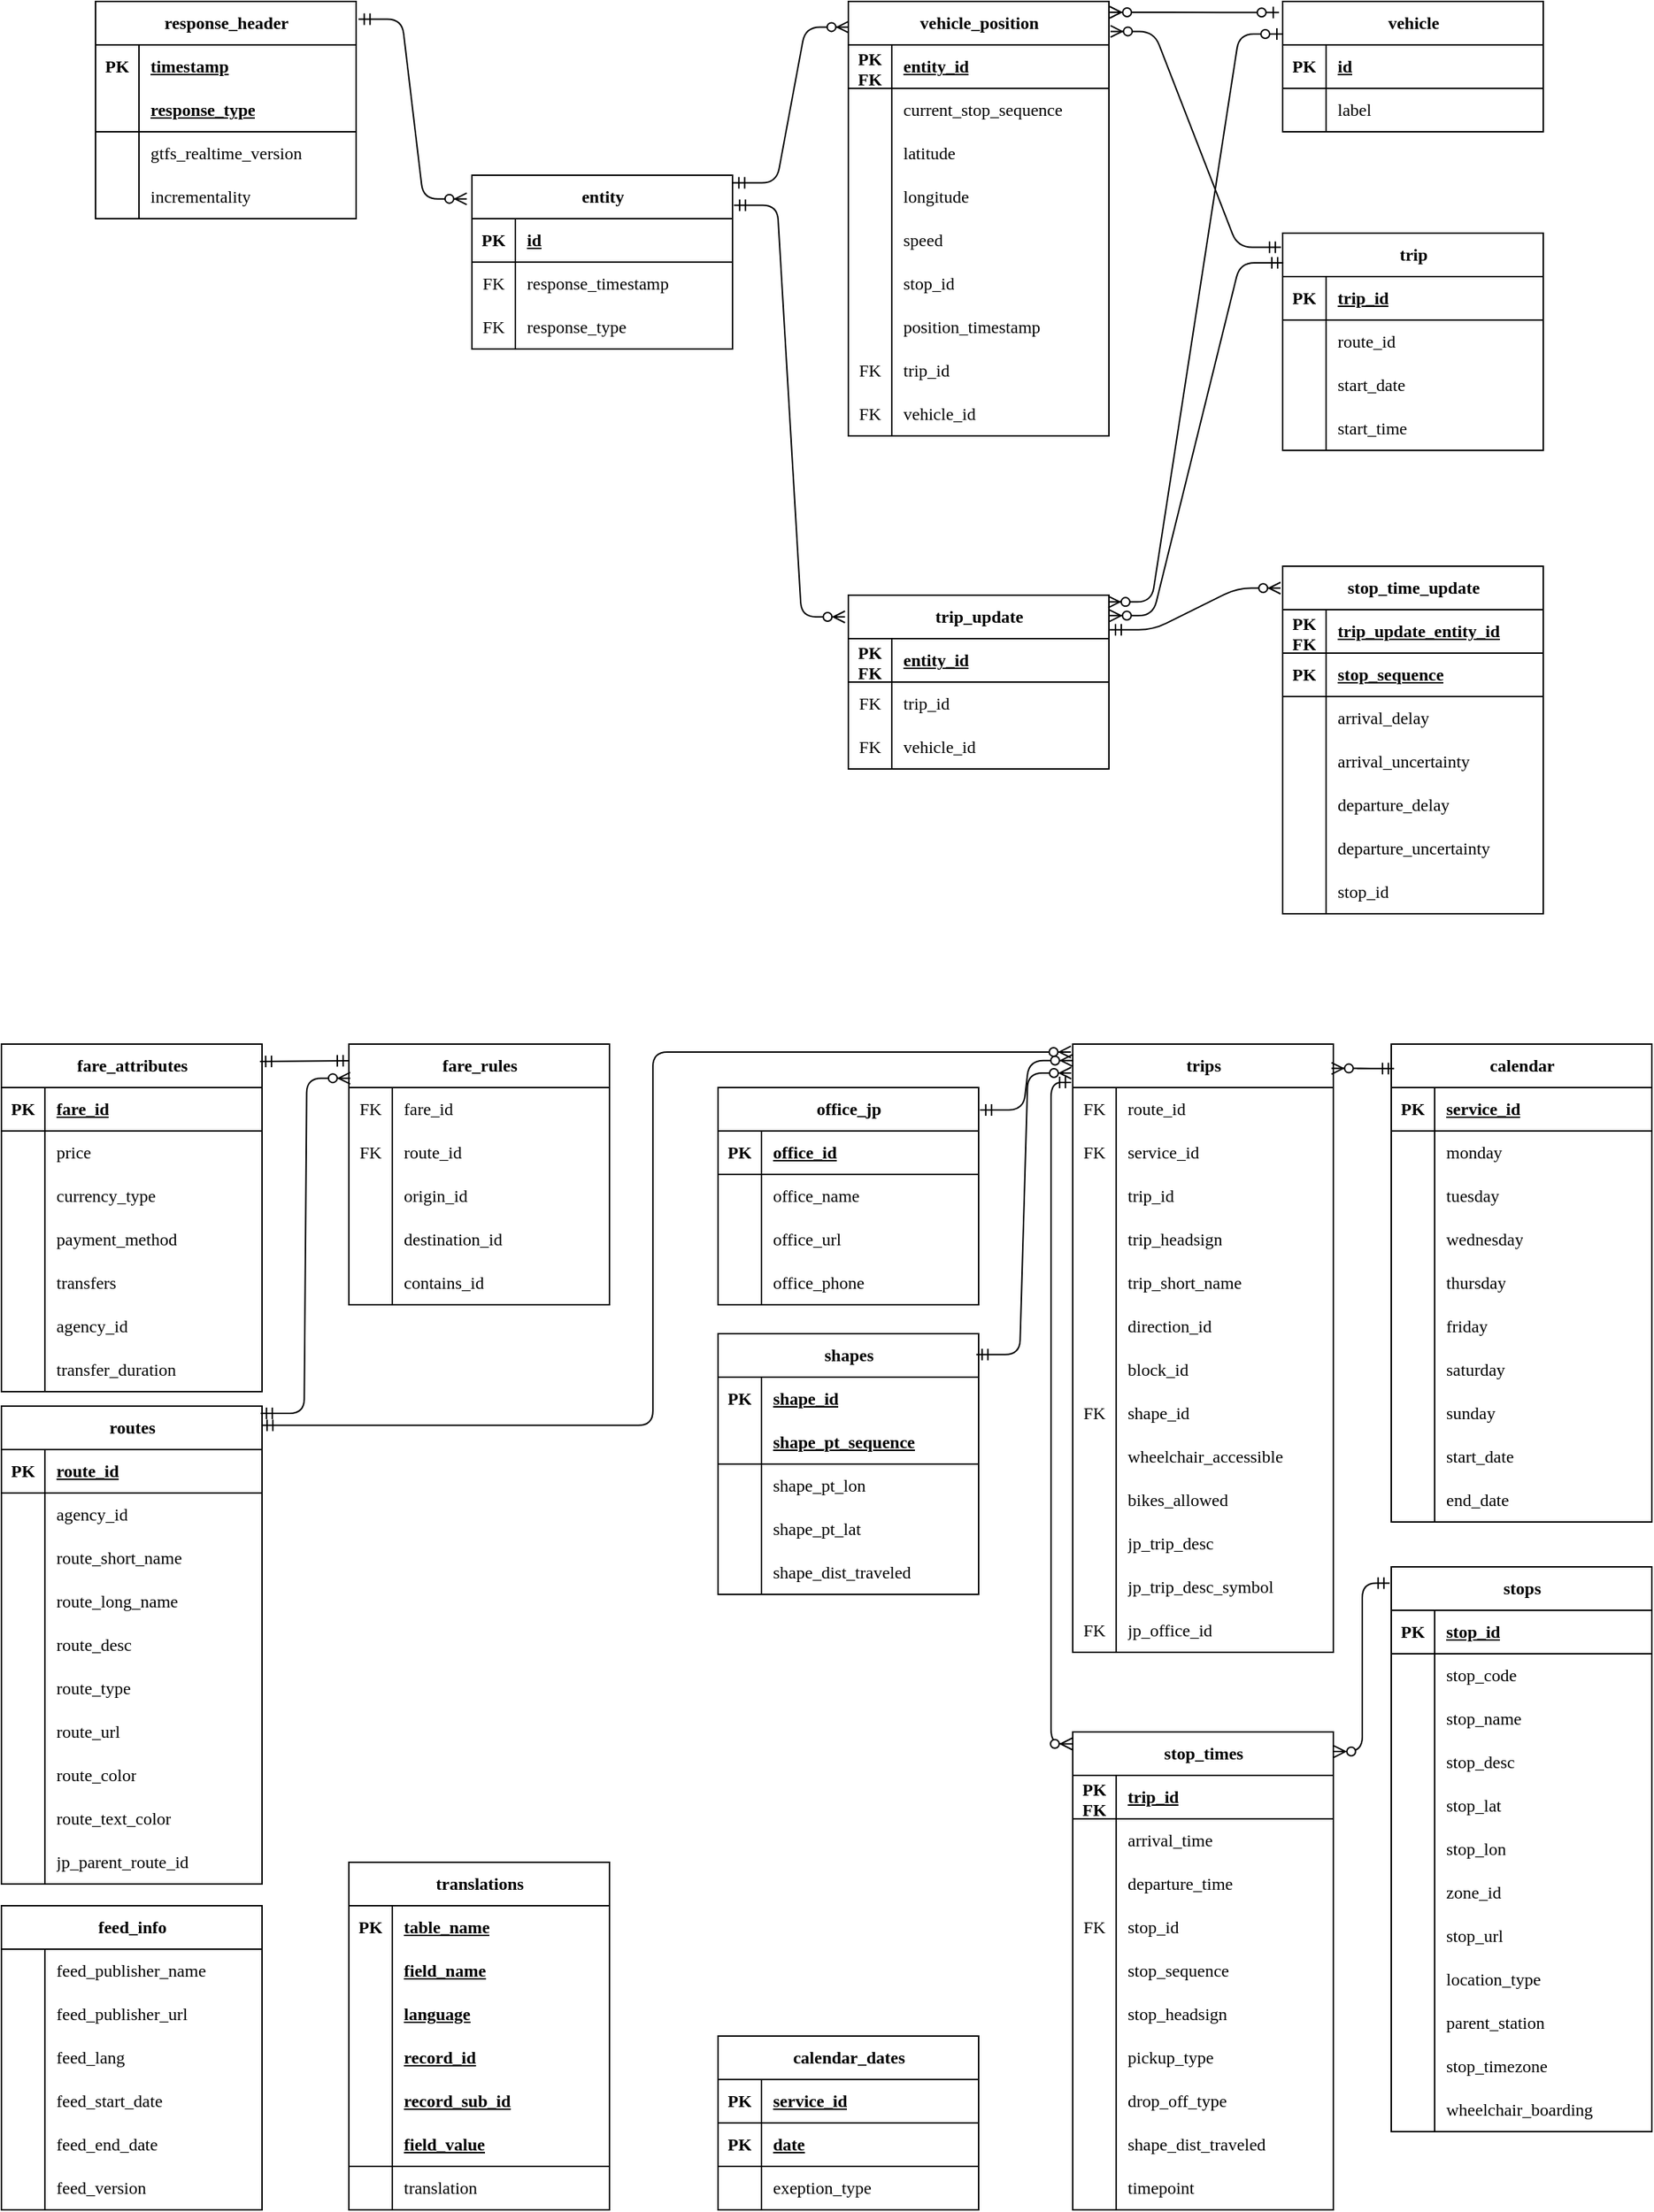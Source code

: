 <mxfile>
    <diagram id="U0n3KGPyK6yYSlhZJJSj" name="Page-1">
        <mxGraphModel dx="2465" dy="878" grid="1" gridSize="10" guides="1" tooltips="1" connect="1" arrows="1" fold="1" page="1" pageScale="1" pageWidth="1169" pageHeight="827" background="#ffffff" math="0" shadow="0">
            <root>
                <mxCell id="0"/>
                <mxCell id="1" parent="0"/>
                <mxCell id="73" value="response_header" style="shape=table;startSize=30;container=1;collapsible=1;childLayout=tableLayout;fixedRows=1;rowLines=0;fontStyle=1;align=center;resizeLast=1;html=1;fontFamily=IBM Plex Sans JP;fontSource=https%3A%2F%2Ffonts.googleapis.com%2Fcss%3Ffamily%3DIBM%2BPlex%2BSans%2BJP;" parent="1" vertex="1">
                    <mxGeometry x="80" y="120" width="180" height="150" as="geometry"/>
                </mxCell>
                <mxCell id="74" value="" style="shape=tableRow;horizontal=0;startSize=0;swimlaneHead=0;swimlaneBody=0;fillColor=none;collapsible=0;dropTarget=0;points=[[0,0.5],[1,0.5]];portConstraint=eastwest;top=0;left=0;right=0;bottom=0;fontFamily=IBM Plex Sans JP;fontSource=https%3A%2F%2Ffonts.googleapis.com%2Fcss%3Ffamily%3DIBM%2BPlex%2BSans%2BJP;" parent="73" vertex="1">
                    <mxGeometry y="30" width="180" height="30" as="geometry"/>
                </mxCell>
                <mxCell id="75" value="PK" style="shape=partialRectangle;connectable=0;fillColor=none;top=0;left=0;bottom=0;right=0;fontStyle=1;overflow=hidden;whiteSpace=wrap;html=1;fontFamily=IBM Plex Sans JP;fontSource=https%3A%2F%2Ffonts.googleapis.com%2Fcss%3Ffamily%3DIBM%2BPlex%2BSans%2BJP;" parent="74" vertex="1">
                    <mxGeometry width="30" height="30" as="geometry">
                        <mxRectangle width="30" height="30" as="alternateBounds"/>
                    </mxGeometry>
                </mxCell>
                <mxCell id="76" value="timestamp" style="shape=partialRectangle;connectable=0;fillColor=none;top=0;left=0;bottom=0;right=0;align=left;spacingLeft=6;fontStyle=5;overflow=hidden;whiteSpace=wrap;html=1;fontFamily=IBM Plex Sans JP;fontSource=https%3A%2F%2Ffonts.googleapis.com%2Fcss%3Ffamily%3DIBM%2BPlex%2BSans%2BJP;" parent="74" vertex="1">
                    <mxGeometry x="30" width="150" height="30" as="geometry">
                        <mxRectangle width="150" height="30" as="alternateBounds"/>
                    </mxGeometry>
                </mxCell>
                <mxCell id="77" value="" style="shape=tableRow;horizontal=0;startSize=0;swimlaneHead=0;swimlaneBody=0;fillColor=none;collapsible=0;dropTarget=0;points=[[0,0.5],[1,0.5]];portConstraint=eastwest;top=0;left=0;right=0;bottom=1;fontFamily=IBM Plex Sans JP;fontSource=https%3A%2F%2Ffonts.googleapis.com%2Fcss%3Ffamily%3DIBM%2BPlex%2BSans%2BJP;" parent="73" vertex="1">
                    <mxGeometry y="60" width="180" height="30" as="geometry"/>
                </mxCell>
                <mxCell id="78" value="" style="shape=partialRectangle;connectable=0;fillColor=none;top=0;left=0;bottom=0;right=0;editable=1;overflow=hidden;whiteSpace=wrap;html=1;fontFamily=IBM Plex Sans JP;fontSource=https%3A%2F%2Ffonts.googleapis.com%2Fcss%3Ffamily%3DIBM%2BPlex%2BSans%2BJP;" parent="77" vertex="1">
                    <mxGeometry width="30" height="30" as="geometry">
                        <mxRectangle width="30" height="30" as="alternateBounds"/>
                    </mxGeometry>
                </mxCell>
                <mxCell id="79" value="&lt;b&gt;&lt;u&gt;response_type&lt;/u&gt;&lt;/b&gt;" style="shape=partialRectangle;connectable=0;fillColor=none;top=0;left=0;bottom=0;right=0;align=left;spacingLeft=6;overflow=hidden;whiteSpace=wrap;html=1;fontFamily=IBM Plex Sans JP;fontSource=https%3A%2F%2Ffonts.googleapis.com%2Fcss%3Ffamily%3DIBM%2BPlex%2BSans%2BJP;" parent="77" vertex="1">
                    <mxGeometry x="30" width="150" height="30" as="geometry">
                        <mxRectangle width="150" height="30" as="alternateBounds"/>
                    </mxGeometry>
                </mxCell>
                <mxCell id="80" value="" style="shape=tableRow;horizontal=0;startSize=0;swimlaneHead=0;swimlaneBody=0;fillColor=none;collapsible=0;dropTarget=0;points=[[0,0.5],[1,0.5]];portConstraint=eastwest;top=0;left=0;right=0;bottom=0;fontFamily=IBM Plex Sans JP;fontSource=https%3A%2F%2Ffonts.googleapis.com%2Fcss%3Ffamily%3DIBM%2BPlex%2BSans%2BJP;" parent="73" vertex="1">
                    <mxGeometry y="90" width="180" height="30" as="geometry"/>
                </mxCell>
                <mxCell id="81" value="" style="shape=partialRectangle;connectable=0;fillColor=none;top=0;left=0;bottom=0;right=0;editable=1;overflow=hidden;whiteSpace=wrap;html=1;fontFamily=IBM Plex Sans JP;fontSource=https%3A%2F%2Ffonts.googleapis.com%2Fcss%3Ffamily%3DIBM%2BPlex%2BSans%2BJP;" parent="80" vertex="1">
                    <mxGeometry width="30" height="30" as="geometry">
                        <mxRectangle width="30" height="30" as="alternateBounds"/>
                    </mxGeometry>
                </mxCell>
                <mxCell id="82" value="&lt;span style=&quot;color: rgb(0, 0, 0);&quot;&gt;gtfs_realtime_version&lt;/span&gt;" style="shape=partialRectangle;connectable=0;fillColor=none;top=0;left=0;bottom=0;right=0;align=left;spacingLeft=6;overflow=hidden;whiteSpace=wrap;html=1;fontFamily=IBM Plex Sans JP;fontSource=https%3A%2F%2Ffonts.googleapis.com%2Fcss%3Ffamily%3DIBM%2BPlex%2BSans%2BJP;" parent="80" vertex="1">
                    <mxGeometry x="30" width="150" height="30" as="geometry">
                        <mxRectangle width="150" height="30" as="alternateBounds"/>
                    </mxGeometry>
                </mxCell>
                <mxCell id="204" value="" style="shape=tableRow;horizontal=0;startSize=0;swimlaneHead=0;swimlaneBody=0;fillColor=none;collapsible=0;dropTarget=0;points=[[0,0.5],[1,0.5]];portConstraint=eastwest;top=0;left=0;right=0;bottom=0;fontFamily=IBM Plex Sans JP;fontSource=https%3A%2F%2Ffonts.googleapis.com%2Fcss%3Ffamily%3DIBM%2BPlex%2BSans%2BJP;" parent="73" vertex="1">
                    <mxGeometry y="120" width="180" height="30" as="geometry"/>
                </mxCell>
                <mxCell id="205" value="" style="shape=partialRectangle;connectable=0;fillColor=none;top=0;left=0;bottom=0;right=0;editable=1;overflow=hidden;whiteSpace=wrap;html=1;fontFamily=IBM Plex Sans JP;fontSource=https%3A%2F%2Ffonts.googleapis.com%2Fcss%3Ffamily%3DIBM%2BPlex%2BSans%2BJP;" parent="204" vertex="1">
                    <mxGeometry width="30" height="30" as="geometry">
                        <mxRectangle width="30" height="30" as="alternateBounds"/>
                    </mxGeometry>
                </mxCell>
                <mxCell id="206" value="incrementality " style="shape=partialRectangle;connectable=0;fillColor=none;top=0;left=0;bottom=0;right=0;align=left;spacingLeft=6;overflow=hidden;whiteSpace=wrap;html=1;fontFamily=IBM Plex Sans JP;fontSource=https%3A%2F%2Ffonts.googleapis.com%2Fcss%3Ffamily%3DIBM%2BPlex%2BSans%2BJP;" parent="204" vertex="1">
                    <mxGeometry x="30" width="150" height="30" as="geometry">
                        <mxRectangle width="150" height="30" as="alternateBounds"/>
                    </mxGeometry>
                </mxCell>
                <mxCell id="86" value="entity" style="shape=table;startSize=30;container=1;collapsible=1;childLayout=tableLayout;fixedRows=1;rowLines=0;fontStyle=1;align=center;resizeLast=1;html=1;fontFamily=IBM Plex Sans JP;fontSource=https%3A%2F%2Ffonts.googleapis.com%2Fcss%3Ffamily%3DIBM%2BPlex%2BSans%2BJP;" parent="1" vertex="1">
                    <mxGeometry x="340" y="240" width="180" height="120" as="geometry"/>
                </mxCell>
                <mxCell id="87" value="" style="shape=tableRow;horizontal=0;startSize=0;swimlaneHead=0;swimlaneBody=0;fillColor=none;collapsible=0;dropTarget=0;points=[[0,0.5],[1,0.5]];portConstraint=eastwest;top=0;left=0;right=0;bottom=1;fontFamily=IBM Plex Sans JP;fontSource=https%3A%2F%2Ffonts.googleapis.com%2Fcss%3Ffamily%3DIBM%2BPlex%2BSans%2BJP;" parent="86" vertex="1">
                    <mxGeometry y="30" width="180" height="30" as="geometry"/>
                </mxCell>
                <mxCell id="88" value="PK" style="shape=partialRectangle;connectable=0;fillColor=none;top=0;left=0;bottom=0;right=0;fontStyle=1;overflow=hidden;whiteSpace=wrap;html=1;fontFamily=IBM Plex Sans JP;fontSource=https%3A%2F%2Ffonts.googleapis.com%2Fcss%3Ffamily%3DIBM%2BPlex%2BSans%2BJP;" parent="87" vertex="1">
                    <mxGeometry width="30" height="30" as="geometry">
                        <mxRectangle width="30" height="30" as="alternateBounds"/>
                    </mxGeometry>
                </mxCell>
                <mxCell id="89" value="id" style="shape=partialRectangle;connectable=0;fillColor=none;top=0;left=0;bottom=0;right=0;align=left;spacingLeft=6;fontStyle=5;overflow=hidden;whiteSpace=wrap;html=1;fontFamily=IBM Plex Sans JP;fontSource=https%3A%2F%2Ffonts.googleapis.com%2Fcss%3Ffamily%3DIBM%2BPlex%2BSans%2BJP;" parent="87" vertex="1">
                    <mxGeometry x="30" width="150" height="30" as="geometry">
                        <mxRectangle width="150" height="30" as="alternateBounds"/>
                    </mxGeometry>
                </mxCell>
                <mxCell id="90" value="" style="shape=tableRow;horizontal=0;startSize=0;swimlaneHead=0;swimlaneBody=0;fillColor=none;collapsible=0;dropTarget=0;points=[[0,0.5],[1,0.5]];portConstraint=eastwest;top=0;left=0;right=0;bottom=0;fontFamily=IBM Plex Sans JP;fontSource=https%3A%2F%2Ffonts.googleapis.com%2Fcss%3Ffamily%3DIBM%2BPlex%2BSans%2BJP;" parent="86" vertex="1">
                    <mxGeometry y="60" width="180" height="30" as="geometry"/>
                </mxCell>
                <mxCell id="91" value="FK" style="shape=partialRectangle;connectable=0;fillColor=none;top=0;left=0;bottom=0;right=0;editable=1;overflow=hidden;whiteSpace=wrap;html=1;fontFamily=IBM Plex Sans JP;fontSource=https%3A%2F%2Ffonts.googleapis.com%2Fcss%3Ffamily%3DIBM%2BPlex%2BSans%2BJP;" parent="90" vertex="1">
                    <mxGeometry width="30" height="30" as="geometry">
                        <mxRectangle width="30" height="30" as="alternateBounds"/>
                    </mxGeometry>
                </mxCell>
                <mxCell id="92" value="response_timestamp" style="shape=partialRectangle;connectable=0;fillColor=none;top=0;left=0;bottom=0;right=0;align=left;spacingLeft=6;overflow=hidden;whiteSpace=wrap;html=1;fontFamily=IBM Plex Sans JP;fontSource=https%3A%2F%2Ffonts.googleapis.com%2Fcss%3Ffamily%3DIBM%2BPlex%2BSans%2BJP;" parent="90" vertex="1">
                    <mxGeometry x="30" width="150" height="30" as="geometry">
                        <mxRectangle width="150" height="30" as="alternateBounds"/>
                    </mxGeometry>
                </mxCell>
                <mxCell id="93" value="" style="shape=tableRow;horizontal=0;startSize=0;swimlaneHead=0;swimlaneBody=0;fillColor=none;collapsible=0;dropTarget=0;points=[[0,0.5],[1,0.5]];portConstraint=eastwest;top=0;left=0;right=0;bottom=0;fontFamily=IBM Plex Sans JP;fontSource=https%3A%2F%2Ffonts.googleapis.com%2Fcss%3Ffamily%3DIBM%2BPlex%2BSans%2BJP;" parent="86" vertex="1">
                    <mxGeometry y="90" width="180" height="30" as="geometry"/>
                </mxCell>
                <mxCell id="94" value="FK" style="shape=partialRectangle;connectable=0;fillColor=none;top=0;left=0;bottom=0;right=0;editable=1;overflow=hidden;whiteSpace=wrap;html=1;fontFamily=IBM Plex Sans JP;fontSource=https%3A%2F%2Ffonts.googleapis.com%2Fcss%3Ffamily%3DIBM%2BPlex%2BSans%2BJP;" parent="93" vertex="1">
                    <mxGeometry width="30" height="30" as="geometry">
                        <mxRectangle width="30" height="30" as="alternateBounds"/>
                    </mxGeometry>
                </mxCell>
                <mxCell id="95" value="response_type" style="shape=partialRectangle;connectable=0;fillColor=none;top=0;left=0;bottom=0;right=0;align=left;spacingLeft=6;overflow=hidden;whiteSpace=wrap;html=1;fontFamily=IBM Plex Sans JP;fontSource=https%3A%2F%2Ffonts.googleapis.com%2Fcss%3Ffamily%3DIBM%2BPlex%2BSans%2BJP;" parent="93" vertex="1">
                    <mxGeometry x="30" width="150" height="30" as="geometry">
                        <mxRectangle width="150" height="30" as="alternateBounds"/>
                    </mxGeometry>
                </mxCell>
                <mxCell id="99" value="trip" style="shape=table;startSize=30;container=1;collapsible=1;childLayout=tableLayout;fixedRows=1;rowLines=0;fontStyle=1;align=center;resizeLast=1;html=1;fontFamily=IBM Plex Sans JP;fontSource=https%3A%2F%2Ffonts.googleapis.com%2Fcss%3Ffamily%3DIBM%2BPlex%2BSans%2BJP;" parent="1" vertex="1">
                    <mxGeometry x="900" y="280" width="180" height="150" as="geometry"/>
                </mxCell>
                <mxCell id="100" value="" style="shape=tableRow;horizontal=0;startSize=0;swimlaneHead=0;swimlaneBody=0;fillColor=none;collapsible=0;dropTarget=0;points=[[0,0.5],[1,0.5]];portConstraint=eastwest;top=0;left=0;right=0;bottom=1;fontFamily=IBM Plex Sans JP;fontSource=https%3A%2F%2Ffonts.googleapis.com%2Fcss%3Ffamily%3DIBM%2BPlex%2BSans%2BJP;" parent="99" vertex="1">
                    <mxGeometry y="30" width="180" height="30" as="geometry"/>
                </mxCell>
                <mxCell id="101" value="PK" style="shape=partialRectangle;connectable=0;fillColor=none;top=0;left=0;bottom=0;right=0;fontStyle=1;overflow=hidden;whiteSpace=wrap;html=1;fontFamily=IBM Plex Sans JP;fontSource=https%3A%2F%2Ffonts.googleapis.com%2Fcss%3Ffamily%3DIBM%2BPlex%2BSans%2BJP;" parent="100" vertex="1">
                    <mxGeometry width="30" height="30" as="geometry">
                        <mxRectangle width="30" height="30" as="alternateBounds"/>
                    </mxGeometry>
                </mxCell>
                <mxCell id="102" value="trip_id" style="shape=partialRectangle;connectable=0;fillColor=none;top=0;left=0;bottom=0;right=0;align=left;spacingLeft=6;fontStyle=5;overflow=hidden;whiteSpace=wrap;html=1;fontFamily=IBM Plex Sans JP;fontSource=https%3A%2F%2Ffonts.googleapis.com%2Fcss%3Ffamily%3DIBM%2BPlex%2BSans%2BJP;" parent="100" vertex="1">
                    <mxGeometry x="30" width="150" height="30" as="geometry">
                        <mxRectangle width="150" height="30" as="alternateBounds"/>
                    </mxGeometry>
                </mxCell>
                <mxCell id="103" value="" style="shape=tableRow;horizontal=0;startSize=0;swimlaneHead=0;swimlaneBody=0;fillColor=none;collapsible=0;dropTarget=0;points=[[0,0.5],[1,0.5]];portConstraint=eastwest;top=0;left=0;right=0;bottom=0;fontFamily=IBM Plex Sans JP;fontSource=https%3A%2F%2Ffonts.googleapis.com%2Fcss%3Ffamily%3DIBM%2BPlex%2BSans%2BJP;" parent="99" vertex="1">
                    <mxGeometry y="60" width="180" height="30" as="geometry"/>
                </mxCell>
                <mxCell id="104" value="" style="shape=partialRectangle;connectable=0;fillColor=none;top=0;left=0;bottom=0;right=0;editable=1;overflow=hidden;whiteSpace=wrap;html=1;fontFamily=IBM Plex Sans JP;fontSource=https%3A%2F%2Ffonts.googleapis.com%2Fcss%3Ffamily%3DIBM%2BPlex%2BSans%2BJP;" parent="103" vertex="1">
                    <mxGeometry width="30" height="30" as="geometry">
                        <mxRectangle width="30" height="30" as="alternateBounds"/>
                    </mxGeometry>
                </mxCell>
                <mxCell id="105" value="route_id" style="shape=partialRectangle;connectable=0;fillColor=none;top=0;left=0;bottom=0;right=0;align=left;spacingLeft=6;overflow=hidden;whiteSpace=wrap;html=1;fontFamily=IBM Plex Sans JP;fontSource=https%3A%2F%2Ffonts.googleapis.com%2Fcss%3Ffamily%3DIBM%2BPlex%2BSans%2BJP;" parent="103" vertex="1">
                    <mxGeometry x="30" width="150" height="30" as="geometry">
                        <mxRectangle width="150" height="30" as="alternateBounds"/>
                    </mxGeometry>
                </mxCell>
                <mxCell id="106" value="" style="shape=tableRow;horizontal=0;startSize=0;swimlaneHead=0;swimlaneBody=0;fillColor=none;collapsible=0;dropTarget=0;points=[[0,0.5],[1,0.5]];portConstraint=eastwest;top=0;left=0;right=0;bottom=0;fontFamily=IBM Plex Sans JP;fontSource=https%3A%2F%2Ffonts.googleapis.com%2Fcss%3Ffamily%3DIBM%2BPlex%2BSans%2BJP;" parent="99" vertex="1">
                    <mxGeometry y="90" width="180" height="30" as="geometry"/>
                </mxCell>
                <mxCell id="107" value="" style="shape=partialRectangle;connectable=0;fillColor=none;top=0;left=0;bottom=0;right=0;editable=1;overflow=hidden;whiteSpace=wrap;html=1;fontFamily=IBM Plex Sans JP;fontSource=https%3A%2F%2Ffonts.googleapis.com%2Fcss%3Ffamily%3DIBM%2BPlex%2BSans%2BJP;" parent="106" vertex="1">
                    <mxGeometry width="30" height="30" as="geometry">
                        <mxRectangle width="30" height="30" as="alternateBounds"/>
                    </mxGeometry>
                </mxCell>
                <mxCell id="108" value="start_date" style="shape=partialRectangle;connectable=0;fillColor=none;top=0;left=0;bottom=0;right=0;align=left;spacingLeft=6;overflow=hidden;whiteSpace=wrap;html=1;fontFamily=IBM Plex Sans JP;fontSource=https%3A%2F%2Ffonts.googleapis.com%2Fcss%3Ffamily%3DIBM%2BPlex%2BSans%2BJP;" parent="106" vertex="1">
                    <mxGeometry x="30" width="150" height="30" as="geometry">
                        <mxRectangle width="150" height="30" as="alternateBounds"/>
                    </mxGeometry>
                </mxCell>
                <mxCell id="109" value="" style="shape=tableRow;horizontal=0;startSize=0;swimlaneHead=0;swimlaneBody=0;fillColor=none;collapsible=0;dropTarget=0;points=[[0,0.5],[1,0.5]];portConstraint=eastwest;top=0;left=0;right=0;bottom=0;fontFamily=IBM Plex Sans JP;fontSource=https%3A%2F%2Ffonts.googleapis.com%2Fcss%3Ffamily%3DIBM%2BPlex%2BSans%2BJP;" parent="99" vertex="1">
                    <mxGeometry y="120" width="180" height="30" as="geometry"/>
                </mxCell>
                <mxCell id="110" value="" style="shape=partialRectangle;connectable=0;fillColor=none;top=0;left=0;bottom=0;right=0;editable=1;overflow=hidden;whiteSpace=wrap;html=1;fontFamily=IBM Plex Sans JP;fontSource=https%3A%2F%2Ffonts.googleapis.com%2Fcss%3Ffamily%3DIBM%2BPlex%2BSans%2BJP;" parent="109" vertex="1">
                    <mxGeometry width="30" height="30" as="geometry">
                        <mxRectangle width="30" height="30" as="alternateBounds"/>
                    </mxGeometry>
                </mxCell>
                <mxCell id="111" value="start_time" style="shape=partialRectangle;connectable=0;fillColor=none;top=0;left=0;bottom=0;right=0;align=left;spacingLeft=6;overflow=hidden;whiteSpace=wrap;html=1;fontFamily=IBM Plex Sans JP;fontSource=https%3A%2F%2Ffonts.googleapis.com%2Fcss%3Ffamily%3DIBM%2BPlex%2BSans%2BJP;" parent="109" vertex="1">
                    <mxGeometry x="30" width="150" height="30" as="geometry">
                        <mxRectangle width="150" height="30" as="alternateBounds"/>
                    </mxGeometry>
                </mxCell>
                <mxCell id="112" value="vehicle" style="shape=table;startSize=30;container=1;collapsible=1;childLayout=tableLayout;fixedRows=1;rowLines=0;fontStyle=1;align=center;resizeLast=1;html=1;fontFamily=IBM Plex Sans JP;fontSource=https%3A%2F%2Ffonts.googleapis.com%2Fcss%3Ffamily%3DIBM%2BPlex%2BSans%2BJP;" parent="1" vertex="1">
                    <mxGeometry x="900" y="120" width="180" height="90" as="geometry"/>
                </mxCell>
                <mxCell id="113" value="" style="shape=tableRow;horizontal=0;startSize=0;swimlaneHead=0;swimlaneBody=0;fillColor=none;collapsible=0;dropTarget=0;points=[[0,0.5],[1,0.5]];portConstraint=eastwest;top=0;left=0;right=0;bottom=1;fontFamily=IBM Plex Sans JP;fontSource=https%3A%2F%2Ffonts.googleapis.com%2Fcss%3Ffamily%3DIBM%2BPlex%2BSans%2BJP;" parent="112" vertex="1">
                    <mxGeometry y="30" width="180" height="30" as="geometry"/>
                </mxCell>
                <mxCell id="114" value="PK" style="shape=partialRectangle;connectable=0;fillColor=none;top=0;left=0;bottom=0;right=0;fontStyle=1;overflow=hidden;whiteSpace=wrap;html=1;fontFamily=IBM Plex Sans JP;fontSource=https%3A%2F%2Ffonts.googleapis.com%2Fcss%3Ffamily%3DIBM%2BPlex%2BSans%2BJP;" parent="113" vertex="1">
                    <mxGeometry width="30" height="30" as="geometry">
                        <mxRectangle width="30" height="30" as="alternateBounds"/>
                    </mxGeometry>
                </mxCell>
                <mxCell id="115" value="id" style="shape=partialRectangle;connectable=0;fillColor=none;top=0;left=0;bottom=0;right=0;align=left;spacingLeft=6;fontStyle=5;overflow=hidden;whiteSpace=wrap;html=1;fontFamily=IBM Plex Sans JP;fontSource=https%3A%2F%2Ffonts.googleapis.com%2Fcss%3Ffamily%3DIBM%2BPlex%2BSans%2BJP;" parent="113" vertex="1">
                    <mxGeometry x="30" width="150" height="30" as="geometry">
                        <mxRectangle width="150" height="30" as="alternateBounds"/>
                    </mxGeometry>
                </mxCell>
                <mxCell id="116" value="" style="shape=tableRow;horizontal=0;startSize=0;swimlaneHead=0;swimlaneBody=0;fillColor=none;collapsible=0;dropTarget=0;points=[[0,0.5],[1,0.5]];portConstraint=eastwest;top=0;left=0;right=0;bottom=0;fontFamily=IBM Plex Sans JP;fontSource=https%3A%2F%2Ffonts.googleapis.com%2Fcss%3Ffamily%3DIBM%2BPlex%2BSans%2BJP;" parent="112" vertex="1">
                    <mxGeometry y="60" width="180" height="30" as="geometry"/>
                </mxCell>
                <mxCell id="117" value="" style="shape=partialRectangle;connectable=0;fillColor=none;top=0;left=0;bottom=0;right=0;editable=1;overflow=hidden;whiteSpace=wrap;html=1;fontFamily=IBM Plex Sans JP;fontSource=https%3A%2F%2Ffonts.googleapis.com%2Fcss%3Ffamily%3DIBM%2BPlex%2BSans%2BJP;" parent="116" vertex="1">
                    <mxGeometry width="30" height="30" as="geometry">
                        <mxRectangle width="30" height="30" as="alternateBounds"/>
                    </mxGeometry>
                </mxCell>
                <mxCell id="118" value="label" style="shape=partialRectangle;connectable=0;fillColor=none;top=0;left=0;bottom=0;right=0;align=left;spacingLeft=6;overflow=hidden;whiteSpace=wrap;html=1;fontFamily=IBM Plex Sans JP;fontSource=https%3A%2F%2Ffonts.googleapis.com%2Fcss%3Ffamily%3DIBM%2BPlex%2BSans%2BJP;" parent="116" vertex="1">
                    <mxGeometry x="30" width="150" height="30" as="geometry">
                        <mxRectangle width="150" height="30" as="alternateBounds"/>
                    </mxGeometry>
                </mxCell>
                <mxCell id="125" value="trip_update" style="shape=table;startSize=30;container=1;collapsible=1;childLayout=tableLayout;fixedRows=1;rowLines=0;fontStyle=1;align=center;resizeLast=1;html=1;fontFamily=IBM Plex Sans JP;fontSource=https%3A%2F%2Ffonts.googleapis.com%2Fcss%3Ffamily%3DIBM%2BPlex%2BSans%2BJP;" parent="1" vertex="1">
                    <mxGeometry x="600" y="530" width="180" height="120" as="geometry"/>
                </mxCell>
                <mxCell id="126" value="" style="shape=tableRow;horizontal=0;startSize=0;swimlaneHead=0;swimlaneBody=0;fillColor=none;collapsible=0;dropTarget=0;points=[[0,0.5],[1,0.5]];portConstraint=eastwest;top=0;left=0;right=0;bottom=1;fontFamily=IBM Plex Sans JP;fontSource=https%3A%2F%2Ffonts.googleapis.com%2Fcss%3Ffamily%3DIBM%2BPlex%2BSans%2BJP;" parent="125" vertex="1">
                    <mxGeometry y="30" width="180" height="30" as="geometry"/>
                </mxCell>
                <mxCell id="127" value="PK&lt;br&gt;FK" style="shape=partialRectangle;connectable=0;fillColor=none;top=0;left=0;bottom=0;right=0;fontStyle=1;overflow=hidden;whiteSpace=wrap;html=1;fontFamily=IBM Plex Sans JP;fontSource=https%3A%2F%2Ffonts.googleapis.com%2Fcss%3Ffamily%3DIBM%2BPlex%2BSans%2BJP;" parent="126" vertex="1">
                    <mxGeometry width="30" height="30" as="geometry">
                        <mxRectangle width="30" height="30" as="alternateBounds"/>
                    </mxGeometry>
                </mxCell>
                <mxCell id="128" value="entity_id" style="shape=partialRectangle;connectable=0;fillColor=none;top=0;left=0;bottom=0;right=0;align=left;spacingLeft=6;fontStyle=5;overflow=hidden;whiteSpace=wrap;html=1;fontFamily=IBM Plex Sans JP;fontSource=https%3A%2F%2Ffonts.googleapis.com%2Fcss%3Ffamily%3DIBM%2BPlex%2BSans%2BJP;" parent="126" vertex="1">
                    <mxGeometry x="30" width="150" height="30" as="geometry">
                        <mxRectangle width="150" height="30" as="alternateBounds"/>
                    </mxGeometry>
                </mxCell>
                <mxCell id="129" value="" style="shape=tableRow;horizontal=0;startSize=0;swimlaneHead=0;swimlaneBody=0;fillColor=none;collapsible=0;dropTarget=0;points=[[0,0.5],[1,0.5]];portConstraint=eastwest;top=0;left=0;right=0;bottom=0;fontFamily=IBM Plex Sans JP;fontSource=https%3A%2F%2Ffonts.googleapis.com%2Fcss%3Ffamily%3DIBM%2BPlex%2BSans%2BJP;" parent="125" vertex="1">
                    <mxGeometry y="60" width="180" height="30" as="geometry"/>
                </mxCell>
                <mxCell id="130" value="FK" style="shape=partialRectangle;connectable=0;fillColor=none;top=0;left=0;bottom=0;right=0;editable=1;overflow=hidden;whiteSpace=wrap;html=1;fontFamily=IBM Plex Sans JP;fontSource=https%3A%2F%2Ffonts.googleapis.com%2Fcss%3Ffamily%3DIBM%2BPlex%2BSans%2BJP;" parent="129" vertex="1">
                    <mxGeometry width="30" height="30" as="geometry">
                        <mxRectangle width="30" height="30" as="alternateBounds"/>
                    </mxGeometry>
                </mxCell>
                <mxCell id="131" value="trip_id" style="shape=partialRectangle;connectable=0;fillColor=none;top=0;left=0;bottom=0;right=0;align=left;spacingLeft=6;overflow=hidden;whiteSpace=wrap;html=1;fontFamily=IBM Plex Sans JP;fontSource=https%3A%2F%2Ffonts.googleapis.com%2Fcss%3Ffamily%3DIBM%2BPlex%2BSans%2BJP;" parent="129" vertex="1">
                    <mxGeometry x="30" width="150" height="30" as="geometry">
                        <mxRectangle width="150" height="30" as="alternateBounds"/>
                    </mxGeometry>
                </mxCell>
                <mxCell id="132" value="" style="shape=tableRow;horizontal=0;startSize=0;swimlaneHead=0;swimlaneBody=0;fillColor=none;collapsible=0;dropTarget=0;points=[[0,0.5],[1,0.5]];portConstraint=eastwest;top=0;left=0;right=0;bottom=0;fontFamily=IBM Plex Sans JP;fontSource=https%3A%2F%2Ffonts.googleapis.com%2Fcss%3Ffamily%3DIBM%2BPlex%2BSans%2BJP;" parent="125" vertex="1">
                    <mxGeometry y="90" width="180" height="30" as="geometry"/>
                </mxCell>
                <mxCell id="133" value="FK" style="shape=partialRectangle;connectable=0;fillColor=none;top=0;left=0;bottom=0;right=0;editable=1;overflow=hidden;whiteSpace=wrap;html=1;fontFamily=IBM Plex Sans JP;fontSource=https%3A%2F%2Ffonts.googleapis.com%2Fcss%3Ffamily%3DIBM%2BPlex%2BSans%2BJP;" parent="132" vertex="1">
                    <mxGeometry width="30" height="30" as="geometry">
                        <mxRectangle width="30" height="30" as="alternateBounds"/>
                    </mxGeometry>
                </mxCell>
                <mxCell id="134" value="vehicle_id" style="shape=partialRectangle;connectable=0;fillColor=none;top=0;left=0;bottom=0;right=0;align=left;spacingLeft=6;overflow=hidden;whiteSpace=wrap;html=1;fontFamily=IBM Plex Sans JP;fontSource=https%3A%2F%2Ffonts.googleapis.com%2Fcss%3Ffamily%3DIBM%2BPlex%2BSans%2BJP;" parent="132" vertex="1">
                    <mxGeometry x="30" width="150" height="30" as="geometry">
                        <mxRectangle width="150" height="30" as="alternateBounds"/>
                    </mxGeometry>
                </mxCell>
                <mxCell id="138" value="stop_time_update" style="shape=table;startSize=30;container=1;collapsible=1;childLayout=tableLayout;fixedRows=1;rowLines=0;fontStyle=1;align=center;resizeLast=1;html=1;fontFamily=IBM Plex Sans JP;fontSource=https%3A%2F%2Ffonts.googleapis.com%2Fcss%3Ffamily%3DIBM%2BPlex%2BSans%2BJP;" parent="1" vertex="1">
                    <mxGeometry x="900" y="510" width="180" height="240" as="geometry"/>
                </mxCell>
                <mxCell id="139" value="" style="shape=tableRow;horizontal=0;startSize=0;swimlaneHead=0;swimlaneBody=0;fillColor=none;collapsible=0;dropTarget=0;points=[[0,0.5],[1,0.5]];portConstraint=eastwest;top=0;left=0;right=0;bottom=1;fontFamily=IBM Plex Sans JP;fontSource=https%3A%2F%2Ffonts.googleapis.com%2Fcss%3Ffamily%3DIBM%2BPlex%2BSans%2BJP;" parent="138" vertex="1">
                    <mxGeometry y="30" width="180" height="30" as="geometry"/>
                </mxCell>
                <mxCell id="140" value="PK&lt;br&gt;FK" style="shape=partialRectangle;connectable=0;fillColor=none;top=0;left=0;bottom=0;right=0;fontStyle=1;overflow=hidden;whiteSpace=wrap;html=1;fontFamily=IBM Plex Sans JP;fontSource=https%3A%2F%2Ffonts.googleapis.com%2Fcss%3Ffamily%3DIBM%2BPlex%2BSans%2BJP;" parent="139" vertex="1">
                    <mxGeometry width="30" height="30" as="geometry">
                        <mxRectangle width="30" height="30" as="alternateBounds"/>
                    </mxGeometry>
                </mxCell>
                <mxCell id="141" value="trip_update_entity_id" style="shape=partialRectangle;connectable=0;fillColor=none;top=0;left=0;bottom=0;right=0;align=left;spacingLeft=6;fontStyle=5;overflow=hidden;whiteSpace=wrap;html=1;fontFamily=IBM Plex Sans JP;fontSource=https%3A%2F%2Ffonts.googleapis.com%2Fcss%3Ffamily%3DIBM%2BPlex%2BSans%2BJP;" parent="139" vertex="1">
                    <mxGeometry x="30" width="150" height="30" as="geometry">
                        <mxRectangle width="150" height="30" as="alternateBounds"/>
                    </mxGeometry>
                </mxCell>
                <mxCell id="142" value="" style="shape=tableRow;horizontal=0;startSize=0;swimlaneHead=0;swimlaneBody=0;fillColor=none;collapsible=0;dropTarget=0;points=[[0,0.5],[1,0.5]];portConstraint=eastwest;top=0;left=0;right=0;bottom=1;fontFamily=IBM Plex Sans JP;fontSource=https%3A%2F%2Ffonts.googleapis.com%2Fcss%3Ffamily%3DIBM%2BPlex%2BSans%2BJP;" parent="138" vertex="1">
                    <mxGeometry y="60" width="180" height="30" as="geometry"/>
                </mxCell>
                <mxCell id="143" value="&lt;b&gt;PK&lt;/b&gt;" style="shape=partialRectangle;connectable=0;fillColor=none;top=0;left=0;bottom=0;right=0;editable=1;overflow=hidden;whiteSpace=wrap;html=1;fontFamily=IBM Plex Sans JP;fontSource=https%3A%2F%2Ffonts.googleapis.com%2Fcss%3Ffamily%3DIBM%2BPlex%2BSans%2BJP;" parent="142" vertex="1">
                    <mxGeometry width="30" height="30" as="geometry">
                        <mxRectangle width="30" height="30" as="alternateBounds"/>
                    </mxGeometry>
                </mxCell>
                <mxCell id="144" value="&lt;b&gt;&lt;u&gt;stop_sequence&lt;/u&gt;&lt;/b&gt;" style="shape=partialRectangle;connectable=0;fillColor=none;top=0;left=0;bottom=0;right=0;align=left;spacingLeft=6;overflow=hidden;whiteSpace=wrap;html=1;fontFamily=IBM Plex Sans JP;fontSource=https%3A%2F%2Ffonts.googleapis.com%2Fcss%3Ffamily%3DIBM%2BPlex%2BSans%2BJP;" parent="142" vertex="1">
                    <mxGeometry x="30" width="150" height="30" as="geometry">
                        <mxRectangle width="150" height="30" as="alternateBounds"/>
                    </mxGeometry>
                </mxCell>
                <mxCell id="145" value="" style="shape=tableRow;horizontal=0;startSize=0;swimlaneHead=0;swimlaneBody=0;fillColor=none;collapsible=0;dropTarget=0;points=[[0,0.5],[1,0.5]];portConstraint=eastwest;top=0;left=0;right=0;bottom=0;fontFamily=IBM Plex Sans JP;fontSource=https%3A%2F%2Ffonts.googleapis.com%2Fcss%3Ffamily%3DIBM%2BPlex%2BSans%2BJP;" parent="138" vertex="1">
                    <mxGeometry y="90" width="180" height="30" as="geometry"/>
                </mxCell>
                <mxCell id="146" value="" style="shape=partialRectangle;connectable=0;fillColor=none;top=0;left=0;bottom=0;right=0;editable=1;overflow=hidden;whiteSpace=wrap;html=1;fontFamily=IBM Plex Sans JP;fontSource=https%3A%2F%2Ffonts.googleapis.com%2Fcss%3Ffamily%3DIBM%2BPlex%2BSans%2BJP;" parent="145" vertex="1">
                    <mxGeometry width="30" height="30" as="geometry">
                        <mxRectangle width="30" height="30" as="alternateBounds"/>
                    </mxGeometry>
                </mxCell>
                <mxCell id="147" value="arrival_delay" style="shape=partialRectangle;connectable=0;fillColor=none;top=0;left=0;bottom=0;right=0;align=left;spacingLeft=6;overflow=hidden;whiteSpace=wrap;html=1;fontFamily=IBM Plex Sans JP;fontSource=https%3A%2F%2Ffonts.googleapis.com%2Fcss%3Ffamily%3DIBM%2BPlex%2BSans%2BJP;" parent="145" vertex="1">
                    <mxGeometry x="30" width="150" height="30" as="geometry">
                        <mxRectangle width="150" height="30" as="alternateBounds"/>
                    </mxGeometry>
                </mxCell>
                <mxCell id="148" value="" style="shape=tableRow;horizontal=0;startSize=0;swimlaneHead=0;swimlaneBody=0;fillColor=none;collapsible=0;dropTarget=0;points=[[0,0.5],[1,0.5]];portConstraint=eastwest;top=0;left=0;right=0;bottom=0;fontFamily=IBM Plex Sans JP;fontSource=https%3A%2F%2Ffonts.googleapis.com%2Fcss%3Ffamily%3DIBM%2BPlex%2BSans%2BJP;" parent="138" vertex="1">
                    <mxGeometry y="120" width="180" height="30" as="geometry"/>
                </mxCell>
                <mxCell id="149" value="" style="shape=partialRectangle;connectable=0;fillColor=none;top=0;left=0;bottom=0;right=0;editable=1;overflow=hidden;whiteSpace=wrap;html=1;fontFamily=IBM Plex Sans JP;fontSource=https%3A%2F%2Ffonts.googleapis.com%2Fcss%3Ffamily%3DIBM%2BPlex%2BSans%2BJP;" parent="148" vertex="1">
                    <mxGeometry width="30" height="30" as="geometry">
                        <mxRectangle width="30" height="30" as="alternateBounds"/>
                    </mxGeometry>
                </mxCell>
                <mxCell id="150" value="arrival_uncertainty&amp;nbsp;" style="shape=partialRectangle;connectable=0;fillColor=none;top=0;left=0;bottom=0;right=0;align=left;spacingLeft=6;overflow=hidden;whiteSpace=wrap;html=1;fontFamily=IBM Plex Sans JP;fontSource=https%3A%2F%2Ffonts.googleapis.com%2Fcss%3Ffamily%3DIBM%2BPlex%2BSans%2BJP;" parent="148" vertex="1">
                    <mxGeometry x="30" width="150" height="30" as="geometry">
                        <mxRectangle width="150" height="30" as="alternateBounds"/>
                    </mxGeometry>
                </mxCell>
                <mxCell id="154" value="" style="shape=tableRow;horizontal=0;startSize=0;swimlaneHead=0;swimlaneBody=0;fillColor=none;collapsible=0;dropTarget=0;points=[[0,0.5],[1,0.5]];portConstraint=eastwest;top=0;left=0;right=0;bottom=0;fontFamily=IBM Plex Sans JP;fontSource=https%3A%2F%2Ffonts.googleapis.com%2Fcss%3Ffamily%3DIBM%2BPlex%2BSans%2BJP;" parent="138" vertex="1">
                    <mxGeometry y="150" width="180" height="30" as="geometry"/>
                </mxCell>
                <mxCell id="155" value="" style="shape=partialRectangle;connectable=0;fillColor=none;top=0;left=0;bottom=0;right=0;editable=1;overflow=hidden;whiteSpace=wrap;html=1;fontFamily=IBM Plex Sans JP;fontSource=https%3A%2F%2Ffonts.googleapis.com%2Fcss%3Ffamily%3DIBM%2BPlex%2BSans%2BJP;" parent="154" vertex="1">
                    <mxGeometry width="30" height="30" as="geometry">
                        <mxRectangle width="30" height="30" as="alternateBounds"/>
                    </mxGeometry>
                </mxCell>
                <mxCell id="156" value="departure_delay" style="shape=partialRectangle;connectable=0;fillColor=none;top=0;left=0;bottom=0;right=0;align=left;spacingLeft=6;overflow=hidden;whiteSpace=wrap;html=1;fontFamily=IBM Plex Sans JP;fontSource=https%3A%2F%2Ffonts.googleapis.com%2Fcss%3Ffamily%3DIBM%2BPlex%2BSans%2BJP;" parent="154" vertex="1">
                    <mxGeometry x="30" width="150" height="30" as="geometry">
                        <mxRectangle width="150" height="30" as="alternateBounds"/>
                    </mxGeometry>
                </mxCell>
                <mxCell id="157" value="" style="shape=tableRow;horizontal=0;startSize=0;swimlaneHead=0;swimlaneBody=0;fillColor=none;collapsible=0;dropTarget=0;points=[[0,0.5],[1,0.5]];portConstraint=eastwest;top=0;left=0;right=0;bottom=0;fontFamily=IBM Plex Sans JP;fontSource=https%3A%2F%2Ffonts.googleapis.com%2Fcss%3Ffamily%3DIBM%2BPlex%2BSans%2BJP;" parent="138" vertex="1">
                    <mxGeometry y="180" width="180" height="30" as="geometry"/>
                </mxCell>
                <mxCell id="158" value="" style="shape=partialRectangle;connectable=0;fillColor=none;top=0;left=0;bottom=0;right=0;editable=1;overflow=hidden;whiteSpace=wrap;html=1;fontFamily=IBM Plex Sans JP;fontSource=https%3A%2F%2Ffonts.googleapis.com%2Fcss%3Ffamily%3DIBM%2BPlex%2BSans%2BJP;" parent="157" vertex="1">
                    <mxGeometry width="30" height="30" as="geometry">
                        <mxRectangle width="30" height="30" as="alternateBounds"/>
                    </mxGeometry>
                </mxCell>
                <mxCell id="159" value="departure_uncertainty&amp;nbsp;" style="shape=partialRectangle;connectable=0;fillColor=none;top=0;left=0;bottom=0;right=0;align=left;spacingLeft=6;overflow=hidden;whiteSpace=wrap;html=1;fontFamily=IBM Plex Sans JP;fontSource=https%3A%2F%2Ffonts.googleapis.com%2Fcss%3Ffamily%3DIBM%2BPlex%2BSans%2BJP;" parent="157" vertex="1">
                    <mxGeometry x="30" width="150" height="30" as="geometry">
                        <mxRectangle width="150" height="30" as="alternateBounds"/>
                    </mxGeometry>
                </mxCell>
                <mxCell id="160" value="" style="shape=tableRow;horizontal=0;startSize=0;swimlaneHead=0;swimlaneBody=0;fillColor=none;collapsible=0;dropTarget=0;points=[[0,0.5],[1,0.5]];portConstraint=eastwest;top=0;left=0;right=0;bottom=0;fontFamily=IBM Plex Sans JP;fontSource=https%3A%2F%2Ffonts.googleapis.com%2Fcss%3Ffamily%3DIBM%2BPlex%2BSans%2BJP;" parent="138" vertex="1">
                    <mxGeometry y="210" width="180" height="30" as="geometry"/>
                </mxCell>
                <mxCell id="161" value="" style="shape=partialRectangle;connectable=0;fillColor=none;top=0;left=0;bottom=0;right=0;editable=1;overflow=hidden;whiteSpace=wrap;html=1;fontFamily=IBM Plex Sans JP;fontSource=https%3A%2F%2Ffonts.googleapis.com%2Fcss%3Ffamily%3DIBM%2BPlex%2BSans%2BJP;" parent="160" vertex="1">
                    <mxGeometry width="30" height="30" as="geometry">
                        <mxRectangle width="30" height="30" as="alternateBounds"/>
                    </mxGeometry>
                </mxCell>
                <mxCell id="162" value="stop_id" style="shape=partialRectangle;connectable=0;fillColor=none;top=0;left=0;bottom=0;right=0;align=left;spacingLeft=6;overflow=hidden;whiteSpace=wrap;html=1;fontFamily=IBM Plex Sans JP;fontSource=https%3A%2F%2Ffonts.googleapis.com%2Fcss%3Ffamily%3DIBM%2BPlex%2BSans%2BJP;" parent="160" vertex="1">
                    <mxGeometry x="30" width="150" height="30" as="geometry">
                        <mxRectangle width="150" height="30" as="alternateBounds"/>
                    </mxGeometry>
                </mxCell>
                <mxCell id="163" value="vehicle_position" style="shape=table;startSize=30;container=1;collapsible=1;childLayout=tableLayout;fixedRows=1;rowLines=0;fontStyle=1;align=center;resizeLast=1;html=1;fontFamily=IBM Plex Sans JP;fontSource=https%3A%2F%2Ffonts.googleapis.com%2Fcss%3Ffamily%3DIBM%2BPlex%2BSans%2BJP;" parent="1" vertex="1">
                    <mxGeometry x="600" y="120" width="180" height="300" as="geometry"/>
                </mxCell>
                <mxCell id="164" value="" style="shape=tableRow;horizontal=0;startSize=0;swimlaneHead=0;swimlaneBody=0;fillColor=none;collapsible=0;dropTarget=0;points=[[0,0.5],[1,0.5]];portConstraint=eastwest;top=0;left=0;right=0;bottom=1;fontFamily=IBM Plex Sans JP;fontSource=https%3A%2F%2Ffonts.googleapis.com%2Fcss%3Ffamily%3DIBM%2BPlex%2BSans%2BJP;" parent="163" vertex="1">
                    <mxGeometry y="30" width="180" height="30" as="geometry"/>
                </mxCell>
                <mxCell id="165" value="PK&lt;br&gt;FK" style="shape=partialRectangle;connectable=0;fillColor=none;top=0;left=0;bottom=0;right=0;fontStyle=1;overflow=hidden;whiteSpace=wrap;html=1;fontFamily=IBM Plex Sans JP;fontSource=https%3A%2F%2Ffonts.googleapis.com%2Fcss%3Ffamily%3DIBM%2BPlex%2BSans%2BJP;" parent="164" vertex="1">
                    <mxGeometry width="30" height="30" as="geometry">
                        <mxRectangle width="30" height="30" as="alternateBounds"/>
                    </mxGeometry>
                </mxCell>
                <mxCell id="166" value="entity_id" style="shape=partialRectangle;connectable=0;fillColor=none;top=0;left=0;bottom=0;right=0;align=left;spacingLeft=6;fontStyle=5;overflow=hidden;whiteSpace=wrap;html=1;fontFamily=IBM Plex Sans JP;fontSource=https%3A%2F%2Ffonts.googleapis.com%2Fcss%3Ffamily%3DIBM%2BPlex%2BSans%2BJP;" parent="164" vertex="1">
                    <mxGeometry x="30" width="150" height="30" as="geometry">
                        <mxRectangle width="150" height="30" as="alternateBounds"/>
                    </mxGeometry>
                </mxCell>
                <mxCell id="167" value="" style="shape=tableRow;horizontal=0;startSize=0;swimlaneHead=0;swimlaneBody=0;fillColor=none;collapsible=0;dropTarget=0;points=[[0,0.5],[1,0.5]];portConstraint=eastwest;top=0;left=0;right=0;bottom=0;fontFamily=IBM Plex Sans JP;fontSource=https%3A%2F%2Ffonts.googleapis.com%2Fcss%3Ffamily%3DIBM%2BPlex%2BSans%2BJP;" parent="163" vertex="1">
                    <mxGeometry y="60" width="180" height="30" as="geometry"/>
                </mxCell>
                <mxCell id="168" value="" style="shape=partialRectangle;connectable=0;fillColor=none;top=0;left=0;bottom=0;right=0;editable=1;overflow=hidden;whiteSpace=wrap;html=1;fontFamily=IBM Plex Sans JP;fontSource=https%3A%2F%2Ffonts.googleapis.com%2Fcss%3Ffamily%3DIBM%2BPlex%2BSans%2BJP;" parent="167" vertex="1">
                    <mxGeometry width="30" height="30" as="geometry">
                        <mxRectangle width="30" height="30" as="alternateBounds"/>
                    </mxGeometry>
                </mxCell>
                <mxCell id="169" value="current_stop_sequence" style="shape=partialRectangle;connectable=0;fillColor=none;top=0;left=0;bottom=0;right=0;align=left;spacingLeft=6;overflow=hidden;whiteSpace=wrap;html=1;fontFamily=IBM Plex Sans JP;fontSource=https%3A%2F%2Ffonts.googleapis.com%2Fcss%3Ffamily%3DIBM%2BPlex%2BSans%2BJP;" parent="167" vertex="1">
                    <mxGeometry x="30" width="150" height="30" as="geometry">
                        <mxRectangle width="150" height="30" as="alternateBounds"/>
                    </mxGeometry>
                </mxCell>
                <mxCell id="170" value="" style="shape=tableRow;horizontal=0;startSize=0;swimlaneHead=0;swimlaneBody=0;fillColor=none;collapsible=0;dropTarget=0;points=[[0,0.5],[1,0.5]];portConstraint=eastwest;top=0;left=0;right=0;bottom=0;fontFamily=IBM Plex Sans JP;fontSource=https%3A%2F%2Ffonts.googleapis.com%2Fcss%3Ffamily%3DIBM%2BPlex%2BSans%2BJP;" parent="163" vertex="1">
                    <mxGeometry y="90" width="180" height="30" as="geometry"/>
                </mxCell>
                <mxCell id="171" value="" style="shape=partialRectangle;connectable=0;fillColor=none;top=0;left=0;bottom=0;right=0;editable=1;overflow=hidden;whiteSpace=wrap;html=1;fontFamily=IBM Plex Sans JP;fontSource=https%3A%2F%2Ffonts.googleapis.com%2Fcss%3Ffamily%3DIBM%2BPlex%2BSans%2BJP;" parent="170" vertex="1">
                    <mxGeometry width="30" height="30" as="geometry">
                        <mxRectangle width="30" height="30" as="alternateBounds"/>
                    </mxGeometry>
                </mxCell>
                <mxCell id="172" value="latitude" style="shape=partialRectangle;connectable=0;fillColor=none;top=0;left=0;bottom=0;right=0;align=left;spacingLeft=6;overflow=hidden;whiteSpace=wrap;html=1;fontFamily=IBM Plex Sans JP;fontSource=https%3A%2F%2Ffonts.googleapis.com%2Fcss%3Ffamily%3DIBM%2BPlex%2BSans%2BJP;" parent="170" vertex="1">
                    <mxGeometry x="30" width="150" height="30" as="geometry">
                        <mxRectangle width="150" height="30" as="alternateBounds"/>
                    </mxGeometry>
                </mxCell>
                <mxCell id="173" value="" style="shape=tableRow;horizontal=0;startSize=0;swimlaneHead=0;swimlaneBody=0;fillColor=none;collapsible=0;dropTarget=0;points=[[0,0.5],[1,0.5]];portConstraint=eastwest;top=0;left=0;right=0;bottom=0;fontFamily=IBM Plex Sans JP;fontSource=https%3A%2F%2Ffonts.googleapis.com%2Fcss%3Ffamily%3DIBM%2BPlex%2BSans%2BJP;" parent="163" vertex="1">
                    <mxGeometry y="120" width="180" height="30" as="geometry"/>
                </mxCell>
                <mxCell id="174" value="" style="shape=partialRectangle;connectable=0;fillColor=none;top=0;left=0;bottom=0;right=0;editable=1;overflow=hidden;whiteSpace=wrap;html=1;fontFamily=IBM Plex Sans JP;fontSource=https%3A%2F%2Ffonts.googleapis.com%2Fcss%3Ffamily%3DIBM%2BPlex%2BSans%2BJP;" parent="173" vertex="1">
                    <mxGeometry width="30" height="30" as="geometry">
                        <mxRectangle width="30" height="30" as="alternateBounds"/>
                    </mxGeometry>
                </mxCell>
                <mxCell id="175" value="longitude" style="shape=partialRectangle;connectable=0;fillColor=none;top=0;left=0;bottom=0;right=0;align=left;spacingLeft=6;overflow=hidden;whiteSpace=wrap;html=1;fontFamily=IBM Plex Sans JP;fontSource=https%3A%2F%2Ffonts.googleapis.com%2Fcss%3Ffamily%3DIBM%2BPlex%2BSans%2BJP;" parent="173" vertex="1">
                    <mxGeometry x="30" width="150" height="30" as="geometry">
                        <mxRectangle width="150" height="30" as="alternateBounds"/>
                    </mxGeometry>
                </mxCell>
                <mxCell id="176" value="" style="shape=tableRow;horizontal=0;startSize=0;swimlaneHead=0;swimlaneBody=0;fillColor=none;collapsible=0;dropTarget=0;points=[[0,0.5],[1,0.5]];portConstraint=eastwest;top=0;left=0;right=0;bottom=0;fontFamily=IBM Plex Sans JP;fontSource=https%3A%2F%2Ffonts.googleapis.com%2Fcss%3Ffamily%3DIBM%2BPlex%2BSans%2BJP;" parent="163" vertex="1">
                    <mxGeometry y="150" width="180" height="30" as="geometry"/>
                </mxCell>
                <mxCell id="177" value="" style="shape=partialRectangle;connectable=0;fillColor=none;top=0;left=0;bottom=0;right=0;editable=1;overflow=hidden;whiteSpace=wrap;html=1;fontFamily=IBM Plex Sans JP;fontSource=https%3A%2F%2Ffonts.googleapis.com%2Fcss%3Ffamily%3DIBM%2BPlex%2BSans%2BJP;" parent="176" vertex="1">
                    <mxGeometry width="30" height="30" as="geometry">
                        <mxRectangle width="30" height="30" as="alternateBounds"/>
                    </mxGeometry>
                </mxCell>
                <mxCell id="178" value="speed" style="shape=partialRectangle;connectable=0;fillColor=none;top=0;left=0;bottom=0;right=0;align=left;spacingLeft=6;overflow=hidden;whiteSpace=wrap;html=1;fontFamily=IBM Plex Sans JP;fontSource=https%3A%2F%2Ffonts.googleapis.com%2Fcss%3Ffamily%3DIBM%2BPlex%2BSans%2BJP;" parent="176" vertex="1">
                    <mxGeometry x="30" width="150" height="30" as="geometry">
                        <mxRectangle width="150" height="30" as="alternateBounds"/>
                    </mxGeometry>
                </mxCell>
                <mxCell id="179" value="" style="shape=tableRow;horizontal=0;startSize=0;swimlaneHead=0;swimlaneBody=0;fillColor=none;collapsible=0;dropTarget=0;points=[[0,0.5],[1,0.5]];portConstraint=eastwest;top=0;left=0;right=0;bottom=0;fontFamily=IBM Plex Sans JP;fontSource=https%3A%2F%2Ffonts.googleapis.com%2Fcss%3Ffamily%3DIBM%2BPlex%2BSans%2BJP;" parent="163" vertex="1">
                    <mxGeometry y="180" width="180" height="30" as="geometry"/>
                </mxCell>
                <mxCell id="180" value="" style="shape=partialRectangle;connectable=0;fillColor=none;top=0;left=0;bottom=0;right=0;editable=1;overflow=hidden;whiteSpace=wrap;html=1;fontFamily=IBM Plex Sans JP;fontSource=https%3A%2F%2Ffonts.googleapis.com%2Fcss%3Ffamily%3DIBM%2BPlex%2BSans%2BJP;" parent="179" vertex="1">
                    <mxGeometry width="30" height="30" as="geometry">
                        <mxRectangle width="30" height="30" as="alternateBounds"/>
                    </mxGeometry>
                </mxCell>
                <mxCell id="181" value="stop_id" style="shape=partialRectangle;connectable=0;fillColor=none;top=0;left=0;bottom=0;right=0;align=left;spacingLeft=6;overflow=hidden;whiteSpace=wrap;html=1;fontFamily=IBM Plex Sans JP;fontSource=https%3A%2F%2Ffonts.googleapis.com%2Fcss%3Ffamily%3DIBM%2BPlex%2BSans%2BJP;" parent="179" vertex="1">
                    <mxGeometry x="30" width="150" height="30" as="geometry">
                        <mxRectangle width="150" height="30" as="alternateBounds"/>
                    </mxGeometry>
                </mxCell>
                <mxCell id="182" value="" style="shape=tableRow;horizontal=0;startSize=0;swimlaneHead=0;swimlaneBody=0;fillColor=none;collapsible=0;dropTarget=0;points=[[0,0.5],[1,0.5]];portConstraint=eastwest;top=0;left=0;right=0;bottom=0;fontFamily=IBM Plex Sans JP;fontSource=https%3A%2F%2Ffonts.googleapis.com%2Fcss%3Ffamily%3DIBM%2BPlex%2BSans%2BJP;" parent="163" vertex="1">
                    <mxGeometry y="210" width="180" height="30" as="geometry"/>
                </mxCell>
                <mxCell id="183" value="" style="shape=partialRectangle;connectable=0;fillColor=none;top=0;left=0;bottom=0;right=0;editable=1;overflow=hidden;whiteSpace=wrap;html=1;fontFamily=IBM Plex Sans JP;fontSource=https%3A%2F%2Ffonts.googleapis.com%2Fcss%3Ffamily%3DIBM%2BPlex%2BSans%2BJP;" parent="182" vertex="1">
                    <mxGeometry width="30" height="30" as="geometry">
                        <mxRectangle width="30" height="30" as="alternateBounds"/>
                    </mxGeometry>
                </mxCell>
                <mxCell id="184" value="position_timestamp" style="shape=partialRectangle;connectable=0;fillColor=none;top=0;left=0;bottom=0;right=0;align=left;spacingLeft=6;overflow=hidden;whiteSpace=wrap;html=1;fontFamily=IBM Plex Sans JP;fontSource=https%3A%2F%2Ffonts.googleapis.com%2Fcss%3Ffamily%3DIBM%2BPlex%2BSans%2BJP;" parent="182" vertex="1">
                    <mxGeometry x="30" width="150" height="30" as="geometry">
                        <mxRectangle width="150" height="30" as="alternateBounds"/>
                    </mxGeometry>
                </mxCell>
                <mxCell id="185" value="" style="shape=tableRow;horizontal=0;startSize=0;swimlaneHead=0;swimlaneBody=0;fillColor=none;collapsible=0;dropTarget=0;points=[[0,0.5],[1,0.5]];portConstraint=eastwest;top=0;left=0;right=0;bottom=0;fontFamily=IBM Plex Sans JP;fontSource=https%3A%2F%2Ffonts.googleapis.com%2Fcss%3Ffamily%3DIBM%2BPlex%2BSans%2BJP;" parent="163" vertex="1">
                    <mxGeometry y="240" width="180" height="30" as="geometry"/>
                </mxCell>
                <mxCell id="186" value="FK" style="shape=partialRectangle;connectable=0;fillColor=none;top=0;left=0;bottom=0;right=0;editable=1;overflow=hidden;whiteSpace=wrap;html=1;fontFamily=IBM Plex Sans JP;fontSource=https%3A%2F%2Ffonts.googleapis.com%2Fcss%3Ffamily%3DIBM%2BPlex%2BSans%2BJP;" parent="185" vertex="1">
                    <mxGeometry width="30" height="30" as="geometry">
                        <mxRectangle width="30" height="30" as="alternateBounds"/>
                    </mxGeometry>
                </mxCell>
                <mxCell id="187" value="trip_id" style="shape=partialRectangle;connectable=0;fillColor=none;top=0;left=0;bottom=0;right=0;align=left;spacingLeft=6;overflow=hidden;whiteSpace=wrap;html=1;fontFamily=IBM Plex Sans JP;fontSource=https%3A%2F%2Ffonts.googleapis.com%2Fcss%3Ffamily%3DIBM%2BPlex%2BSans%2BJP;" parent="185" vertex="1">
                    <mxGeometry x="30" width="150" height="30" as="geometry">
                        <mxRectangle width="150" height="30" as="alternateBounds"/>
                    </mxGeometry>
                </mxCell>
                <mxCell id="188" value="" style="shape=tableRow;horizontal=0;startSize=0;swimlaneHead=0;swimlaneBody=0;fillColor=none;collapsible=0;dropTarget=0;points=[[0,0.5],[1,0.5]];portConstraint=eastwest;top=0;left=0;right=0;bottom=0;fontFamily=IBM Plex Sans JP;fontSource=https%3A%2F%2Ffonts.googleapis.com%2Fcss%3Ffamily%3DIBM%2BPlex%2BSans%2BJP;" parent="163" vertex="1">
                    <mxGeometry y="270" width="180" height="30" as="geometry"/>
                </mxCell>
                <mxCell id="189" value="FK" style="shape=partialRectangle;connectable=0;fillColor=none;top=0;left=0;bottom=0;right=0;editable=1;overflow=hidden;whiteSpace=wrap;html=1;fontFamily=IBM Plex Sans JP;fontSource=https%3A%2F%2Ffonts.googleapis.com%2Fcss%3Ffamily%3DIBM%2BPlex%2BSans%2BJP;" parent="188" vertex="1">
                    <mxGeometry width="30" height="30" as="geometry">
                        <mxRectangle width="30" height="30" as="alternateBounds"/>
                    </mxGeometry>
                </mxCell>
                <mxCell id="190" value="vehicle_id" style="shape=partialRectangle;connectable=0;fillColor=none;top=0;left=0;bottom=0;right=0;align=left;spacingLeft=6;overflow=hidden;whiteSpace=wrap;html=1;fontFamily=IBM Plex Sans JP;fontSource=https%3A%2F%2Ffonts.googleapis.com%2Fcss%3Ffamily%3DIBM%2BPlex%2BSans%2BJP;" parent="188" vertex="1">
                    <mxGeometry x="30" width="150" height="30" as="geometry">
                        <mxRectangle width="150" height="30" as="alternateBounds"/>
                    </mxGeometry>
                </mxCell>
                <mxCell id="217" value="" style="edgeStyle=entityRelationEdgeStyle;fontSize=12;html=1;endArrow=ERzeroToMany;startArrow=ERmandOne;exitX=1.009;exitY=0.082;exitDx=0;exitDy=0;exitPerimeter=0;entryX=-0.02;entryY=0.136;entryDx=0;entryDy=0;entryPerimeter=0;fontFamily=IBM Plex Sans JP;fontSource=https%3A%2F%2Ffonts.googleapis.com%2Fcss%3Ffamily%3DIBM%2BPlex%2BSans%2BJP;" parent="1" source="73" target="86" edge="1">
                    <mxGeometry width="100" height="100" relative="1" as="geometry">
                        <mxPoint x="230" y="380" as="sourcePoint"/>
                        <mxPoint x="330" y="280" as="targetPoint"/>
                    </mxGeometry>
                </mxCell>
                <mxCell id="218" value="" style="edgeStyle=entityRelationEdgeStyle;fontSize=12;html=1;endArrow=ERzeroToMany;startArrow=ERmandOne;entryX=0.002;entryY=0.059;entryDx=0;entryDy=0;entryPerimeter=0;exitX=1.002;exitY=0.044;exitDx=0;exitDy=0;exitPerimeter=0;fontFamily=IBM Plex Sans JP;fontSource=https%3A%2F%2Ffonts.googleapis.com%2Fcss%3Ffamily%3DIBM%2BPlex%2BSans%2BJP;" parent="1" source="86" target="163" edge="1">
                    <mxGeometry width="100" height="100" relative="1" as="geometry">
                        <mxPoint x="503" y="270" as="sourcePoint"/>
                        <mxPoint x="614" y="454" as="targetPoint"/>
                    </mxGeometry>
                </mxCell>
                <mxCell id="219" value="" style="edgeStyle=entityRelationEdgeStyle;fontSize=12;html=1;endArrow=ERzeroToMany;startArrow=ERmandOne;entryX=-0.013;entryY=0.125;entryDx=0;entryDy=0;entryPerimeter=0;exitX=1.005;exitY=0.173;exitDx=0;exitDy=0;exitPerimeter=0;fontFamily=IBM Plex Sans JP;fontSource=https%3A%2F%2Ffonts.googleapis.com%2Fcss%3Ffamily%3DIBM%2BPlex%2BSans%2BJP;" parent="1" source="86" target="125" edge="1">
                    <mxGeometry width="100" height="100" relative="1" as="geometry">
                        <mxPoint x="513" y="280" as="sourcePoint"/>
                        <mxPoint x="610" y="108" as="targetPoint"/>
                    </mxGeometry>
                </mxCell>
                <mxCell id="222" value="" style="edgeStyle=entityRelationEdgeStyle;fontSize=12;html=1;endArrow=ERzeroToMany;startArrow=ERzeroToOne;entryX=1.003;entryY=0.025;entryDx=0;entryDy=0;entryPerimeter=0;exitX=-0.014;exitY=0.085;exitDx=0;exitDy=0;exitPerimeter=0;fontFamily=IBM Plex Sans JP;fontSource=https%3A%2F%2Ffonts.googleapis.com%2Fcss%3Ffamily%3DIBM%2BPlex%2BSans%2BJP;" parent="1" source="112" target="163" edge="1">
                    <mxGeometry width="100" height="100" relative="1" as="geometry">
                        <mxPoint x="800" y="330" as="sourcePoint"/>
                        <mxPoint x="900" y="230" as="targetPoint"/>
                    </mxGeometry>
                </mxCell>
                <mxCell id="224" value="" style="edgeStyle=entityRelationEdgeStyle;fontSize=12;html=1;endArrow=ERzeroToMany;startArrow=ERzeroToOne;entryX=0.997;entryY=0.039;entryDx=0;entryDy=0;entryPerimeter=0;exitX=0;exitY=0.25;exitDx=0;exitDy=0;fontFamily=IBM Plex Sans JP;fontSource=https%3A%2F%2Ffonts.googleapis.com%2Fcss%3Ffamily%3DIBM%2BPlex%2BSans%2BJP;" parent="1" source="112" target="125" edge="1">
                    <mxGeometry width="100" height="100" relative="1" as="geometry">
                        <mxPoint x="887" y="98" as="sourcePoint"/>
                        <mxPoint x="791" y="98" as="targetPoint"/>
                    </mxGeometry>
                </mxCell>
                <mxCell id="225" value="" style="edgeStyle=entityRelationEdgeStyle;fontSize=12;html=1;endArrow=ERzeroToMany;startArrow=ERmandOne;entryX=1.006;entryY=0.069;entryDx=0;entryDy=0;entryPerimeter=0;exitX=-0.006;exitY=0.065;exitDx=0;exitDy=0;exitPerimeter=0;fontFamily=IBM Plex Sans JP;fontSource=https%3A%2F%2Ffonts.googleapis.com%2Fcss%3Ffamily%3DIBM%2BPlex%2BSans%2BJP;" parent="1" source="99" target="163" edge="1">
                    <mxGeometry width="100" height="100" relative="1" as="geometry">
                        <mxPoint x="790" y="280" as="sourcePoint"/>
                        <mxPoint x="890" y="180" as="targetPoint"/>
                    </mxGeometry>
                </mxCell>
                <mxCell id="226" value="" style="edgeStyle=entityRelationEdgeStyle;fontSize=12;html=1;endArrow=ERzeroToMany;startArrow=ERmandOne;entryX=1.002;entryY=0.118;entryDx=0;entryDy=0;entryPerimeter=0;exitX=0.003;exitY=0.137;exitDx=0;exitDy=0;exitPerimeter=0;fontFamily=IBM Plex Sans JP;fontSource=https%3A%2F%2Ffonts.googleapis.com%2Fcss%3Ffamily%3DIBM%2BPlex%2BSans%2BJP;" parent="1" source="99" target="125" edge="1">
                    <mxGeometry width="100" height="100" relative="1" as="geometry">
                        <mxPoint x="889" y="220" as="sourcePoint"/>
                        <mxPoint x="791" y="111" as="targetPoint"/>
                    </mxGeometry>
                </mxCell>
                <mxCell id="227" value="" style="edgeStyle=entityRelationEdgeStyle;fontSize=12;html=1;endArrow=ERzeroToMany;startArrow=ERmandOne;exitX=1.003;exitY=0.199;exitDx=0;exitDy=0;exitPerimeter=0;entryX=-0.008;entryY=0.063;entryDx=0;entryDy=0;entryPerimeter=0;fontFamily=IBM Plex Sans JP;fontSource=https%3A%2F%2Ffonts.googleapis.com%2Fcss%3Ffamily%3DIBM%2BPlex%2BSans%2BJP;" parent="1" source="125" target="138" edge="1">
                    <mxGeometry width="100" height="100" relative="1" as="geometry">
                        <mxPoint x="750" y="460" as="sourcePoint"/>
                        <mxPoint x="850" y="360" as="targetPoint"/>
                    </mxGeometry>
                </mxCell>
                <mxCell id="228" value="calendar_dates" style="shape=table;startSize=30;container=1;collapsible=1;childLayout=tableLayout;fixedRows=1;rowLines=0;fontStyle=1;align=center;resizeLast=1;html=1;fontFamily=IBM Plex Sans JP;fontSource=https%3A%2F%2Ffonts.googleapis.com%2Fcss%3Ffamily%3DIBM%2BPlex%2BSans%2BJP;" parent="1" vertex="1">
                    <mxGeometry x="510" y="1525" width="180" height="120" as="geometry"/>
                </mxCell>
                <mxCell id="229" value="" style="shape=tableRow;horizontal=0;startSize=0;swimlaneHead=0;swimlaneBody=0;fillColor=none;collapsible=0;dropTarget=0;points=[[0,0.5],[1,0.5]];portConstraint=eastwest;top=0;left=0;right=0;bottom=1;fontFamily=IBM Plex Sans JP;fontSource=https%3A%2F%2Ffonts.googleapis.com%2Fcss%3Ffamily%3DIBM%2BPlex%2BSans%2BJP;" parent="228" vertex="1">
                    <mxGeometry y="30" width="180" height="30" as="geometry"/>
                </mxCell>
                <mxCell id="230" value="PK" style="shape=partialRectangle;connectable=0;fillColor=none;top=0;left=0;bottom=0;right=0;fontStyle=1;overflow=hidden;whiteSpace=wrap;html=1;fontFamily=IBM Plex Sans JP;fontSource=https%3A%2F%2Ffonts.googleapis.com%2Fcss%3Ffamily%3DIBM%2BPlex%2BSans%2BJP;" parent="229" vertex="1">
                    <mxGeometry width="30" height="30" as="geometry">
                        <mxRectangle width="30" height="30" as="alternateBounds"/>
                    </mxGeometry>
                </mxCell>
                <mxCell id="231" value="service_id" style="shape=partialRectangle;connectable=0;fillColor=none;top=0;left=0;bottom=0;right=0;align=left;spacingLeft=6;fontStyle=5;overflow=hidden;whiteSpace=wrap;html=1;fontFamily=IBM Plex Sans JP;fontSource=https%3A%2F%2Ffonts.googleapis.com%2Fcss%3Ffamily%3DIBM%2BPlex%2BSans%2BJP;" parent="229" vertex="1">
                    <mxGeometry x="30" width="150" height="30" as="geometry">
                        <mxRectangle width="150" height="30" as="alternateBounds"/>
                    </mxGeometry>
                </mxCell>
                <mxCell id="232" value="" style="shape=tableRow;horizontal=0;startSize=0;swimlaneHead=0;swimlaneBody=0;fillColor=none;collapsible=0;dropTarget=0;points=[[0,0.5],[1,0.5]];portConstraint=eastwest;top=0;left=0;right=0;bottom=1;fontFamily=IBM Plex Sans JP;fontSource=https%3A%2F%2Ffonts.googleapis.com%2Fcss%3Ffamily%3DIBM%2BPlex%2BSans%2BJP;" parent="228" vertex="1">
                    <mxGeometry y="60" width="180" height="30" as="geometry"/>
                </mxCell>
                <mxCell id="233" value="&lt;b&gt;PK&lt;/b&gt;" style="shape=partialRectangle;connectable=0;fillColor=none;top=0;left=0;bottom=0;right=0;editable=1;overflow=hidden;whiteSpace=wrap;html=1;fontFamily=IBM Plex Sans JP;fontSource=https%3A%2F%2Ffonts.googleapis.com%2Fcss%3Ffamily%3DIBM%2BPlex%2BSans%2BJP;" parent="232" vertex="1">
                    <mxGeometry width="30" height="30" as="geometry">
                        <mxRectangle width="30" height="30" as="alternateBounds"/>
                    </mxGeometry>
                </mxCell>
                <mxCell id="234" value="&lt;b&gt;&lt;u&gt;date&lt;/u&gt;&lt;/b&gt;" style="shape=partialRectangle;connectable=0;fillColor=none;top=0;left=0;bottom=0;right=0;align=left;spacingLeft=6;overflow=hidden;whiteSpace=wrap;html=1;fontFamily=IBM Plex Sans JP;fontSource=https%3A%2F%2Ffonts.googleapis.com%2Fcss%3Ffamily%3DIBM%2BPlex%2BSans%2BJP;" parent="232" vertex="1">
                    <mxGeometry x="30" width="150" height="30" as="geometry">
                        <mxRectangle width="150" height="30" as="alternateBounds"/>
                    </mxGeometry>
                </mxCell>
                <mxCell id="235" value="" style="shape=tableRow;horizontal=0;startSize=0;swimlaneHead=0;swimlaneBody=0;fillColor=none;collapsible=0;dropTarget=0;points=[[0,0.5],[1,0.5]];portConstraint=eastwest;top=0;left=0;right=0;bottom=0;fontFamily=IBM Plex Sans JP;fontSource=https%3A%2F%2Ffonts.googleapis.com%2Fcss%3Ffamily%3DIBM%2BPlex%2BSans%2BJP;" parent="228" vertex="1">
                    <mxGeometry y="90" width="180" height="30" as="geometry"/>
                </mxCell>
                <mxCell id="236" value="" style="shape=partialRectangle;connectable=0;fillColor=none;top=0;left=0;bottom=0;right=0;editable=1;overflow=hidden;whiteSpace=wrap;html=1;fontFamily=IBM Plex Sans JP;fontSource=https%3A%2F%2Ffonts.googleapis.com%2Fcss%3Ffamily%3DIBM%2BPlex%2BSans%2BJP;" parent="235" vertex="1">
                    <mxGeometry width="30" height="30" as="geometry">
                        <mxRectangle width="30" height="30" as="alternateBounds"/>
                    </mxGeometry>
                </mxCell>
                <mxCell id="237" value="exeption_type" style="shape=partialRectangle;connectable=0;fillColor=none;top=0;left=0;bottom=0;right=0;align=left;spacingLeft=6;overflow=hidden;whiteSpace=wrap;html=1;fontFamily=IBM Plex Sans JP;fontSource=https%3A%2F%2Ffonts.googleapis.com%2Fcss%3Ffamily%3DIBM%2BPlex%2BSans%2BJP;" parent="235" vertex="1">
                    <mxGeometry x="30" width="150" height="30" as="geometry">
                        <mxRectangle width="150" height="30" as="alternateBounds"/>
                    </mxGeometry>
                </mxCell>
                <mxCell id="253" value="routes" style="shape=table;startSize=30;container=1;collapsible=1;childLayout=tableLayout;fixedRows=1;rowLines=0;fontStyle=1;align=center;resizeLast=1;html=1;fontFamily=IBM Plex Sans JP;fontSource=https%3A%2F%2Ffonts.googleapis.com%2Fcss%3Ffamily%3DIBM%2BPlex%2BSans%2BJP;" parent="1" vertex="1">
                    <mxGeometry x="15" y="1090" width="180" height="330" as="geometry"/>
                </mxCell>
                <mxCell id="254" value="" style="shape=tableRow;horizontal=0;startSize=0;swimlaneHead=0;swimlaneBody=0;fillColor=none;collapsible=0;dropTarget=0;points=[[0,0.5],[1,0.5]];portConstraint=eastwest;top=0;left=0;right=0;bottom=1;fontFamily=IBM Plex Sans JP;fontSource=https%3A%2F%2Ffonts.googleapis.com%2Fcss%3Ffamily%3DIBM%2BPlex%2BSans%2BJP;" parent="253" vertex="1">
                    <mxGeometry y="30" width="180" height="30" as="geometry"/>
                </mxCell>
                <mxCell id="255" value="PK" style="shape=partialRectangle;connectable=0;fillColor=none;top=0;left=0;bottom=0;right=0;fontStyle=1;overflow=hidden;whiteSpace=wrap;html=1;fontFamily=IBM Plex Sans JP;fontSource=https%3A%2F%2Ffonts.googleapis.com%2Fcss%3Ffamily%3DIBM%2BPlex%2BSans%2BJP;" parent="254" vertex="1">
                    <mxGeometry width="30" height="30" as="geometry">
                        <mxRectangle width="30" height="30" as="alternateBounds"/>
                    </mxGeometry>
                </mxCell>
                <mxCell id="256" value="route_id" style="shape=partialRectangle;connectable=0;fillColor=none;top=0;left=0;bottom=0;right=0;align=left;spacingLeft=6;fontStyle=5;overflow=hidden;whiteSpace=wrap;html=1;fontFamily=IBM Plex Sans JP;fontSource=https%3A%2F%2Ffonts.googleapis.com%2Fcss%3Ffamily%3DIBM%2BPlex%2BSans%2BJP;" parent="254" vertex="1">
                    <mxGeometry x="30" width="150" height="30" as="geometry">
                        <mxRectangle width="150" height="30" as="alternateBounds"/>
                    </mxGeometry>
                </mxCell>
                <mxCell id="257" value="" style="shape=tableRow;horizontal=0;startSize=0;swimlaneHead=0;swimlaneBody=0;fillColor=none;collapsible=0;dropTarget=0;points=[[0,0.5],[1,0.5]];portConstraint=eastwest;top=0;left=0;right=0;bottom=0;fontFamily=IBM Plex Sans JP;fontSource=https%3A%2F%2Ffonts.googleapis.com%2Fcss%3Ffamily%3DIBM%2BPlex%2BSans%2BJP;" parent="253" vertex="1">
                    <mxGeometry y="60" width="180" height="30" as="geometry"/>
                </mxCell>
                <mxCell id="258" value="" style="shape=partialRectangle;connectable=0;fillColor=none;top=0;left=0;bottom=0;right=0;editable=1;overflow=hidden;whiteSpace=wrap;html=1;fontFamily=IBM Plex Sans JP;fontSource=https%3A%2F%2Ffonts.googleapis.com%2Fcss%3Ffamily%3DIBM%2BPlex%2BSans%2BJP;" parent="257" vertex="1">
                    <mxGeometry width="30" height="30" as="geometry">
                        <mxRectangle width="30" height="30" as="alternateBounds"/>
                    </mxGeometry>
                </mxCell>
                <mxCell id="259" value="agency_id" style="shape=partialRectangle;connectable=0;fillColor=none;top=0;left=0;bottom=0;right=0;align=left;spacingLeft=6;overflow=hidden;whiteSpace=wrap;html=1;fontFamily=IBM Plex Sans JP;fontSource=https%3A%2F%2Ffonts.googleapis.com%2Fcss%3Ffamily%3DIBM%2BPlex%2BSans%2BJP;" parent="257" vertex="1">
                    <mxGeometry x="30" width="150" height="30" as="geometry">
                        <mxRectangle width="150" height="30" as="alternateBounds"/>
                    </mxGeometry>
                </mxCell>
                <mxCell id="260" value="" style="shape=tableRow;horizontal=0;startSize=0;swimlaneHead=0;swimlaneBody=0;fillColor=none;collapsible=0;dropTarget=0;points=[[0,0.5],[1,0.5]];portConstraint=eastwest;top=0;left=0;right=0;bottom=0;fontFamily=IBM Plex Sans JP;fontSource=https%3A%2F%2Ffonts.googleapis.com%2Fcss%3Ffamily%3DIBM%2BPlex%2BSans%2BJP;" parent="253" vertex="1">
                    <mxGeometry y="90" width="180" height="30" as="geometry"/>
                </mxCell>
                <mxCell id="261" value="" style="shape=partialRectangle;connectable=0;fillColor=none;top=0;left=0;bottom=0;right=0;editable=1;overflow=hidden;whiteSpace=wrap;html=1;fontFamily=IBM Plex Sans JP;fontSource=https%3A%2F%2Ffonts.googleapis.com%2Fcss%3Ffamily%3DIBM%2BPlex%2BSans%2BJP;" parent="260" vertex="1">
                    <mxGeometry width="30" height="30" as="geometry">
                        <mxRectangle width="30" height="30" as="alternateBounds"/>
                    </mxGeometry>
                </mxCell>
                <mxCell id="262" value="route_short_name" style="shape=partialRectangle;connectable=0;fillColor=none;top=0;left=0;bottom=0;right=0;align=left;spacingLeft=6;overflow=hidden;whiteSpace=wrap;html=1;fontFamily=IBM Plex Sans JP;fontSource=https%3A%2F%2Ffonts.googleapis.com%2Fcss%3Ffamily%3DIBM%2BPlex%2BSans%2BJP;" parent="260" vertex="1">
                    <mxGeometry x="30" width="150" height="30" as="geometry">
                        <mxRectangle width="150" height="30" as="alternateBounds"/>
                    </mxGeometry>
                </mxCell>
                <mxCell id="263" value="" style="shape=tableRow;horizontal=0;startSize=0;swimlaneHead=0;swimlaneBody=0;fillColor=none;collapsible=0;dropTarget=0;points=[[0,0.5],[1,0.5]];portConstraint=eastwest;top=0;left=0;right=0;bottom=0;fontFamily=IBM Plex Sans JP;fontSource=https%3A%2F%2Ffonts.googleapis.com%2Fcss%3Ffamily%3DIBM%2BPlex%2BSans%2BJP;" parent="253" vertex="1">
                    <mxGeometry y="120" width="180" height="30" as="geometry"/>
                </mxCell>
                <mxCell id="264" value="" style="shape=partialRectangle;connectable=0;fillColor=none;top=0;left=0;bottom=0;right=0;editable=1;overflow=hidden;whiteSpace=wrap;html=1;fontFamily=IBM Plex Sans JP;fontSource=https%3A%2F%2Ffonts.googleapis.com%2Fcss%3Ffamily%3DIBM%2BPlex%2BSans%2BJP;" parent="263" vertex="1">
                    <mxGeometry width="30" height="30" as="geometry">
                        <mxRectangle width="30" height="30" as="alternateBounds"/>
                    </mxGeometry>
                </mxCell>
                <mxCell id="265" value="route_long_name" style="shape=partialRectangle;connectable=0;fillColor=none;top=0;left=0;bottom=0;right=0;align=left;spacingLeft=6;overflow=hidden;whiteSpace=wrap;html=1;fontFamily=IBM Plex Sans JP;fontSource=https%3A%2F%2Ffonts.googleapis.com%2Fcss%3Ffamily%3DIBM%2BPlex%2BSans%2BJP;" parent="263" vertex="1">
                    <mxGeometry x="30" width="150" height="30" as="geometry">
                        <mxRectangle width="150" height="30" as="alternateBounds"/>
                    </mxGeometry>
                </mxCell>
                <mxCell id="266" value="" style="shape=tableRow;horizontal=0;startSize=0;swimlaneHead=0;swimlaneBody=0;fillColor=none;collapsible=0;dropTarget=0;points=[[0,0.5],[1,0.5]];portConstraint=eastwest;top=0;left=0;right=0;bottom=0;fontFamily=IBM Plex Sans JP;fontSource=https%3A%2F%2Ffonts.googleapis.com%2Fcss%3Ffamily%3DIBM%2BPlex%2BSans%2BJP;" parent="253" vertex="1">
                    <mxGeometry y="150" width="180" height="30" as="geometry"/>
                </mxCell>
                <mxCell id="267" value="" style="shape=partialRectangle;connectable=0;fillColor=none;top=0;left=0;bottom=0;right=0;editable=1;overflow=hidden;whiteSpace=wrap;html=1;fontFamily=IBM Plex Sans JP;fontSource=https%3A%2F%2Ffonts.googleapis.com%2Fcss%3Ffamily%3DIBM%2BPlex%2BSans%2BJP;" parent="266" vertex="1">
                    <mxGeometry width="30" height="30" as="geometry">
                        <mxRectangle width="30" height="30" as="alternateBounds"/>
                    </mxGeometry>
                </mxCell>
                <mxCell id="268" value="route_desc" style="shape=partialRectangle;connectable=0;fillColor=none;top=0;left=0;bottom=0;right=0;align=left;spacingLeft=6;overflow=hidden;whiteSpace=wrap;html=1;fontFamily=IBM Plex Sans JP;fontSource=https%3A%2F%2Ffonts.googleapis.com%2Fcss%3Ffamily%3DIBM%2BPlex%2BSans%2BJP;" parent="266" vertex="1">
                    <mxGeometry x="30" width="150" height="30" as="geometry">
                        <mxRectangle width="150" height="30" as="alternateBounds"/>
                    </mxGeometry>
                </mxCell>
                <mxCell id="269" value="" style="shape=tableRow;horizontal=0;startSize=0;swimlaneHead=0;swimlaneBody=0;fillColor=none;collapsible=0;dropTarget=0;points=[[0,0.5],[1,0.5]];portConstraint=eastwest;top=0;left=0;right=0;bottom=0;fontFamily=IBM Plex Sans JP;fontSource=https%3A%2F%2Ffonts.googleapis.com%2Fcss%3Ffamily%3DIBM%2BPlex%2BSans%2BJP;" parent="253" vertex="1">
                    <mxGeometry y="180" width="180" height="30" as="geometry"/>
                </mxCell>
                <mxCell id="270" value="" style="shape=partialRectangle;connectable=0;fillColor=none;top=0;left=0;bottom=0;right=0;editable=1;overflow=hidden;whiteSpace=wrap;html=1;fontFamily=IBM Plex Sans JP;fontSource=https%3A%2F%2Ffonts.googleapis.com%2Fcss%3Ffamily%3DIBM%2BPlex%2BSans%2BJP;" parent="269" vertex="1">
                    <mxGeometry width="30" height="30" as="geometry">
                        <mxRectangle width="30" height="30" as="alternateBounds"/>
                    </mxGeometry>
                </mxCell>
                <mxCell id="271" value="route_type" style="shape=partialRectangle;connectable=0;fillColor=none;top=0;left=0;bottom=0;right=0;align=left;spacingLeft=6;overflow=hidden;whiteSpace=wrap;html=1;fontFamily=IBM Plex Sans JP;fontSource=https%3A%2F%2Ffonts.googleapis.com%2Fcss%3Ffamily%3DIBM%2BPlex%2BSans%2BJP;" parent="269" vertex="1">
                    <mxGeometry x="30" width="150" height="30" as="geometry">
                        <mxRectangle width="150" height="30" as="alternateBounds"/>
                    </mxGeometry>
                </mxCell>
                <mxCell id="272" value="" style="shape=tableRow;horizontal=0;startSize=0;swimlaneHead=0;swimlaneBody=0;fillColor=none;collapsible=0;dropTarget=0;points=[[0,0.5],[1,0.5]];portConstraint=eastwest;top=0;left=0;right=0;bottom=0;fontFamily=IBM Plex Sans JP;fontSource=https%3A%2F%2Ffonts.googleapis.com%2Fcss%3Ffamily%3DIBM%2BPlex%2BSans%2BJP;" parent="253" vertex="1">
                    <mxGeometry y="210" width="180" height="30" as="geometry"/>
                </mxCell>
                <mxCell id="273" value="" style="shape=partialRectangle;connectable=0;fillColor=none;top=0;left=0;bottom=0;right=0;editable=1;overflow=hidden;whiteSpace=wrap;html=1;fontFamily=IBM Plex Sans JP;fontSource=https%3A%2F%2Ffonts.googleapis.com%2Fcss%3Ffamily%3DIBM%2BPlex%2BSans%2BJP;" parent="272" vertex="1">
                    <mxGeometry width="30" height="30" as="geometry">
                        <mxRectangle width="30" height="30" as="alternateBounds"/>
                    </mxGeometry>
                </mxCell>
                <mxCell id="274" value="route_url" style="shape=partialRectangle;connectable=0;fillColor=none;top=0;left=0;bottom=0;right=0;align=left;spacingLeft=6;overflow=hidden;whiteSpace=wrap;html=1;fontFamily=IBM Plex Sans JP;fontSource=https%3A%2F%2Ffonts.googleapis.com%2Fcss%3Ffamily%3DIBM%2BPlex%2BSans%2BJP;" parent="272" vertex="1">
                    <mxGeometry x="30" width="150" height="30" as="geometry">
                        <mxRectangle width="150" height="30" as="alternateBounds"/>
                    </mxGeometry>
                </mxCell>
                <mxCell id="275" value="" style="shape=tableRow;horizontal=0;startSize=0;swimlaneHead=0;swimlaneBody=0;fillColor=none;collapsible=0;dropTarget=0;points=[[0,0.5],[1,0.5]];portConstraint=eastwest;top=0;left=0;right=0;bottom=0;fontFamily=IBM Plex Sans JP;fontSource=https%3A%2F%2Ffonts.googleapis.com%2Fcss%3Ffamily%3DIBM%2BPlex%2BSans%2BJP;" parent="253" vertex="1">
                    <mxGeometry y="240" width="180" height="30" as="geometry"/>
                </mxCell>
                <mxCell id="276" value="" style="shape=partialRectangle;connectable=0;fillColor=none;top=0;left=0;bottom=0;right=0;editable=1;overflow=hidden;whiteSpace=wrap;html=1;fontFamily=IBM Plex Sans JP;fontSource=https%3A%2F%2Ffonts.googleapis.com%2Fcss%3Ffamily%3DIBM%2BPlex%2BSans%2BJP;" parent="275" vertex="1">
                    <mxGeometry width="30" height="30" as="geometry">
                        <mxRectangle width="30" height="30" as="alternateBounds"/>
                    </mxGeometry>
                </mxCell>
                <mxCell id="277" value="route_color" style="shape=partialRectangle;connectable=0;fillColor=none;top=0;left=0;bottom=0;right=0;align=left;spacingLeft=6;overflow=hidden;whiteSpace=wrap;html=1;fontFamily=IBM Plex Sans JP;fontSource=https%3A%2F%2Ffonts.googleapis.com%2Fcss%3Ffamily%3DIBM%2BPlex%2BSans%2BJP;" parent="275" vertex="1">
                    <mxGeometry x="30" width="150" height="30" as="geometry">
                        <mxRectangle width="150" height="30" as="alternateBounds"/>
                    </mxGeometry>
                </mxCell>
                <mxCell id="278" value="" style="shape=tableRow;horizontal=0;startSize=0;swimlaneHead=0;swimlaneBody=0;fillColor=none;collapsible=0;dropTarget=0;points=[[0,0.5],[1,0.5]];portConstraint=eastwest;top=0;left=0;right=0;bottom=0;fontFamily=IBM Plex Sans JP;fontSource=https%3A%2F%2Ffonts.googleapis.com%2Fcss%3Ffamily%3DIBM%2BPlex%2BSans%2BJP;" parent="253" vertex="1">
                    <mxGeometry y="270" width="180" height="30" as="geometry"/>
                </mxCell>
                <mxCell id="279" value="" style="shape=partialRectangle;connectable=0;fillColor=none;top=0;left=0;bottom=0;right=0;editable=1;overflow=hidden;whiteSpace=wrap;html=1;fontFamily=IBM Plex Sans JP;fontSource=https%3A%2F%2Ffonts.googleapis.com%2Fcss%3Ffamily%3DIBM%2BPlex%2BSans%2BJP;" parent="278" vertex="1">
                    <mxGeometry width="30" height="30" as="geometry">
                        <mxRectangle width="30" height="30" as="alternateBounds"/>
                    </mxGeometry>
                </mxCell>
                <mxCell id="280" value="route_text_color" style="shape=partialRectangle;connectable=0;fillColor=none;top=0;left=0;bottom=0;right=0;align=left;spacingLeft=6;overflow=hidden;whiteSpace=wrap;html=1;fontFamily=IBM Plex Sans JP;fontSource=https%3A%2F%2Ffonts.googleapis.com%2Fcss%3Ffamily%3DIBM%2BPlex%2BSans%2BJP;" parent="278" vertex="1">
                    <mxGeometry x="30" width="150" height="30" as="geometry">
                        <mxRectangle width="150" height="30" as="alternateBounds"/>
                    </mxGeometry>
                </mxCell>
                <mxCell id="281" value="" style="shape=tableRow;horizontal=0;startSize=0;swimlaneHead=0;swimlaneBody=0;fillColor=none;collapsible=0;dropTarget=0;points=[[0,0.5],[1,0.5]];portConstraint=eastwest;top=0;left=0;right=0;bottom=0;fontFamily=IBM Plex Sans JP;fontSource=https%3A%2F%2Ffonts.googleapis.com%2Fcss%3Ffamily%3DIBM%2BPlex%2BSans%2BJP;" parent="253" vertex="1">
                    <mxGeometry y="300" width="180" height="30" as="geometry"/>
                </mxCell>
                <mxCell id="282" value="" style="shape=partialRectangle;connectable=0;fillColor=none;top=0;left=0;bottom=0;right=0;editable=1;overflow=hidden;whiteSpace=wrap;html=1;fontFamily=IBM Plex Sans JP;fontSource=https%3A%2F%2Ffonts.googleapis.com%2Fcss%3Ffamily%3DIBM%2BPlex%2BSans%2BJP;" parent="281" vertex="1">
                    <mxGeometry width="30" height="30" as="geometry">
                        <mxRectangle width="30" height="30" as="alternateBounds"/>
                    </mxGeometry>
                </mxCell>
                <mxCell id="283" value="jp_parent_route_id" style="shape=partialRectangle;connectable=0;fillColor=none;top=0;left=0;bottom=0;right=0;align=left;spacingLeft=6;overflow=hidden;whiteSpace=wrap;html=1;fontFamily=IBM Plex Sans JP;fontSource=https%3A%2F%2Ffonts.googleapis.com%2Fcss%3Ffamily%3DIBM%2BPlex%2BSans%2BJP;" parent="281" vertex="1">
                    <mxGeometry x="30" width="150" height="30" as="geometry">
                        <mxRectangle width="150" height="30" as="alternateBounds"/>
                    </mxGeometry>
                </mxCell>
                <mxCell id="284" value="stops" style="shape=table;startSize=30;container=1;collapsible=1;childLayout=tableLayout;fixedRows=1;rowLines=0;fontStyle=1;align=center;resizeLast=1;html=1;fontFamily=IBM Plex Sans JP;fontSource=https%3A%2F%2Ffonts.googleapis.com%2Fcss%3Ffamily%3DIBM%2BPlex%2BSans%2BJP;" parent="1" vertex="1">
                    <mxGeometry x="975" y="1201" width="180" height="390" as="geometry"/>
                </mxCell>
                <mxCell id="285" value="" style="shape=tableRow;horizontal=0;startSize=0;swimlaneHead=0;swimlaneBody=0;fillColor=none;collapsible=0;dropTarget=0;points=[[0,0.5],[1,0.5]];portConstraint=eastwest;top=0;left=0;right=0;bottom=1;fontFamily=IBM Plex Sans JP;fontSource=https%3A%2F%2Ffonts.googleapis.com%2Fcss%3Ffamily%3DIBM%2BPlex%2BSans%2BJP;" parent="284" vertex="1">
                    <mxGeometry y="30" width="180" height="30" as="geometry"/>
                </mxCell>
                <mxCell id="286" value="PK" style="shape=partialRectangle;connectable=0;fillColor=none;top=0;left=0;bottom=0;right=0;fontStyle=1;overflow=hidden;whiteSpace=wrap;html=1;fontFamily=IBM Plex Sans JP;fontSource=https%3A%2F%2Ffonts.googleapis.com%2Fcss%3Ffamily%3DIBM%2BPlex%2BSans%2BJP;" parent="285" vertex="1">
                    <mxGeometry width="30" height="30" as="geometry">
                        <mxRectangle width="30" height="30" as="alternateBounds"/>
                    </mxGeometry>
                </mxCell>
                <mxCell id="287" value="stop_id" style="shape=partialRectangle;connectable=0;fillColor=none;top=0;left=0;bottom=0;right=0;align=left;spacingLeft=6;fontStyle=5;overflow=hidden;whiteSpace=wrap;html=1;fontFamily=IBM Plex Sans JP;fontSource=https%3A%2F%2Ffonts.googleapis.com%2Fcss%3Ffamily%3DIBM%2BPlex%2BSans%2BJP;" parent="285" vertex="1">
                    <mxGeometry x="30" width="150" height="30" as="geometry">
                        <mxRectangle width="150" height="30" as="alternateBounds"/>
                    </mxGeometry>
                </mxCell>
                <mxCell id="288" value="" style="shape=tableRow;horizontal=0;startSize=0;swimlaneHead=0;swimlaneBody=0;fillColor=none;collapsible=0;dropTarget=0;points=[[0,0.5],[1,0.5]];portConstraint=eastwest;top=0;left=0;right=0;bottom=0;fontFamily=IBM Plex Sans JP;fontSource=https%3A%2F%2Ffonts.googleapis.com%2Fcss%3Ffamily%3DIBM%2BPlex%2BSans%2BJP;" parent="284" vertex="1">
                    <mxGeometry y="60" width="180" height="30" as="geometry"/>
                </mxCell>
                <mxCell id="289" value="" style="shape=partialRectangle;connectable=0;fillColor=none;top=0;left=0;bottom=0;right=0;editable=1;overflow=hidden;whiteSpace=wrap;html=1;fontFamily=IBM Plex Sans JP;fontSource=https%3A%2F%2Ffonts.googleapis.com%2Fcss%3Ffamily%3DIBM%2BPlex%2BSans%2BJP;" parent="288" vertex="1">
                    <mxGeometry width="30" height="30" as="geometry">
                        <mxRectangle width="30" height="30" as="alternateBounds"/>
                    </mxGeometry>
                </mxCell>
                <mxCell id="290" value="stop_code" style="shape=partialRectangle;connectable=0;fillColor=none;top=0;left=0;bottom=0;right=0;align=left;spacingLeft=6;overflow=hidden;whiteSpace=wrap;html=1;fontFamily=IBM Plex Sans JP;fontSource=https%3A%2F%2Ffonts.googleapis.com%2Fcss%3Ffamily%3DIBM%2BPlex%2BSans%2BJP;" parent="288" vertex="1">
                    <mxGeometry x="30" width="150" height="30" as="geometry">
                        <mxRectangle width="150" height="30" as="alternateBounds"/>
                    </mxGeometry>
                </mxCell>
                <mxCell id="291" value="" style="shape=tableRow;horizontal=0;startSize=0;swimlaneHead=0;swimlaneBody=0;fillColor=none;collapsible=0;dropTarget=0;points=[[0,0.5],[1,0.5]];portConstraint=eastwest;top=0;left=0;right=0;bottom=0;fontFamily=IBM Plex Sans JP;fontSource=https%3A%2F%2Ffonts.googleapis.com%2Fcss%3Ffamily%3DIBM%2BPlex%2BSans%2BJP;" parent="284" vertex="1">
                    <mxGeometry y="90" width="180" height="30" as="geometry"/>
                </mxCell>
                <mxCell id="292" value="" style="shape=partialRectangle;connectable=0;fillColor=none;top=0;left=0;bottom=0;right=0;editable=1;overflow=hidden;whiteSpace=wrap;html=1;fontFamily=IBM Plex Sans JP;fontSource=https%3A%2F%2Ffonts.googleapis.com%2Fcss%3Ffamily%3DIBM%2BPlex%2BSans%2BJP;" parent="291" vertex="1">
                    <mxGeometry width="30" height="30" as="geometry">
                        <mxRectangle width="30" height="30" as="alternateBounds"/>
                    </mxGeometry>
                </mxCell>
                <mxCell id="293" value="stop_name" style="shape=partialRectangle;connectable=0;fillColor=none;top=0;left=0;bottom=0;right=0;align=left;spacingLeft=6;overflow=hidden;whiteSpace=wrap;html=1;fontFamily=IBM Plex Sans JP;fontSource=https%3A%2F%2Ffonts.googleapis.com%2Fcss%3Ffamily%3DIBM%2BPlex%2BSans%2BJP;" parent="291" vertex="1">
                    <mxGeometry x="30" width="150" height="30" as="geometry">
                        <mxRectangle width="150" height="30" as="alternateBounds"/>
                    </mxGeometry>
                </mxCell>
                <mxCell id="294" value="" style="shape=tableRow;horizontal=0;startSize=0;swimlaneHead=0;swimlaneBody=0;fillColor=none;collapsible=0;dropTarget=0;points=[[0,0.5],[1,0.5]];portConstraint=eastwest;top=0;left=0;right=0;bottom=0;fontFamily=IBM Plex Sans JP;fontSource=https%3A%2F%2Ffonts.googleapis.com%2Fcss%3Ffamily%3DIBM%2BPlex%2BSans%2BJP;" parent="284" vertex="1">
                    <mxGeometry y="120" width="180" height="30" as="geometry"/>
                </mxCell>
                <mxCell id="295" value="" style="shape=partialRectangle;connectable=0;fillColor=none;top=0;left=0;bottom=0;right=0;editable=1;overflow=hidden;whiteSpace=wrap;html=1;fontFamily=IBM Plex Sans JP;fontSource=https%3A%2F%2Ffonts.googleapis.com%2Fcss%3Ffamily%3DIBM%2BPlex%2BSans%2BJP;" parent="294" vertex="1">
                    <mxGeometry width="30" height="30" as="geometry">
                        <mxRectangle width="30" height="30" as="alternateBounds"/>
                    </mxGeometry>
                </mxCell>
                <mxCell id="296" value="stop_desc" style="shape=partialRectangle;connectable=0;fillColor=none;top=0;left=0;bottom=0;right=0;align=left;spacingLeft=6;overflow=hidden;whiteSpace=wrap;html=1;fontFamily=IBM Plex Sans JP;fontSource=https%3A%2F%2Ffonts.googleapis.com%2Fcss%3Ffamily%3DIBM%2BPlex%2BSans%2BJP;" parent="294" vertex="1">
                    <mxGeometry x="30" width="150" height="30" as="geometry">
                        <mxRectangle width="150" height="30" as="alternateBounds"/>
                    </mxGeometry>
                </mxCell>
                <mxCell id="297" value="" style="shape=tableRow;horizontal=0;startSize=0;swimlaneHead=0;swimlaneBody=0;fillColor=none;collapsible=0;dropTarget=0;points=[[0,0.5],[1,0.5]];portConstraint=eastwest;top=0;left=0;right=0;bottom=0;fontFamily=IBM Plex Sans JP;fontSource=https%3A%2F%2Ffonts.googleapis.com%2Fcss%3Ffamily%3DIBM%2BPlex%2BSans%2BJP;" parent="284" vertex="1">
                    <mxGeometry y="150" width="180" height="30" as="geometry"/>
                </mxCell>
                <mxCell id="298" value="" style="shape=partialRectangle;connectable=0;fillColor=none;top=0;left=0;bottom=0;right=0;editable=1;overflow=hidden;whiteSpace=wrap;html=1;fontFamily=IBM Plex Sans JP;fontSource=https%3A%2F%2Ffonts.googleapis.com%2Fcss%3Ffamily%3DIBM%2BPlex%2BSans%2BJP;" parent="297" vertex="1">
                    <mxGeometry width="30" height="30" as="geometry">
                        <mxRectangle width="30" height="30" as="alternateBounds"/>
                    </mxGeometry>
                </mxCell>
                <mxCell id="299" value="stop_lat" style="shape=partialRectangle;connectable=0;fillColor=none;top=0;left=0;bottom=0;right=0;align=left;spacingLeft=6;overflow=hidden;whiteSpace=wrap;html=1;fontFamily=IBM Plex Sans JP;fontSource=https%3A%2F%2Ffonts.googleapis.com%2Fcss%3Ffamily%3DIBM%2BPlex%2BSans%2BJP;" parent="297" vertex="1">
                    <mxGeometry x="30" width="150" height="30" as="geometry">
                        <mxRectangle width="150" height="30" as="alternateBounds"/>
                    </mxGeometry>
                </mxCell>
                <mxCell id="300" value="" style="shape=tableRow;horizontal=0;startSize=0;swimlaneHead=0;swimlaneBody=0;fillColor=none;collapsible=0;dropTarget=0;points=[[0,0.5],[1,0.5]];portConstraint=eastwest;top=0;left=0;right=0;bottom=0;fontFamily=IBM Plex Sans JP;fontSource=https%3A%2F%2Ffonts.googleapis.com%2Fcss%3Ffamily%3DIBM%2BPlex%2BSans%2BJP;" parent="284" vertex="1">
                    <mxGeometry y="180" width="180" height="30" as="geometry"/>
                </mxCell>
                <mxCell id="301" value="" style="shape=partialRectangle;connectable=0;fillColor=none;top=0;left=0;bottom=0;right=0;editable=1;overflow=hidden;whiteSpace=wrap;html=1;fontFamily=IBM Plex Sans JP;fontSource=https%3A%2F%2Ffonts.googleapis.com%2Fcss%3Ffamily%3DIBM%2BPlex%2BSans%2BJP;" parent="300" vertex="1">
                    <mxGeometry width="30" height="30" as="geometry">
                        <mxRectangle width="30" height="30" as="alternateBounds"/>
                    </mxGeometry>
                </mxCell>
                <mxCell id="302" value="stop_lon" style="shape=partialRectangle;connectable=0;fillColor=none;top=0;left=0;bottom=0;right=0;align=left;spacingLeft=6;overflow=hidden;whiteSpace=wrap;html=1;fontFamily=IBM Plex Sans JP;fontSource=https%3A%2F%2Ffonts.googleapis.com%2Fcss%3Ffamily%3DIBM%2BPlex%2BSans%2BJP;" parent="300" vertex="1">
                    <mxGeometry x="30" width="150" height="30" as="geometry">
                        <mxRectangle width="150" height="30" as="alternateBounds"/>
                    </mxGeometry>
                </mxCell>
                <mxCell id="303" value="" style="shape=tableRow;horizontal=0;startSize=0;swimlaneHead=0;swimlaneBody=0;fillColor=none;collapsible=0;dropTarget=0;points=[[0,0.5],[1,0.5]];portConstraint=eastwest;top=0;left=0;right=0;bottom=0;fontFamily=IBM Plex Sans JP;fontSource=https%3A%2F%2Ffonts.googleapis.com%2Fcss%3Ffamily%3DIBM%2BPlex%2BSans%2BJP;" parent="284" vertex="1">
                    <mxGeometry y="210" width="180" height="30" as="geometry"/>
                </mxCell>
                <mxCell id="304" value="" style="shape=partialRectangle;connectable=0;fillColor=none;top=0;left=0;bottom=0;right=0;editable=1;overflow=hidden;whiteSpace=wrap;html=1;fontFamily=IBM Plex Sans JP;fontSource=https%3A%2F%2Ffonts.googleapis.com%2Fcss%3Ffamily%3DIBM%2BPlex%2BSans%2BJP;" parent="303" vertex="1">
                    <mxGeometry width="30" height="30" as="geometry">
                        <mxRectangle width="30" height="30" as="alternateBounds"/>
                    </mxGeometry>
                </mxCell>
                <mxCell id="305" value="zone_id" style="shape=partialRectangle;connectable=0;fillColor=none;top=0;left=0;bottom=0;right=0;align=left;spacingLeft=6;overflow=hidden;whiteSpace=wrap;html=1;fontFamily=IBM Plex Sans JP;fontSource=https%3A%2F%2Ffonts.googleapis.com%2Fcss%3Ffamily%3DIBM%2BPlex%2BSans%2BJP;" parent="303" vertex="1">
                    <mxGeometry x="30" width="150" height="30" as="geometry">
                        <mxRectangle width="150" height="30" as="alternateBounds"/>
                    </mxGeometry>
                </mxCell>
                <mxCell id="306" value="" style="shape=tableRow;horizontal=0;startSize=0;swimlaneHead=0;swimlaneBody=0;fillColor=none;collapsible=0;dropTarget=0;points=[[0,0.5],[1,0.5]];portConstraint=eastwest;top=0;left=0;right=0;bottom=0;fontFamily=IBM Plex Sans JP;fontSource=https%3A%2F%2Ffonts.googleapis.com%2Fcss%3Ffamily%3DIBM%2BPlex%2BSans%2BJP;" parent="284" vertex="1">
                    <mxGeometry y="240" width="180" height="30" as="geometry"/>
                </mxCell>
                <mxCell id="307" value="" style="shape=partialRectangle;connectable=0;fillColor=none;top=0;left=0;bottom=0;right=0;editable=1;overflow=hidden;whiteSpace=wrap;html=1;fontFamily=IBM Plex Sans JP;fontSource=https%3A%2F%2Ffonts.googleapis.com%2Fcss%3Ffamily%3DIBM%2BPlex%2BSans%2BJP;" parent="306" vertex="1">
                    <mxGeometry width="30" height="30" as="geometry">
                        <mxRectangle width="30" height="30" as="alternateBounds"/>
                    </mxGeometry>
                </mxCell>
                <mxCell id="308" value="stop_url" style="shape=partialRectangle;connectable=0;fillColor=none;top=0;left=0;bottom=0;right=0;align=left;spacingLeft=6;overflow=hidden;whiteSpace=wrap;html=1;fontFamily=IBM Plex Sans JP;fontSource=https%3A%2F%2Ffonts.googleapis.com%2Fcss%3Ffamily%3DIBM%2BPlex%2BSans%2BJP;" parent="306" vertex="1">
                    <mxGeometry x="30" width="150" height="30" as="geometry">
                        <mxRectangle width="150" height="30" as="alternateBounds"/>
                    </mxGeometry>
                </mxCell>
                <mxCell id="309" value="" style="shape=tableRow;horizontal=0;startSize=0;swimlaneHead=0;swimlaneBody=0;fillColor=none;collapsible=0;dropTarget=0;points=[[0,0.5],[1,0.5]];portConstraint=eastwest;top=0;left=0;right=0;bottom=0;fontFamily=IBM Plex Sans JP;fontSource=https%3A%2F%2Ffonts.googleapis.com%2Fcss%3Ffamily%3DIBM%2BPlex%2BSans%2BJP;" parent="284" vertex="1">
                    <mxGeometry y="270" width="180" height="30" as="geometry"/>
                </mxCell>
                <mxCell id="310" value="" style="shape=partialRectangle;connectable=0;fillColor=none;top=0;left=0;bottom=0;right=0;editable=1;overflow=hidden;whiteSpace=wrap;html=1;fontFamily=IBM Plex Sans JP;fontSource=https%3A%2F%2Ffonts.googleapis.com%2Fcss%3Ffamily%3DIBM%2BPlex%2BSans%2BJP;" parent="309" vertex="1">
                    <mxGeometry width="30" height="30" as="geometry">
                        <mxRectangle width="30" height="30" as="alternateBounds"/>
                    </mxGeometry>
                </mxCell>
                <mxCell id="311" value="location_type" style="shape=partialRectangle;connectable=0;fillColor=none;top=0;left=0;bottom=0;right=0;align=left;spacingLeft=6;overflow=hidden;whiteSpace=wrap;html=1;fontFamily=IBM Plex Sans JP;fontSource=https%3A%2F%2Ffonts.googleapis.com%2Fcss%3Ffamily%3DIBM%2BPlex%2BSans%2BJP;" parent="309" vertex="1">
                    <mxGeometry x="30" width="150" height="30" as="geometry">
                        <mxRectangle width="150" height="30" as="alternateBounds"/>
                    </mxGeometry>
                </mxCell>
                <mxCell id="312" value="" style="shape=tableRow;horizontal=0;startSize=0;swimlaneHead=0;swimlaneBody=0;fillColor=none;collapsible=0;dropTarget=0;points=[[0,0.5],[1,0.5]];portConstraint=eastwest;top=0;left=0;right=0;bottom=0;fontFamily=IBM Plex Sans JP;fontSource=https%3A%2F%2Ffonts.googleapis.com%2Fcss%3Ffamily%3DIBM%2BPlex%2BSans%2BJP;" parent="284" vertex="1">
                    <mxGeometry y="300" width="180" height="30" as="geometry"/>
                </mxCell>
                <mxCell id="313" value="" style="shape=partialRectangle;connectable=0;fillColor=none;top=0;left=0;bottom=0;right=0;editable=1;overflow=hidden;whiteSpace=wrap;html=1;fontFamily=IBM Plex Sans JP;fontSource=https%3A%2F%2Ffonts.googleapis.com%2Fcss%3Ffamily%3DIBM%2BPlex%2BSans%2BJP;" parent="312" vertex="1">
                    <mxGeometry width="30" height="30" as="geometry">
                        <mxRectangle width="30" height="30" as="alternateBounds"/>
                    </mxGeometry>
                </mxCell>
                <mxCell id="314" value="parent_station" style="shape=partialRectangle;connectable=0;fillColor=none;top=0;left=0;bottom=0;right=0;align=left;spacingLeft=6;overflow=hidden;whiteSpace=wrap;html=1;fontFamily=IBM Plex Sans JP;fontSource=https%3A%2F%2Ffonts.googleapis.com%2Fcss%3Ffamily%3DIBM%2BPlex%2BSans%2BJP;" parent="312" vertex="1">
                    <mxGeometry x="30" width="150" height="30" as="geometry">
                        <mxRectangle width="150" height="30" as="alternateBounds"/>
                    </mxGeometry>
                </mxCell>
                <mxCell id="315" value="" style="shape=tableRow;horizontal=0;startSize=0;swimlaneHead=0;swimlaneBody=0;fillColor=none;collapsible=0;dropTarget=0;points=[[0,0.5],[1,0.5]];portConstraint=eastwest;top=0;left=0;right=0;bottom=0;fontFamily=IBM Plex Sans JP;fontSource=https%3A%2F%2Ffonts.googleapis.com%2Fcss%3Ffamily%3DIBM%2BPlex%2BSans%2BJP;" parent="284" vertex="1">
                    <mxGeometry y="330" width="180" height="30" as="geometry"/>
                </mxCell>
                <mxCell id="316" value="" style="shape=partialRectangle;connectable=0;fillColor=none;top=0;left=0;bottom=0;right=0;editable=1;overflow=hidden;whiteSpace=wrap;html=1;fontFamily=IBM Plex Sans JP;fontSource=https%3A%2F%2Ffonts.googleapis.com%2Fcss%3Ffamily%3DIBM%2BPlex%2BSans%2BJP;" parent="315" vertex="1">
                    <mxGeometry width="30" height="30" as="geometry">
                        <mxRectangle width="30" height="30" as="alternateBounds"/>
                    </mxGeometry>
                </mxCell>
                <mxCell id="317" value="stop_timezone" style="shape=partialRectangle;connectable=0;fillColor=none;top=0;left=0;bottom=0;right=0;align=left;spacingLeft=6;overflow=hidden;whiteSpace=wrap;html=1;fontFamily=IBM Plex Sans JP;fontSource=https%3A%2F%2Ffonts.googleapis.com%2Fcss%3Ffamily%3DIBM%2BPlex%2BSans%2BJP;" parent="315" vertex="1">
                    <mxGeometry x="30" width="150" height="30" as="geometry">
                        <mxRectangle width="150" height="30" as="alternateBounds"/>
                    </mxGeometry>
                </mxCell>
                <mxCell id="318" value="" style="shape=tableRow;horizontal=0;startSize=0;swimlaneHead=0;swimlaneBody=0;fillColor=none;collapsible=0;dropTarget=0;points=[[0,0.5],[1,0.5]];portConstraint=eastwest;top=0;left=0;right=0;bottom=0;fontFamily=IBM Plex Sans JP;fontSource=https%3A%2F%2Ffonts.googleapis.com%2Fcss%3Ffamily%3DIBM%2BPlex%2BSans%2BJP;" parent="284" vertex="1">
                    <mxGeometry y="360" width="180" height="30" as="geometry"/>
                </mxCell>
                <mxCell id="319" value="" style="shape=partialRectangle;connectable=0;fillColor=none;top=0;left=0;bottom=0;right=0;editable=1;overflow=hidden;whiteSpace=wrap;html=1;fontFamily=IBM Plex Sans JP;fontSource=https%3A%2F%2Ffonts.googleapis.com%2Fcss%3Ffamily%3DIBM%2BPlex%2BSans%2BJP;" parent="318" vertex="1">
                    <mxGeometry width="30" height="30" as="geometry">
                        <mxRectangle width="30" height="30" as="alternateBounds"/>
                    </mxGeometry>
                </mxCell>
                <mxCell id="320" value="wheelchair_boarding" style="shape=partialRectangle;connectable=0;fillColor=none;top=0;left=0;bottom=0;right=0;align=left;spacingLeft=6;overflow=hidden;whiteSpace=wrap;html=1;fontFamily=IBM Plex Sans JP;fontSource=https%3A%2F%2Ffonts.googleapis.com%2Fcss%3Ffamily%3DIBM%2BPlex%2BSans%2BJP;" parent="318" vertex="1">
                    <mxGeometry x="30" width="150" height="30" as="geometry">
                        <mxRectangle width="150" height="30" as="alternateBounds"/>
                    </mxGeometry>
                </mxCell>
                <mxCell id="352" value="stop_times" style="shape=table;startSize=30;container=1;collapsible=1;childLayout=tableLayout;fixedRows=1;rowLines=0;fontStyle=1;align=center;resizeLast=1;html=1;fontFamily=IBM Plex Sans JP;fontSource=https%3A%2F%2Ffonts.googleapis.com%2Fcss%3Ffamily%3DIBM%2BPlex%2BSans%2BJP;" parent="1" vertex="1">
                    <mxGeometry x="755" y="1315" width="180" height="330" as="geometry"/>
                </mxCell>
                <mxCell id="353" value="" style="shape=tableRow;horizontal=0;startSize=0;swimlaneHead=0;swimlaneBody=0;fillColor=none;collapsible=0;dropTarget=0;points=[[0,0.5],[1,0.5]];portConstraint=eastwest;top=0;left=0;right=0;bottom=1;fontFamily=IBM Plex Sans JP;fontSource=https%3A%2F%2Ffonts.googleapis.com%2Fcss%3Ffamily%3DIBM%2BPlex%2BSans%2BJP;" parent="352" vertex="1">
                    <mxGeometry y="30" width="180" height="30" as="geometry"/>
                </mxCell>
                <mxCell id="354" value="PK&lt;br&gt;FK" style="shape=partialRectangle;connectable=0;fillColor=none;top=0;left=0;bottom=0;right=0;fontStyle=1;overflow=hidden;whiteSpace=wrap;html=1;fontFamily=IBM Plex Sans JP;fontSource=https%3A%2F%2Ffonts.googleapis.com%2Fcss%3Ffamily%3DIBM%2BPlex%2BSans%2BJP;" parent="353" vertex="1">
                    <mxGeometry width="30" height="30" as="geometry">
                        <mxRectangle width="30" height="30" as="alternateBounds"/>
                    </mxGeometry>
                </mxCell>
                <mxCell id="355" value="trip_id" style="shape=partialRectangle;connectable=0;fillColor=none;top=0;left=0;bottom=0;right=0;align=left;spacingLeft=6;fontStyle=5;overflow=hidden;whiteSpace=wrap;html=1;fontFamily=IBM Plex Sans JP;fontSource=https%3A%2F%2Ffonts.googleapis.com%2Fcss%3Ffamily%3DIBM%2BPlex%2BSans%2BJP;" parent="353" vertex="1">
                    <mxGeometry x="30" width="150" height="30" as="geometry">
                        <mxRectangle width="150" height="30" as="alternateBounds"/>
                    </mxGeometry>
                </mxCell>
                <mxCell id="356" value="" style="shape=tableRow;horizontal=0;startSize=0;swimlaneHead=0;swimlaneBody=0;fillColor=none;collapsible=0;dropTarget=0;points=[[0,0.5],[1,0.5]];portConstraint=eastwest;top=0;left=0;right=0;bottom=0;fontFamily=IBM Plex Sans JP;fontSource=https%3A%2F%2Ffonts.googleapis.com%2Fcss%3Ffamily%3DIBM%2BPlex%2BSans%2BJP;" parent="352" vertex="1">
                    <mxGeometry y="60" width="180" height="30" as="geometry"/>
                </mxCell>
                <mxCell id="357" value="" style="shape=partialRectangle;connectable=0;fillColor=none;top=0;left=0;bottom=0;right=0;editable=1;overflow=hidden;whiteSpace=wrap;html=1;fontFamily=IBM Plex Sans JP;fontSource=https%3A%2F%2Ffonts.googleapis.com%2Fcss%3Ffamily%3DIBM%2BPlex%2BSans%2BJP;" parent="356" vertex="1">
                    <mxGeometry width="30" height="30" as="geometry">
                        <mxRectangle width="30" height="30" as="alternateBounds"/>
                    </mxGeometry>
                </mxCell>
                <mxCell id="358" value="arrival_time" style="shape=partialRectangle;connectable=0;fillColor=none;top=0;left=0;bottom=0;right=0;align=left;spacingLeft=6;overflow=hidden;whiteSpace=wrap;html=1;fontFamily=IBM Plex Sans JP;fontSource=https%3A%2F%2Ffonts.googleapis.com%2Fcss%3Ffamily%3DIBM%2BPlex%2BSans%2BJP;" parent="356" vertex="1">
                    <mxGeometry x="30" width="150" height="30" as="geometry">
                        <mxRectangle width="150" height="30" as="alternateBounds"/>
                    </mxGeometry>
                </mxCell>
                <mxCell id="359" value="" style="shape=tableRow;horizontal=0;startSize=0;swimlaneHead=0;swimlaneBody=0;fillColor=none;collapsible=0;dropTarget=0;points=[[0,0.5],[1,0.5]];portConstraint=eastwest;top=0;left=0;right=0;bottom=0;fontFamily=IBM Plex Sans JP;fontSource=https%3A%2F%2Ffonts.googleapis.com%2Fcss%3Ffamily%3DIBM%2BPlex%2BSans%2BJP;" parent="352" vertex="1">
                    <mxGeometry y="90" width="180" height="30" as="geometry"/>
                </mxCell>
                <mxCell id="360" value="" style="shape=partialRectangle;connectable=0;fillColor=none;top=0;left=0;bottom=0;right=0;editable=1;overflow=hidden;whiteSpace=wrap;html=1;fontFamily=IBM Plex Sans JP;fontSource=https%3A%2F%2Ffonts.googleapis.com%2Fcss%3Ffamily%3DIBM%2BPlex%2BSans%2BJP;" parent="359" vertex="1">
                    <mxGeometry width="30" height="30" as="geometry">
                        <mxRectangle width="30" height="30" as="alternateBounds"/>
                    </mxGeometry>
                </mxCell>
                <mxCell id="361" value="departure_time" style="shape=partialRectangle;connectable=0;fillColor=none;top=0;left=0;bottom=0;right=0;align=left;spacingLeft=6;overflow=hidden;whiteSpace=wrap;html=1;fontFamily=IBM Plex Sans JP;fontSource=https%3A%2F%2Ffonts.googleapis.com%2Fcss%3Ffamily%3DIBM%2BPlex%2BSans%2BJP;" parent="359" vertex="1">
                    <mxGeometry x="30" width="150" height="30" as="geometry">
                        <mxRectangle width="150" height="30" as="alternateBounds"/>
                    </mxGeometry>
                </mxCell>
                <mxCell id="362" value="" style="shape=tableRow;horizontal=0;startSize=0;swimlaneHead=0;swimlaneBody=0;fillColor=none;collapsible=0;dropTarget=0;points=[[0,0.5],[1,0.5]];portConstraint=eastwest;top=0;left=0;right=0;bottom=0;fontFamily=IBM Plex Sans JP;fontSource=https%3A%2F%2Ffonts.googleapis.com%2Fcss%3Ffamily%3DIBM%2BPlex%2BSans%2BJP;" parent="352" vertex="1">
                    <mxGeometry y="120" width="180" height="30" as="geometry"/>
                </mxCell>
                <mxCell id="363" value="FK" style="shape=partialRectangle;connectable=0;fillColor=none;top=0;left=0;bottom=0;right=0;editable=1;overflow=hidden;whiteSpace=wrap;html=1;fontFamily=IBM Plex Sans JP;fontSource=https%3A%2F%2Ffonts.googleapis.com%2Fcss%3Ffamily%3DIBM%2BPlex%2BSans%2BJP;" parent="362" vertex="1">
                    <mxGeometry width="30" height="30" as="geometry">
                        <mxRectangle width="30" height="30" as="alternateBounds"/>
                    </mxGeometry>
                </mxCell>
                <mxCell id="364" value="stop_id" style="shape=partialRectangle;connectable=0;fillColor=none;top=0;left=0;bottom=0;right=0;align=left;spacingLeft=6;overflow=hidden;whiteSpace=wrap;html=1;fontFamily=IBM Plex Sans JP;fontSource=https%3A%2F%2Ffonts.googleapis.com%2Fcss%3Ffamily%3DIBM%2BPlex%2BSans%2BJP;" parent="362" vertex="1">
                    <mxGeometry x="30" width="150" height="30" as="geometry">
                        <mxRectangle width="150" height="30" as="alternateBounds"/>
                    </mxGeometry>
                </mxCell>
                <mxCell id="365" value="" style="shape=tableRow;horizontal=0;startSize=0;swimlaneHead=0;swimlaneBody=0;fillColor=none;collapsible=0;dropTarget=0;points=[[0,0.5],[1,0.5]];portConstraint=eastwest;top=0;left=0;right=0;bottom=0;fontFamily=IBM Plex Sans JP;fontSource=https%3A%2F%2Ffonts.googleapis.com%2Fcss%3Ffamily%3DIBM%2BPlex%2BSans%2BJP;" parent="352" vertex="1">
                    <mxGeometry y="150" width="180" height="30" as="geometry"/>
                </mxCell>
                <mxCell id="366" value="" style="shape=partialRectangle;connectable=0;fillColor=none;top=0;left=0;bottom=0;right=0;editable=1;overflow=hidden;whiteSpace=wrap;html=1;fontFamily=IBM Plex Sans JP;fontSource=https%3A%2F%2Ffonts.googleapis.com%2Fcss%3Ffamily%3DIBM%2BPlex%2BSans%2BJP;" parent="365" vertex="1">
                    <mxGeometry width="30" height="30" as="geometry">
                        <mxRectangle width="30" height="30" as="alternateBounds"/>
                    </mxGeometry>
                </mxCell>
                <mxCell id="367" value="stop_sequence" style="shape=partialRectangle;connectable=0;fillColor=none;top=0;left=0;bottom=0;right=0;align=left;spacingLeft=6;overflow=hidden;whiteSpace=wrap;html=1;fontFamily=IBM Plex Sans JP;fontSource=https%3A%2F%2Ffonts.googleapis.com%2Fcss%3Ffamily%3DIBM%2BPlex%2BSans%2BJP;" parent="365" vertex="1">
                    <mxGeometry x="30" width="150" height="30" as="geometry">
                        <mxRectangle width="150" height="30" as="alternateBounds"/>
                    </mxGeometry>
                </mxCell>
                <mxCell id="368" value="" style="shape=tableRow;horizontal=0;startSize=0;swimlaneHead=0;swimlaneBody=0;fillColor=none;collapsible=0;dropTarget=0;points=[[0,0.5],[1,0.5]];portConstraint=eastwest;top=0;left=0;right=0;bottom=0;fontFamily=IBM Plex Sans JP;fontSource=https%3A%2F%2Ffonts.googleapis.com%2Fcss%3Ffamily%3DIBM%2BPlex%2BSans%2BJP;" parent="352" vertex="1">
                    <mxGeometry y="180" width="180" height="30" as="geometry"/>
                </mxCell>
                <mxCell id="369" value="" style="shape=partialRectangle;connectable=0;fillColor=none;top=0;left=0;bottom=0;right=0;editable=1;overflow=hidden;whiteSpace=wrap;html=1;fontFamily=IBM Plex Sans JP;fontSource=https%3A%2F%2Ffonts.googleapis.com%2Fcss%3Ffamily%3DIBM%2BPlex%2BSans%2BJP;" parent="368" vertex="1">
                    <mxGeometry width="30" height="30" as="geometry">
                        <mxRectangle width="30" height="30" as="alternateBounds"/>
                    </mxGeometry>
                </mxCell>
                <mxCell id="370" value="stop_headsign" style="shape=partialRectangle;connectable=0;fillColor=none;top=0;left=0;bottom=0;right=0;align=left;spacingLeft=6;overflow=hidden;whiteSpace=wrap;html=1;fontFamily=IBM Plex Sans JP;fontSource=https%3A%2F%2Ffonts.googleapis.com%2Fcss%3Ffamily%3DIBM%2BPlex%2BSans%2BJP;" parent="368" vertex="1">
                    <mxGeometry x="30" width="150" height="30" as="geometry">
                        <mxRectangle width="150" height="30" as="alternateBounds"/>
                    </mxGeometry>
                </mxCell>
                <mxCell id="371" value="" style="shape=tableRow;horizontal=0;startSize=0;swimlaneHead=0;swimlaneBody=0;fillColor=none;collapsible=0;dropTarget=0;points=[[0,0.5],[1,0.5]];portConstraint=eastwest;top=0;left=0;right=0;bottom=0;fontFamily=IBM Plex Sans JP;fontSource=https%3A%2F%2Ffonts.googleapis.com%2Fcss%3Ffamily%3DIBM%2BPlex%2BSans%2BJP;" parent="352" vertex="1">
                    <mxGeometry y="210" width="180" height="30" as="geometry"/>
                </mxCell>
                <mxCell id="372" value="" style="shape=partialRectangle;connectable=0;fillColor=none;top=0;left=0;bottom=0;right=0;editable=1;overflow=hidden;whiteSpace=wrap;html=1;fontFamily=IBM Plex Sans JP;fontSource=https%3A%2F%2Ffonts.googleapis.com%2Fcss%3Ffamily%3DIBM%2BPlex%2BSans%2BJP;" parent="371" vertex="1">
                    <mxGeometry width="30" height="30" as="geometry">
                        <mxRectangle width="30" height="30" as="alternateBounds"/>
                    </mxGeometry>
                </mxCell>
                <mxCell id="373" value="pickup_type" style="shape=partialRectangle;connectable=0;fillColor=none;top=0;left=0;bottom=0;right=0;align=left;spacingLeft=6;overflow=hidden;whiteSpace=wrap;html=1;fontFamily=IBM Plex Sans JP;fontSource=https%3A%2F%2Ffonts.googleapis.com%2Fcss%3Ffamily%3DIBM%2BPlex%2BSans%2BJP;" parent="371" vertex="1">
                    <mxGeometry x="30" width="150" height="30" as="geometry">
                        <mxRectangle width="150" height="30" as="alternateBounds"/>
                    </mxGeometry>
                </mxCell>
                <mxCell id="374" value="" style="shape=tableRow;horizontal=0;startSize=0;swimlaneHead=0;swimlaneBody=0;fillColor=none;collapsible=0;dropTarget=0;points=[[0,0.5],[1,0.5]];portConstraint=eastwest;top=0;left=0;right=0;bottom=0;fontFamily=IBM Plex Sans JP;fontSource=https%3A%2F%2Ffonts.googleapis.com%2Fcss%3Ffamily%3DIBM%2BPlex%2BSans%2BJP;" parent="352" vertex="1">
                    <mxGeometry y="240" width="180" height="30" as="geometry"/>
                </mxCell>
                <mxCell id="375" value="" style="shape=partialRectangle;connectable=0;fillColor=none;top=0;left=0;bottom=0;right=0;editable=1;overflow=hidden;whiteSpace=wrap;html=1;fontFamily=IBM Plex Sans JP;fontSource=https%3A%2F%2Ffonts.googleapis.com%2Fcss%3Ffamily%3DIBM%2BPlex%2BSans%2BJP;" parent="374" vertex="1">
                    <mxGeometry width="30" height="30" as="geometry">
                        <mxRectangle width="30" height="30" as="alternateBounds"/>
                    </mxGeometry>
                </mxCell>
                <mxCell id="376" value="drop_off_type" style="shape=partialRectangle;connectable=0;fillColor=none;top=0;left=0;bottom=0;right=0;align=left;spacingLeft=6;overflow=hidden;whiteSpace=wrap;html=1;fontFamily=IBM Plex Sans JP;fontSource=https%3A%2F%2Ffonts.googleapis.com%2Fcss%3Ffamily%3DIBM%2BPlex%2BSans%2BJP;" parent="374" vertex="1">
                    <mxGeometry x="30" width="150" height="30" as="geometry">
                        <mxRectangle width="150" height="30" as="alternateBounds"/>
                    </mxGeometry>
                </mxCell>
                <mxCell id="377" value="" style="shape=tableRow;horizontal=0;startSize=0;swimlaneHead=0;swimlaneBody=0;fillColor=none;collapsible=0;dropTarget=0;points=[[0,0.5],[1,0.5]];portConstraint=eastwest;top=0;left=0;right=0;bottom=0;fontFamily=IBM Plex Sans JP;fontSource=https%3A%2F%2Ffonts.googleapis.com%2Fcss%3Ffamily%3DIBM%2BPlex%2BSans%2BJP;" parent="352" vertex="1">
                    <mxGeometry y="270" width="180" height="30" as="geometry"/>
                </mxCell>
                <mxCell id="378" value="" style="shape=partialRectangle;connectable=0;fillColor=none;top=0;left=0;bottom=0;right=0;editable=1;overflow=hidden;whiteSpace=wrap;html=1;fontFamily=IBM Plex Sans JP;fontSource=https%3A%2F%2Ffonts.googleapis.com%2Fcss%3Ffamily%3DIBM%2BPlex%2BSans%2BJP;" parent="377" vertex="1">
                    <mxGeometry width="30" height="30" as="geometry">
                        <mxRectangle width="30" height="30" as="alternateBounds"/>
                    </mxGeometry>
                </mxCell>
                <mxCell id="379" value="shape_dist_traveled" style="shape=partialRectangle;connectable=0;fillColor=none;top=0;left=0;bottom=0;right=0;align=left;spacingLeft=6;overflow=hidden;whiteSpace=wrap;html=1;fontFamily=IBM Plex Sans JP;fontSource=https%3A%2F%2Ffonts.googleapis.com%2Fcss%3Ffamily%3DIBM%2BPlex%2BSans%2BJP;" parent="377" vertex="1">
                    <mxGeometry x="30" width="150" height="30" as="geometry">
                        <mxRectangle width="150" height="30" as="alternateBounds"/>
                    </mxGeometry>
                </mxCell>
                <mxCell id="380" value="" style="shape=tableRow;horizontal=0;startSize=0;swimlaneHead=0;swimlaneBody=0;fillColor=none;collapsible=0;dropTarget=0;points=[[0,0.5],[1,0.5]];portConstraint=eastwest;top=0;left=0;right=0;bottom=0;fontFamily=IBM Plex Sans JP;fontSource=https%3A%2F%2Ffonts.googleapis.com%2Fcss%3Ffamily%3DIBM%2BPlex%2BSans%2BJP;" parent="352" vertex="1">
                    <mxGeometry y="300" width="180" height="30" as="geometry"/>
                </mxCell>
                <mxCell id="381" value="" style="shape=partialRectangle;connectable=0;fillColor=none;top=0;left=0;bottom=0;right=0;editable=1;overflow=hidden;whiteSpace=wrap;html=1;fontFamily=IBM Plex Sans JP;fontSource=https%3A%2F%2Ffonts.googleapis.com%2Fcss%3Ffamily%3DIBM%2BPlex%2BSans%2BJP;" parent="380" vertex="1">
                    <mxGeometry width="30" height="30" as="geometry">
                        <mxRectangle width="30" height="30" as="alternateBounds"/>
                    </mxGeometry>
                </mxCell>
                <mxCell id="382" value="timepoint" style="shape=partialRectangle;connectable=0;fillColor=none;top=0;left=0;bottom=0;right=0;align=left;spacingLeft=6;overflow=hidden;whiteSpace=wrap;html=1;fontFamily=IBM Plex Sans JP;fontSource=https%3A%2F%2Ffonts.googleapis.com%2Fcss%3Ffamily%3DIBM%2BPlex%2BSans%2BJP;" parent="380" vertex="1">
                    <mxGeometry x="30" width="150" height="30" as="geometry">
                        <mxRectangle width="150" height="30" as="alternateBounds"/>
                    </mxGeometry>
                </mxCell>
                <mxCell id="423" value="fare_attributes" style="shape=table;startSize=30;container=1;collapsible=1;childLayout=tableLayout;fixedRows=1;rowLines=0;fontStyle=1;align=center;resizeLast=1;html=1;fontFamily=IBM Plex Sans JP;fontSource=https%3A%2F%2Ffonts.googleapis.com%2Fcss%3Ffamily%3DIBM%2BPlex%2BSans%2BJP;" parent="1" vertex="1">
                    <mxGeometry x="15" y="840" width="180" height="240" as="geometry"/>
                </mxCell>
                <mxCell id="424" value="" style="shape=tableRow;horizontal=0;startSize=0;swimlaneHead=0;swimlaneBody=0;fillColor=none;collapsible=0;dropTarget=0;points=[[0,0.5],[1,0.5]];portConstraint=eastwest;top=0;left=0;right=0;bottom=1;fontFamily=IBM Plex Sans JP;fontSource=https%3A%2F%2Ffonts.googleapis.com%2Fcss%3Ffamily%3DIBM%2BPlex%2BSans%2BJP;" parent="423" vertex="1">
                    <mxGeometry y="30" width="180" height="30" as="geometry"/>
                </mxCell>
                <mxCell id="425" value="PK" style="shape=partialRectangle;connectable=0;fillColor=none;top=0;left=0;bottom=0;right=0;fontStyle=1;overflow=hidden;whiteSpace=wrap;html=1;fontFamily=IBM Plex Sans JP;fontSource=https%3A%2F%2Ffonts.googleapis.com%2Fcss%3Ffamily%3DIBM%2BPlex%2BSans%2BJP;" parent="424" vertex="1">
                    <mxGeometry width="30" height="30" as="geometry">
                        <mxRectangle width="30" height="30" as="alternateBounds"/>
                    </mxGeometry>
                </mxCell>
                <mxCell id="426" value="fare_id" style="shape=partialRectangle;connectable=0;fillColor=none;top=0;left=0;bottom=0;right=0;align=left;spacingLeft=6;fontStyle=5;overflow=hidden;whiteSpace=wrap;html=1;fontFamily=IBM Plex Sans JP;fontSource=https%3A%2F%2Ffonts.googleapis.com%2Fcss%3Ffamily%3DIBM%2BPlex%2BSans%2BJP;" parent="424" vertex="1">
                    <mxGeometry x="30" width="150" height="30" as="geometry">
                        <mxRectangle width="150" height="30" as="alternateBounds"/>
                    </mxGeometry>
                </mxCell>
                <mxCell id="427" value="" style="shape=tableRow;horizontal=0;startSize=0;swimlaneHead=0;swimlaneBody=0;fillColor=none;collapsible=0;dropTarget=0;points=[[0,0.5],[1,0.5]];portConstraint=eastwest;top=0;left=0;right=0;bottom=0;fontFamily=IBM Plex Sans JP;fontSource=https%3A%2F%2Ffonts.googleapis.com%2Fcss%3Ffamily%3DIBM%2BPlex%2BSans%2BJP;" parent="423" vertex="1">
                    <mxGeometry y="60" width="180" height="30" as="geometry"/>
                </mxCell>
                <mxCell id="428" value="" style="shape=partialRectangle;connectable=0;fillColor=none;top=0;left=0;bottom=0;right=0;editable=1;overflow=hidden;whiteSpace=wrap;html=1;fontFamily=IBM Plex Sans JP;fontSource=https%3A%2F%2Ffonts.googleapis.com%2Fcss%3Ffamily%3DIBM%2BPlex%2BSans%2BJP;" parent="427" vertex="1">
                    <mxGeometry width="30" height="30" as="geometry">
                        <mxRectangle width="30" height="30" as="alternateBounds"/>
                    </mxGeometry>
                </mxCell>
                <mxCell id="429" value="price" style="shape=partialRectangle;connectable=0;fillColor=none;top=0;left=0;bottom=0;right=0;align=left;spacingLeft=6;overflow=hidden;whiteSpace=wrap;html=1;fontFamily=IBM Plex Sans JP;fontSource=https%3A%2F%2Ffonts.googleapis.com%2Fcss%3Ffamily%3DIBM%2BPlex%2BSans%2BJP;" parent="427" vertex="1">
                    <mxGeometry x="30" width="150" height="30" as="geometry">
                        <mxRectangle width="150" height="30" as="alternateBounds"/>
                    </mxGeometry>
                </mxCell>
                <mxCell id="430" value="" style="shape=tableRow;horizontal=0;startSize=0;swimlaneHead=0;swimlaneBody=0;fillColor=none;collapsible=0;dropTarget=0;points=[[0,0.5],[1,0.5]];portConstraint=eastwest;top=0;left=0;right=0;bottom=0;fontFamily=IBM Plex Sans JP;fontSource=https%3A%2F%2Ffonts.googleapis.com%2Fcss%3Ffamily%3DIBM%2BPlex%2BSans%2BJP;" parent="423" vertex="1">
                    <mxGeometry y="90" width="180" height="30" as="geometry"/>
                </mxCell>
                <mxCell id="431" value="" style="shape=partialRectangle;connectable=0;fillColor=none;top=0;left=0;bottom=0;right=0;editable=1;overflow=hidden;whiteSpace=wrap;html=1;fontFamily=IBM Plex Sans JP;fontSource=https%3A%2F%2Ffonts.googleapis.com%2Fcss%3Ffamily%3DIBM%2BPlex%2BSans%2BJP;" parent="430" vertex="1">
                    <mxGeometry width="30" height="30" as="geometry">
                        <mxRectangle width="30" height="30" as="alternateBounds"/>
                    </mxGeometry>
                </mxCell>
                <mxCell id="432" value="currency_type" style="shape=partialRectangle;connectable=0;fillColor=none;top=0;left=0;bottom=0;right=0;align=left;spacingLeft=6;overflow=hidden;whiteSpace=wrap;html=1;fontFamily=IBM Plex Sans JP;fontSource=https%3A%2F%2Ffonts.googleapis.com%2Fcss%3Ffamily%3DIBM%2BPlex%2BSans%2BJP;" parent="430" vertex="1">
                    <mxGeometry x="30" width="150" height="30" as="geometry">
                        <mxRectangle width="150" height="30" as="alternateBounds"/>
                    </mxGeometry>
                </mxCell>
                <mxCell id="433" value="" style="shape=tableRow;horizontal=0;startSize=0;swimlaneHead=0;swimlaneBody=0;fillColor=none;collapsible=0;dropTarget=0;points=[[0,0.5],[1,0.5]];portConstraint=eastwest;top=0;left=0;right=0;bottom=0;fontFamily=IBM Plex Sans JP;fontSource=https%3A%2F%2Ffonts.googleapis.com%2Fcss%3Ffamily%3DIBM%2BPlex%2BSans%2BJP;" parent="423" vertex="1">
                    <mxGeometry y="120" width="180" height="30" as="geometry"/>
                </mxCell>
                <mxCell id="434" value="" style="shape=partialRectangle;connectable=0;fillColor=none;top=0;left=0;bottom=0;right=0;editable=1;overflow=hidden;whiteSpace=wrap;html=1;fontFamily=IBM Plex Sans JP;fontSource=https%3A%2F%2Ffonts.googleapis.com%2Fcss%3Ffamily%3DIBM%2BPlex%2BSans%2BJP;" parent="433" vertex="1">
                    <mxGeometry width="30" height="30" as="geometry">
                        <mxRectangle width="30" height="30" as="alternateBounds"/>
                    </mxGeometry>
                </mxCell>
                <mxCell id="435" value="payment_method" style="shape=partialRectangle;connectable=0;fillColor=none;top=0;left=0;bottom=0;right=0;align=left;spacingLeft=6;overflow=hidden;whiteSpace=wrap;html=1;fontFamily=IBM Plex Sans JP;fontSource=https%3A%2F%2Ffonts.googleapis.com%2Fcss%3Ffamily%3DIBM%2BPlex%2BSans%2BJP;" parent="433" vertex="1">
                    <mxGeometry x="30" width="150" height="30" as="geometry">
                        <mxRectangle width="150" height="30" as="alternateBounds"/>
                    </mxGeometry>
                </mxCell>
                <mxCell id="436" value="" style="shape=tableRow;horizontal=0;startSize=0;swimlaneHead=0;swimlaneBody=0;fillColor=none;collapsible=0;dropTarget=0;points=[[0,0.5],[1,0.5]];portConstraint=eastwest;top=0;left=0;right=0;bottom=0;fontFamily=IBM Plex Sans JP;fontSource=https%3A%2F%2Ffonts.googleapis.com%2Fcss%3Ffamily%3DIBM%2BPlex%2BSans%2BJP;" parent="423" vertex="1">
                    <mxGeometry y="150" width="180" height="30" as="geometry"/>
                </mxCell>
                <mxCell id="437" value="" style="shape=partialRectangle;connectable=0;fillColor=none;top=0;left=0;bottom=0;right=0;editable=1;overflow=hidden;whiteSpace=wrap;html=1;fontFamily=IBM Plex Sans JP;fontSource=https%3A%2F%2Ffonts.googleapis.com%2Fcss%3Ffamily%3DIBM%2BPlex%2BSans%2BJP;" parent="436" vertex="1">
                    <mxGeometry width="30" height="30" as="geometry">
                        <mxRectangle width="30" height="30" as="alternateBounds"/>
                    </mxGeometry>
                </mxCell>
                <mxCell id="438" value="transfers" style="shape=partialRectangle;connectable=0;fillColor=none;top=0;left=0;bottom=0;right=0;align=left;spacingLeft=6;overflow=hidden;whiteSpace=wrap;html=1;fontFamily=IBM Plex Sans JP;fontSource=https%3A%2F%2Ffonts.googleapis.com%2Fcss%3Ffamily%3DIBM%2BPlex%2BSans%2BJP;" parent="436" vertex="1">
                    <mxGeometry x="30" width="150" height="30" as="geometry">
                        <mxRectangle width="150" height="30" as="alternateBounds"/>
                    </mxGeometry>
                </mxCell>
                <mxCell id="439" value="" style="shape=tableRow;horizontal=0;startSize=0;swimlaneHead=0;swimlaneBody=0;fillColor=none;collapsible=0;dropTarget=0;points=[[0,0.5],[1,0.5]];portConstraint=eastwest;top=0;left=0;right=0;bottom=0;fontFamily=IBM Plex Sans JP;fontSource=https%3A%2F%2Ffonts.googleapis.com%2Fcss%3Ffamily%3DIBM%2BPlex%2BSans%2BJP;" parent="423" vertex="1">
                    <mxGeometry y="180" width="180" height="30" as="geometry"/>
                </mxCell>
                <mxCell id="440" value="" style="shape=partialRectangle;connectable=0;fillColor=none;top=0;left=0;bottom=0;right=0;editable=1;overflow=hidden;whiteSpace=wrap;html=1;fontFamily=IBM Plex Sans JP;fontSource=https%3A%2F%2Ffonts.googleapis.com%2Fcss%3Ffamily%3DIBM%2BPlex%2BSans%2BJP;" parent="439" vertex="1">
                    <mxGeometry width="30" height="30" as="geometry">
                        <mxRectangle width="30" height="30" as="alternateBounds"/>
                    </mxGeometry>
                </mxCell>
                <mxCell id="441" value="agency_id" style="shape=partialRectangle;connectable=0;fillColor=none;top=0;left=0;bottom=0;right=0;align=left;spacingLeft=6;overflow=hidden;whiteSpace=wrap;html=1;fontFamily=IBM Plex Sans JP;fontSource=https%3A%2F%2Ffonts.googleapis.com%2Fcss%3Ffamily%3DIBM%2BPlex%2BSans%2BJP;" parent="439" vertex="1">
                    <mxGeometry x="30" width="150" height="30" as="geometry">
                        <mxRectangle width="150" height="30" as="alternateBounds"/>
                    </mxGeometry>
                </mxCell>
                <mxCell id="442" value="" style="shape=tableRow;horizontal=0;startSize=0;swimlaneHead=0;swimlaneBody=0;fillColor=none;collapsible=0;dropTarget=0;points=[[0,0.5],[1,0.5]];portConstraint=eastwest;top=0;left=0;right=0;bottom=0;fontFamily=IBM Plex Sans JP;fontSource=https%3A%2F%2Ffonts.googleapis.com%2Fcss%3Ffamily%3DIBM%2BPlex%2BSans%2BJP;" parent="423" vertex="1">
                    <mxGeometry y="210" width="180" height="30" as="geometry"/>
                </mxCell>
                <mxCell id="443" value="" style="shape=partialRectangle;connectable=0;fillColor=none;top=0;left=0;bottom=0;right=0;editable=1;overflow=hidden;whiteSpace=wrap;html=1;fontFamily=IBM Plex Sans JP;fontSource=https%3A%2F%2Ffonts.googleapis.com%2Fcss%3Ffamily%3DIBM%2BPlex%2BSans%2BJP;" parent="442" vertex="1">
                    <mxGeometry width="30" height="30" as="geometry">
                        <mxRectangle width="30" height="30" as="alternateBounds"/>
                    </mxGeometry>
                </mxCell>
                <mxCell id="444" value="transfer_duration" style="shape=partialRectangle;connectable=0;fillColor=none;top=0;left=0;bottom=0;right=0;align=left;spacingLeft=6;overflow=hidden;whiteSpace=wrap;html=1;fontFamily=IBM Plex Sans JP;fontSource=https%3A%2F%2Ffonts.googleapis.com%2Fcss%3Ffamily%3DIBM%2BPlex%2BSans%2BJP;" parent="442" vertex="1">
                    <mxGeometry x="30" width="150" height="30" as="geometry">
                        <mxRectangle width="150" height="30" as="alternateBounds"/>
                    </mxGeometry>
                </mxCell>
                <mxCell id="455" value="fare_rules" style="shape=table;startSize=30;container=1;collapsible=1;childLayout=tableLayout;fixedRows=1;rowLines=0;fontStyle=1;align=center;resizeLast=1;html=1;fontFamily=IBM Plex Sans JP;fontSource=https%3A%2F%2Ffonts.googleapis.com%2Fcss%3Ffamily%3DIBM%2BPlex%2BSans%2BJP;" parent="1" vertex="1">
                    <mxGeometry x="255" y="840" width="180" height="180" as="geometry"/>
                </mxCell>
                <mxCell id="459" value="" style="shape=tableRow;horizontal=0;startSize=0;swimlaneHead=0;swimlaneBody=0;fillColor=none;collapsible=0;dropTarget=0;points=[[0,0.5],[1,0.5]];portConstraint=eastwest;top=0;left=0;right=0;bottom=0;fontFamily=IBM Plex Sans JP;fontSource=https%3A%2F%2Ffonts.googleapis.com%2Fcss%3Ffamily%3DIBM%2BPlex%2BSans%2BJP;" parent="455" vertex="1">
                    <mxGeometry y="30" width="180" height="30" as="geometry"/>
                </mxCell>
                <mxCell id="460" value="FK" style="shape=partialRectangle;connectable=0;fillColor=none;top=0;left=0;bottom=0;right=0;editable=1;overflow=hidden;whiteSpace=wrap;html=1;fontFamily=IBM Plex Sans JP;fontSource=https%3A%2F%2Ffonts.googleapis.com%2Fcss%3Ffamily%3DIBM%2BPlex%2BSans%2BJP;" parent="459" vertex="1">
                    <mxGeometry width="30" height="30" as="geometry">
                        <mxRectangle width="30" height="30" as="alternateBounds"/>
                    </mxGeometry>
                </mxCell>
                <mxCell id="461" value="fare_id" style="shape=partialRectangle;connectable=0;fillColor=none;top=0;left=0;bottom=0;right=0;align=left;spacingLeft=6;overflow=hidden;whiteSpace=wrap;html=1;fontFamily=IBM Plex Sans JP;fontSource=https%3A%2F%2Ffonts.googleapis.com%2Fcss%3Ffamily%3DIBM%2BPlex%2BSans%2BJP;" parent="459" vertex="1">
                    <mxGeometry x="30" width="150" height="30" as="geometry">
                        <mxRectangle width="150" height="30" as="alternateBounds"/>
                    </mxGeometry>
                </mxCell>
                <mxCell id="462" value="" style="shape=tableRow;horizontal=0;startSize=0;swimlaneHead=0;swimlaneBody=0;fillColor=none;collapsible=0;dropTarget=0;points=[[0,0.5],[1,0.5]];portConstraint=eastwest;top=0;left=0;right=0;bottom=0;fontFamily=IBM Plex Sans JP;fontSource=https%3A%2F%2Ffonts.googleapis.com%2Fcss%3Ffamily%3DIBM%2BPlex%2BSans%2BJP;" parent="455" vertex="1">
                    <mxGeometry y="60" width="180" height="30" as="geometry"/>
                </mxCell>
                <mxCell id="463" value="FK" style="shape=partialRectangle;connectable=0;fillColor=none;top=0;left=0;bottom=0;right=0;editable=1;overflow=hidden;whiteSpace=wrap;html=1;fontFamily=IBM Plex Sans JP;fontSource=https%3A%2F%2Ffonts.googleapis.com%2Fcss%3Ffamily%3DIBM%2BPlex%2BSans%2BJP;" parent="462" vertex="1">
                    <mxGeometry width="30" height="30" as="geometry">
                        <mxRectangle width="30" height="30" as="alternateBounds"/>
                    </mxGeometry>
                </mxCell>
                <mxCell id="464" value="route_id" style="shape=partialRectangle;connectable=0;fillColor=none;top=0;left=0;bottom=0;right=0;align=left;spacingLeft=6;overflow=hidden;whiteSpace=wrap;html=1;fontFamily=IBM Plex Sans JP;fontSource=https%3A%2F%2Ffonts.googleapis.com%2Fcss%3Ffamily%3DIBM%2BPlex%2BSans%2BJP;" parent="462" vertex="1">
                    <mxGeometry x="30" width="150" height="30" as="geometry">
                        <mxRectangle width="150" height="30" as="alternateBounds"/>
                    </mxGeometry>
                </mxCell>
                <mxCell id="465" value="" style="shape=tableRow;horizontal=0;startSize=0;swimlaneHead=0;swimlaneBody=0;fillColor=none;collapsible=0;dropTarget=0;points=[[0,0.5],[1,0.5]];portConstraint=eastwest;top=0;left=0;right=0;bottom=0;fontFamily=IBM Plex Sans JP;fontSource=https%3A%2F%2Ffonts.googleapis.com%2Fcss%3Ffamily%3DIBM%2BPlex%2BSans%2BJP;" parent="455" vertex="1">
                    <mxGeometry y="90" width="180" height="30" as="geometry"/>
                </mxCell>
                <mxCell id="466" value="" style="shape=partialRectangle;connectable=0;fillColor=none;top=0;left=0;bottom=0;right=0;editable=1;overflow=hidden;whiteSpace=wrap;html=1;fontFamily=IBM Plex Sans JP;fontSource=https%3A%2F%2Ffonts.googleapis.com%2Fcss%3Ffamily%3DIBM%2BPlex%2BSans%2BJP;" parent="465" vertex="1">
                    <mxGeometry width="30" height="30" as="geometry">
                        <mxRectangle width="30" height="30" as="alternateBounds"/>
                    </mxGeometry>
                </mxCell>
                <mxCell id="467" value="origin_id" style="shape=partialRectangle;connectable=0;fillColor=none;top=0;left=0;bottom=0;right=0;align=left;spacingLeft=6;overflow=hidden;whiteSpace=wrap;html=1;fontFamily=IBM Plex Sans JP;fontSource=https%3A%2F%2Ffonts.googleapis.com%2Fcss%3Ffamily%3DIBM%2BPlex%2BSans%2BJP;" parent="465" vertex="1">
                    <mxGeometry x="30" width="150" height="30" as="geometry">
                        <mxRectangle width="150" height="30" as="alternateBounds"/>
                    </mxGeometry>
                </mxCell>
                <mxCell id="468" value="" style="shape=tableRow;horizontal=0;startSize=0;swimlaneHead=0;swimlaneBody=0;fillColor=none;collapsible=0;dropTarget=0;points=[[0,0.5],[1,0.5]];portConstraint=eastwest;top=0;left=0;right=0;bottom=0;fontFamily=IBM Plex Sans JP;fontSource=https%3A%2F%2Ffonts.googleapis.com%2Fcss%3Ffamily%3DIBM%2BPlex%2BSans%2BJP;" parent="455" vertex="1">
                    <mxGeometry y="120" width="180" height="30" as="geometry"/>
                </mxCell>
                <mxCell id="469" value="" style="shape=partialRectangle;connectable=0;fillColor=none;top=0;left=0;bottom=0;right=0;editable=1;overflow=hidden;whiteSpace=wrap;html=1;fontFamily=IBM Plex Sans JP;fontSource=https%3A%2F%2Ffonts.googleapis.com%2Fcss%3Ffamily%3DIBM%2BPlex%2BSans%2BJP;" parent="468" vertex="1">
                    <mxGeometry width="30" height="30" as="geometry">
                        <mxRectangle width="30" height="30" as="alternateBounds"/>
                    </mxGeometry>
                </mxCell>
                <mxCell id="470" value="destination_id" style="shape=partialRectangle;connectable=0;fillColor=none;top=0;left=0;bottom=0;right=0;align=left;spacingLeft=6;overflow=hidden;whiteSpace=wrap;html=1;fontFamily=IBM Plex Sans JP;fontSource=https%3A%2F%2Ffonts.googleapis.com%2Fcss%3Ffamily%3DIBM%2BPlex%2BSans%2BJP;" parent="468" vertex="1">
                    <mxGeometry x="30" width="150" height="30" as="geometry">
                        <mxRectangle width="150" height="30" as="alternateBounds"/>
                    </mxGeometry>
                </mxCell>
                <mxCell id="471" value="" style="shape=tableRow;horizontal=0;startSize=0;swimlaneHead=0;swimlaneBody=0;fillColor=none;collapsible=0;dropTarget=0;points=[[0,0.5],[1,0.5]];portConstraint=eastwest;top=0;left=0;right=0;bottom=0;fontFamily=IBM Plex Sans JP;fontSource=https%3A%2F%2Ffonts.googleapis.com%2Fcss%3Ffamily%3DIBM%2BPlex%2BSans%2BJP;" parent="455" vertex="1">
                    <mxGeometry y="150" width="180" height="30" as="geometry"/>
                </mxCell>
                <mxCell id="472" value="" style="shape=partialRectangle;connectable=0;fillColor=none;top=0;left=0;bottom=0;right=0;editable=1;overflow=hidden;whiteSpace=wrap;html=1;fontFamily=IBM Plex Sans JP;fontSource=https%3A%2F%2Ffonts.googleapis.com%2Fcss%3Ffamily%3DIBM%2BPlex%2BSans%2BJP;" parent="471" vertex="1">
                    <mxGeometry width="30" height="30" as="geometry">
                        <mxRectangle width="30" height="30" as="alternateBounds"/>
                    </mxGeometry>
                </mxCell>
                <mxCell id="473" value="contains_id" style="shape=partialRectangle;connectable=0;fillColor=none;top=0;left=0;bottom=0;right=0;align=left;spacingLeft=6;overflow=hidden;whiteSpace=wrap;html=1;fontFamily=IBM Plex Sans JP;fontSource=https%3A%2F%2Ffonts.googleapis.com%2Fcss%3Ffamily%3DIBM%2BPlex%2BSans%2BJP;" parent="471" vertex="1">
                    <mxGeometry x="30" width="150" height="30" as="geometry">
                        <mxRectangle width="150" height="30" as="alternateBounds"/>
                    </mxGeometry>
                </mxCell>
                <mxCell id="492" value="feed_info" style="shape=table;startSize=30;container=1;collapsible=1;childLayout=tableLayout;fixedRows=1;rowLines=0;fontStyle=1;align=center;resizeLast=1;html=1;fontFamily=IBM Plex Sans JP;fontSource=https%3A%2F%2Ffonts.googleapis.com%2Fcss%3Ffamily%3DIBM%2BPlex%2BSans%2BJP;" parent="1" vertex="1">
                    <mxGeometry x="15" y="1435" width="180" height="210" as="geometry"/>
                </mxCell>
                <mxCell id="493" value="" style="shape=tableRow;horizontal=0;startSize=0;swimlaneHead=0;swimlaneBody=0;fillColor=none;collapsible=0;dropTarget=0;points=[[0,0.5],[1,0.5]];portConstraint=eastwest;top=0;left=0;right=0;bottom=0;fontFamily=IBM Plex Sans JP;fontSource=https%3A%2F%2Ffonts.googleapis.com%2Fcss%3Ffamily%3DIBM%2BPlex%2BSans%2BJP;" parent="492" vertex="1">
                    <mxGeometry y="30" width="180" height="30" as="geometry"/>
                </mxCell>
                <mxCell id="494" value="" style="shape=partialRectangle;connectable=0;fillColor=none;top=0;left=0;bottom=0;right=0;editable=1;overflow=hidden;whiteSpace=wrap;html=1;fontFamily=IBM Plex Sans JP;fontSource=https%3A%2F%2Ffonts.googleapis.com%2Fcss%3Ffamily%3DIBM%2BPlex%2BSans%2BJP;" parent="493" vertex="1">
                    <mxGeometry width="30" height="30" as="geometry">
                        <mxRectangle width="30" height="30" as="alternateBounds"/>
                    </mxGeometry>
                </mxCell>
                <mxCell id="495" value="feed_publisher_name" style="shape=partialRectangle;connectable=0;fillColor=none;top=0;left=0;bottom=0;right=0;align=left;spacingLeft=6;overflow=hidden;whiteSpace=wrap;html=1;fontFamily=IBM Plex Sans JP;fontSource=https%3A%2F%2Ffonts.googleapis.com%2Fcss%3Ffamily%3DIBM%2BPlex%2BSans%2BJP;" parent="493" vertex="1">
                    <mxGeometry x="30" width="150" height="30" as="geometry">
                        <mxRectangle width="150" height="30" as="alternateBounds"/>
                    </mxGeometry>
                </mxCell>
                <mxCell id="496" value="" style="shape=tableRow;horizontal=0;startSize=0;swimlaneHead=0;swimlaneBody=0;fillColor=none;collapsible=0;dropTarget=0;points=[[0,0.5],[1,0.5]];portConstraint=eastwest;top=0;left=0;right=0;bottom=0;fontFamily=IBM Plex Sans JP;fontSource=https%3A%2F%2Ffonts.googleapis.com%2Fcss%3Ffamily%3DIBM%2BPlex%2BSans%2BJP;" parent="492" vertex="1">
                    <mxGeometry y="60" width="180" height="30" as="geometry"/>
                </mxCell>
                <mxCell id="497" value="" style="shape=partialRectangle;connectable=0;fillColor=none;top=0;left=0;bottom=0;right=0;editable=1;overflow=hidden;whiteSpace=wrap;html=1;fontFamily=IBM Plex Sans JP;fontSource=https%3A%2F%2Ffonts.googleapis.com%2Fcss%3Ffamily%3DIBM%2BPlex%2BSans%2BJP;" parent="496" vertex="1">
                    <mxGeometry width="30" height="30" as="geometry">
                        <mxRectangle width="30" height="30" as="alternateBounds"/>
                    </mxGeometry>
                </mxCell>
                <mxCell id="498" value="feed_publisher_url" style="shape=partialRectangle;connectable=0;fillColor=none;top=0;left=0;bottom=0;right=0;align=left;spacingLeft=6;overflow=hidden;whiteSpace=wrap;html=1;fontFamily=IBM Plex Sans JP;fontSource=https%3A%2F%2Ffonts.googleapis.com%2Fcss%3Ffamily%3DIBM%2BPlex%2BSans%2BJP;" parent="496" vertex="1">
                    <mxGeometry x="30" width="150" height="30" as="geometry">
                        <mxRectangle width="150" height="30" as="alternateBounds"/>
                    </mxGeometry>
                </mxCell>
                <mxCell id="499" value="" style="shape=tableRow;horizontal=0;startSize=0;swimlaneHead=0;swimlaneBody=0;fillColor=none;collapsible=0;dropTarget=0;points=[[0,0.5],[1,0.5]];portConstraint=eastwest;top=0;left=0;right=0;bottom=0;fontFamily=IBM Plex Sans JP;fontSource=https%3A%2F%2Ffonts.googleapis.com%2Fcss%3Ffamily%3DIBM%2BPlex%2BSans%2BJP;" parent="492" vertex="1">
                    <mxGeometry y="90" width="180" height="30" as="geometry"/>
                </mxCell>
                <mxCell id="500" value="" style="shape=partialRectangle;connectable=0;fillColor=none;top=0;left=0;bottom=0;right=0;editable=1;overflow=hidden;whiteSpace=wrap;html=1;fontFamily=IBM Plex Sans JP;fontSource=https%3A%2F%2Ffonts.googleapis.com%2Fcss%3Ffamily%3DIBM%2BPlex%2BSans%2BJP;" parent="499" vertex="1">
                    <mxGeometry width="30" height="30" as="geometry">
                        <mxRectangle width="30" height="30" as="alternateBounds"/>
                    </mxGeometry>
                </mxCell>
                <mxCell id="501" value="feed_lang" style="shape=partialRectangle;connectable=0;fillColor=none;top=0;left=0;bottom=0;right=0;align=left;spacingLeft=6;overflow=hidden;whiteSpace=wrap;html=1;fontFamily=IBM Plex Sans JP;fontSource=https%3A%2F%2Ffonts.googleapis.com%2Fcss%3Ffamily%3DIBM%2BPlex%2BSans%2BJP;" parent="499" vertex="1">
                    <mxGeometry x="30" width="150" height="30" as="geometry">
                        <mxRectangle width="150" height="30" as="alternateBounds"/>
                    </mxGeometry>
                </mxCell>
                <mxCell id="502" value="" style="shape=tableRow;horizontal=0;startSize=0;swimlaneHead=0;swimlaneBody=0;fillColor=none;collapsible=0;dropTarget=0;points=[[0,0.5],[1,0.5]];portConstraint=eastwest;top=0;left=0;right=0;bottom=0;fontFamily=IBM Plex Sans JP;fontSource=https%3A%2F%2Ffonts.googleapis.com%2Fcss%3Ffamily%3DIBM%2BPlex%2BSans%2BJP;" parent="492" vertex="1">
                    <mxGeometry y="120" width="180" height="30" as="geometry"/>
                </mxCell>
                <mxCell id="503" value="" style="shape=partialRectangle;connectable=0;fillColor=none;top=0;left=0;bottom=0;right=0;editable=1;overflow=hidden;whiteSpace=wrap;html=1;fontFamily=IBM Plex Sans JP;fontSource=https%3A%2F%2Ffonts.googleapis.com%2Fcss%3Ffamily%3DIBM%2BPlex%2BSans%2BJP;" parent="502" vertex="1">
                    <mxGeometry width="30" height="30" as="geometry">
                        <mxRectangle width="30" height="30" as="alternateBounds"/>
                    </mxGeometry>
                </mxCell>
                <mxCell id="504" value="feed_start_date" style="shape=partialRectangle;connectable=0;fillColor=none;top=0;left=0;bottom=0;right=0;align=left;spacingLeft=6;overflow=hidden;whiteSpace=wrap;html=1;fontFamily=IBM Plex Sans JP;fontSource=https%3A%2F%2Ffonts.googleapis.com%2Fcss%3Ffamily%3DIBM%2BPlex%2BSans%2BJP;" parent="502" vertex="1">
                    <mxGeometry x="30" width="150" height="30" as="geometry">
                        <mxRectangle width="150" height="30" as="alternateBounds"/>
                    </mxGeometry>
                </mxCell>
                <mxCell id="505" value="" style="shape=tableRow;horizontal=0;startSize=0;swimlaneHead=0;swimlaneBody=0;fillColor=none;collapsible=0;dropTarget=0;points=[[0,0.5],[1,0.5]];portConstraint=eastwest;top=0;left=0;right=0;bottom=0;fontFamily=IBM Plex Sans JP;fontSource=https%3A%2F%2Ffonts.googleapis.com%2Fcss%3Ffamily%3DIBM%2BPlex%2BSans%2BJP;" parent="492" vertex="1">
                    <mxGeometry y="150" width="180" height="30" as="geometry"/>
                </mxCell>
                <mxCell id="506" value="" style="shape=partialRectangle;connectable=0;fillColor=none;top=0;left=0;bottom=0;right=0;editable=1;overflow=hidden;whiteSpace=wrap;html=1;fontFamily=IBM Plex Sans JP;fontSource=https%3A%2F%2Ffonts.googleapis.com%2Fcss%3Ffamily%3DIBM%2BPlex%2BSans%2BJP;" parent="505" vertex="1">
                    <mxGeometry width="30" height="30" as="geometry">
                        <mxRectangle width="30" height="30" as="alternateBounds"/>
                    </mxGeometry>
                </mxCell>
                <mxCell id="507" value="feed_end_date" style="shape=partialRectangle;connectable=0;fillColor=none;top=0;left=0;bottom=0;right=0;align=left;spacingLeft=6;overflow=hidden;whiteSpace=wrap;html=1;fontFamily=IBM Plex Sans JP;fontSource=https%3A%2F%2Ffonts.googleapis.com%2Fcss%3Ffamily%3DIBM%2BPlex%2BSans%2BJP;" parent="505" vertex="1">
                    <mxGeometry x="30" width="150" height="30" as="geometry">
                        <mxRectangle width="150" height="30" as="alternateBounds"/>
                    </mxGeometry>
                </mxCell>
                <mxCell id="508" value="" style="shape=tableRow;horizontal=0;startSize=0;swimlaneHead=0;swimlaneBody=0;fillColor=none;collapsible=0;dropTarget=0;points=[[0,0.5],[1,0.5]];portConstraint=eastwest;top=0;left=0;right=0;bottom=0;fontFamily=IBM Plex Sans JP;fontSource=https%3A%2F%2Ffonts.googleapis.com%2Fcss%3Ffamily%3DIBM%2BPlex%2BSans%2BJP;" parent="492" vertex="1">
                    <mxGeometry y="180" width="180" height="30" as="geometry"/>
                </mxCell>
                <mxCell id="509" value="" style="shape=partialRectangle;connectable=0;fillColor=none;top=0;left=0;bottom=0;right=0;editable=1;overflow=hidden;whiteSpace=wrap;html=1;fontFamily=IBM Plex Sans JP;fontSource=https%3A%2F%2Ffonts.googleapis.com%2Fcss%3Ffamily%3DIBM%2BPlex%2BSans%2BJP;" parent="508" vertex="1">
                    <mxGeometry width="30" height="30" as="geometry">
                        <mxRectangle width="30" height="30" as="alternateBounds"/>
                    </mxGeometry>
                </mxCell>
                <mxCell id="510" value="feed_version" style="shape=partialRectangle;connectable=0;fillColor=none;top=0;left=0;bottom=0;right=0;align=left;spacingLeft=6;overflow=hidden;whiteSpace=wrap;html=1;fontFamily=IBM Plex Sans JP;fontSource=https%3A%2F%2Ffonts.googleapis.com%2Fcss%3Ffamily%3DIBM%2BPlex%2BSans%2BJP;" parent="508" vertex="1">
                    <mxGeometry x="30" width="150" height="30" as="geometry">
                        <mxRectangle width="150" height="30" as="alternateBounds"/>
                    </mxGeometry>
                </mxCell>
                <mxCell id="511" value="office_jp" style="shape=table;startSize=30;container=1;collapsible=1;childLayout=tableLayout;fixedRows=1;rowLines=0;fontStyle=1;align=center;resizeLast=1;html=1;fontFamily=IBM Plex Sans JP;fontSource=https%3A%2F%2Ffonts.googleapis.com%2Fcss%3Ffamily%3DIBM%2BPlex%2BSans%2BJP;" parent="1" vertex="1">
                    <mxGeometry x="510" y="870" width="180" height="150" as="geometry"/>
                </mxCell>
                <mxCell id="512" value="" style="shape=tableRow;horizontal=0;startSize=0;swimlaneHead=0;swimlaneBody=0;fillColor=none;collapsible=0;dropTarget=0;points=[[0,0.5],[1,0.5]];portConstraint=eastwest;top=0;left=0;right=0;bottom=1;fontFamily=IBM Plex Sans JP;fontSource=https%3A%2F%2Ffonts.googleapis.com%2Fcss%3Ffamily%3DIBM%2BPlex%2BSans%2BJP;" parent="511" vertex="1">
                    <mxGeometry y="30" width="180" height="30" as="geometry"/>
                </mxCell>
                <mxCell id="513" value="PK" style="shape=partialRectangle;connectable=0;fillColor=none;top=0;left=0;bottom=0;right=0;fontStyle=1;overflow=hidden;whiteSpace=wrap;html=1;fontFamily=IBM Plex Sans JP;fontSource=https%3A%2F%2Ffonts.googleapis.com%2Fcss%3Ffamily%3DIBM%2BPlex%2BSans%2BJP;" parent="512" vertex="1">
                    <mxGeometry width="30" height="30" as="geometry">
                        <mxRectangle width="30" height="30" as="alternateBounds"/>
                    </mxGeometry>
                </mxCell>
                <mxCell id="514" value="office_id" style="shape=partialRectangle;connectable=0;fillColor=none;top=0;left=0;bottom=0;right=0;align=left;spacingLeft=6;fontStyle=5;overflow=hidden;whiteSpace=wrap;html=1;fontFamily=IBM Plex Sans JP;fontSource=https%3A%2F%2Ffonts.googleapis.com%2Fcss%3Ffamily%3DIBM%2BPlex%2BSans%2BJP;" parent="512" vertex="1">
                    <mxGeometry x="30" width="150" height="30" as="geometry">
                        <mxRectangle width="150" height="30" as="alternateBounds"/>
                    </mxGeometry>
                </mxCell>
                <mxCell id="515" value="" style="shape=tableRow;horizontal=0;startSize=0;swimlaneHead=0;swimlaneBody=0;fillColor=none;collapsible=0;dropTarget=0;points=[[0,0.5],[1,0.5]];portConstraint=eastwest;top=0;left=0;right=0;bottom=0;fontFamily=IBM Plex Sans JP;fontSource=https%3A%2F%2Ffonts.googleapis.com%2Fcss%3Ffamily%3DIBM%2BPlex%2BSans%2BJP;" parent="511" vertex="1">
                    <mxGeometry y="60" width="180" height="30" as="geometry"/>
                </mxCell>
                <mxCell id="516" value="" style="shape=partialRectangle;connectable=0;fillColor=none;top=0;left=0;bottom=0;right=0;editable=1;overflow=hidden;whiteSpace=wrap;html=1;fontFamily=IBM Plex Sans JP;fontSource=https%3A%2F%2Ffonts.googleapis.com%2Fcss%3Ffamily%3DIBM%2BPlex%2BSans%2BJP;" parent="515" vertex="1">
                    <mxGeometry width="30" height="30" as="geometry">
                        <mxRectangle width="30" height="30" as="alternateBounds"/>
                    </mxGeometry>
                </mxCell>
                <mxCell id="517" value="office_name" style="shape=partialRectangle;connectable=0;fillColor=none;top=0;left=0;bottom=0;right=0;align=left;spacingLeft=6;overflow=hidden;whiteSpace=wrap;html=1;fontFamily=IBM Plex Sans JP;fontSource=https%3A%2F%2Ffonts.googleapis.com%2Fcss%3Ffamily%3DIBM%2BPlex%2BSans%2BJP;" parent="515" vertex="1">
                    <mxGeometry x="30" width="150" height="30" as="geometry">
                        <mxRectangle width="150" height="30" as="alternateBounds"/>
                    </mxGeometry>
                </mxCell>
                <mxCell id="518" value="" style="shape=tableRow;horizontal=0;startSize=0;swimlaneHead=0;swimlaneBody=0;fillColor=none;collapsible=0;dropTarget=0;points=[[0,0.5],[1,0.5]];portConstraint=eastwest;top=0;left=0;right=0;bottom=0;fontFamily=IBM Plex Sans JP;fontSource=https%3A%2F%2Ffonts.googleapis.com%2Fcss%3Ffamily%3DIBM%2BPlex%2BSans%2BJP;" parent="511" vertex="1">
                    <mxGeometry y="90" width="180" height="30" as="geometry"/>
                </mxCell>
                <mxCell id="519" value="" style="shape=partialRectangle;connectable=0;fillColor=none;top=0;left=0;bottom=0;right=0;editable=1;overflow=hidden;whiteSpace=wrap;html=1;fontFamily=IBM Plex Sans JP;fontSource=https%3A%2F%2Ffonts.googleapis.com%2Fcss%3Ffamily%3DIBM%2BPlex%2BSans%2BJP;" parent="518" vertex="1">
                    <mxGeometry width="30" height="30" as="geometry">
                        <mxRectangle width="30" height="30" as="alternateBounds"/>
                    </mxGeometry>
                </mxCell>
                <mxCell id="520" value="office_url" style="shape=partialRectangle;connectable=0;fillColor=none;top=0;left=0;bottom=0;right=0;align=left;spacingLeft=6;overflow=hidden;whiteSpace=wrap;html=1;fontFamily=IBM Plex Sans JP;fontSource=https%3A%2F%2Ffonts.googleapis.com%2Fcss%3Ffamily%3DIBM%2BPlex%2BSans%2BJP;" parent="518" vertex="1">
                    <mxGeometry x="30" width="150" height="30" as="geometry">
                        <mxRectangle width="150" height="30" as="alternateBounds"/>
                    </mxGeometry>
                </mxCell>
                <mxCell id="521" value="" style="shape=tableRow;horizontal=0;startSize=0;swimlaneHead=0;swimlaneBody=0;fillColor=none;collapsible=0;dropTarget=0;points=[[0,0.5],[1,0.5]];portConstraint=eastwest;top=0;left=0;right=0;bottom=0;fontFamily=IBM Plex Sans JP;fontSource=https%3A%2F%2Ffonts.googleapis.com%2Fcss%3Ffamily%3DIBM%2BPlex%2BSans%2BJP;" parent="511" vertex="1">
                    <mxGeometry y="120" width="180" height="30" as="geometry"/>
                </mxCell>
                <mxCell id="522" value="" style="shape=partialRectangle;connectable=0;fillColor=none;top=0;left=0;bottom=0;right=0;editable=1;overflow=hidden;whiteSpace=wrap;html=1;fontFamily=IBM Plex Sans JP;fontSource=https%3A%2F%2Ffonts.googleapis.com%2Fcss%3Ffamily%3DIBM%2BPlex%2BSans%2BJP;" parent="521" vertex="1">
                    <mxGeometry width="30" height="30" as="geometry">
                        <mxRectangle width="30" height="30" as="alternateBounds"/>
                    </mxGeometry>
                </mxCell>
                <mxCell id="523" value="office_phone" style="shape=partialRectangle;connectable=0;fillColor=none;top=0;left=0;bottom=0;right=0;align=left;spacingLeft=6;overflow=hidden;whiteSpace=wrap;html=1;fontFamily=IBM Plex Sans JP;fontSource=https%3A%2F%2Ffonts.googleapis.com%2Fcss%3Ffamily%3DIBM%2BPlex%2BSans%2BJP;" parent="521" vertex="1">
                    <mxGeometry x="30" width="150" height="30" as="geometry">
                        <mxRectangle width="150" height="30" as="alternateBounds"/>
                    </mxGeometry>
                </mxCell>
                <mxCell id="533" value="shapes" style="shape=table;startSize=30;container=1;collapsible=1;childLayout=tableLayout;fixedRows=1;rowLines=0;fontStyle=1;align=center;resizeLast=1;html=1;fontFamily=IBM Plex Sans JP;fontSource=https%3A%2F%2Ffonts.googleapis.com%2Fcss%3Ffamily%3DIBM%2BPlex%2BSans%2BJP;" parent="1" vertex="1">
                    <mxGeometry x="510" y="1040" width="180" height="180" as="geometry"/>
                </mxCell>
                <mxCell id="534" value="" style="shape=tableRow;horizontal=0;startSize=0;swimlaneHead=0;swimlaneBody=0;fillColor=none;collapsible=0;dropTarget=0;points=[[0,0.5],[1,0.5]];portConstraint=eastwest;top=0;left=0;right=0;bottom=0;fontFamily=IBM Plex Sans JP;fontSource=https%3A%2F%2Ffonts.googleapis.com%2Fcss%3Ffamily%3DIBM%2BPlex%2BSans%2BJP;" parent="533" vertex="1">
                    <mxGeometry y="30" width="180" height="30" as="geometry"/>
                </mxCell>
                <mxCell id="535" value="PK" style="shape=partialRectangle;connectable=0;fillColor=none;top=0;left=0;bottom=0;right=0;fontStyle=1;overflow=hidden;whiteSpace=wrap;html=1;fontFamily=IBM Plex Sans JP;fontSource=https%3A%2F%2Ffonts.googleapis.com%2Fcss%3Ffamily%3DIBM%2BPlex%2BSans%2BJP;" parent="534" vertex="1">
                    <mxGeometry width="30" height="30" as="geometry">
                        <mxRectangle width="30" height="30" as="alternateBounds"/>
                    </mxGeometry>
                </mxCell>
                <mxCell id="536" value="shape_id" style="shape=partialRectangle;connectable=0;fillColor=none;top=0;left=0;bottom=0;right=0;align=left;spacingLeft=6;fontStyle=5;overflow=hidden;whiteSpace=wrap;html=1;fontFamily=IBM Plex Sans JP;fontSource=https%3A%2F%2Ffonts.googleapis.com%2Fcss%3Ffamily%3DIBM%2BPlex%2BSans%2BJP;" parent="534" vertex="1">
                    <mxGeometry x="30" width="150" height="30" as="geometry">
                        <mxRectangle width="150" height="30" as="alternateBounds"/>
                    </mxGeometry>
                </mxCell>
                <mxCell id="537" value="" style="shape=tableRow;horizontal=0;startSize=0;swimlaneHead=0;swimlaneBody=0;fillColor=none;collapsible=0;dropTarget=0;points=[[0,0.5],[1,0.5]];portConstraint=eastwest;top=0;left=0;right=0;bottom=1;fontFamily=IBM Plex Sans JP;fontSource=https%3A%2F%2Ffonts.googleapis.com%2Fcss%3Ffamily%3DIBM%2BPlex%2BSans%2BJP;" parent="533" vertex="1">
                    <mxGeometry y="60" width="180" height="30" as="geometry"/>
                </mxCell>
                <mxCell id="538" value="" style="shape=partialRectangle;connectable=0;fillColor=none;top=0;left=0;bottom=0;right=0;editable=1;overflow=hidden;whiteSpace=wrap;html=1;fontFamily=IBM Plex Sans JP;fontSource=https%3A%2F%2Ffonts.googleapis.com%2Fcss%3Ffamily%3DIBM%2BPlex%2BSans%2BJP;" parent="537" vertex="1">
                    <mxGeometry width="30" height="30" as="geometry">
                        <mxRectangle width="30" height="30" as="alternateBounds"/>
                    </mxGeometry>
                </mxCell>
                <mxCell id="539" value="&lt;b&gt;&lt;u&gt;shape_pt_sequence&lt;/u&gt;&lt;/b&gt;" style="shape=partialRectangle;connectable=0;fillColor=none;top=0;left=0;bottom=0;right=0;align=left;spacingLeft=6;overflow=hidden;whiteSpace=wrap;html=1;fontFamily=IBM Plex Sans JP;fontSource=https%3A%2F%2Ffonts.googleapis.com%2Fcss%3Ffamily%3DIBM%2BPlex%2BSans%2BJP;" parent="537" vertex="1">
                    <mxGeometry x="30" width="150" height="30" as="geometry">
                        <mxRectangle width="150" height="30" as="alternateBounds"/>
                    </mxGeometry>
                </mxCell>
                <mxCell id="540" value="" style="shape=tableRow;horizontal=0;startSize=0;swimlaneHead=0;swimlaneBody=0;fillColor=none;collapsible=0;dropTarget=0;points=[[0,0.5],[1,0.5]];portConstraint=eastwest;top=0;left=0;right=0;bottom=0;fontFamily=IBM Plex Sans JP;fontSource=https%3A%2F%2Ffonts.googleapis.com%2Fcss%3Ffamily%3DIBM%2BPlex%2BSans%2BJP;" parent="533" vertex="1">
                    <mxGeometry y="90" width="180" height="30" as="geometry"/>
                </mxCell>
                <mxCell id="541" value="" style="shape=partialRectangle;connectable=0;fillColor=none;top=0;left=0;bottom=0;right=0;editable=1;overflow=hidden;whiteSpace=wrap;html=1;fontFamily=IBM Plex Sans JP;fontSource=https%3A%2F%2Ffonts.googleapis.com%2Fcss%3Ffamily%3DIBM%2BPlex%2BSans%2BJP;" parent="540" vertex="1">
                    <mxGeometry width="30" height="30" as="geometry">
                        <mxRectangle width="30" height="30" as="alternateBounds"/>
                    </mxGeometry>
                </mxCell>
                <mxCell id="542" value="shape_pt_lon" style="shape=partialRectangle;connectable=0;fillColor=none;top=0;left=0;bottom=0;right=0;align=left;spacingLeft=6;overflow=hidden;whiteSpace=wrap;html=1;fontFamily=IBM Plex Sans JP;fontSource=https%3A%2F%2Ffonts.googleapis.com%2Fcss%3Ffamily%3DIBM%2BPlex%2BSans%2BJP;" parent="540" vertex="1">
                    <mxGeometry x="30" width="150" height="30" as="geometry">
                        <mxRectangle width="150" height="30" as="alternateBounds"/>
                    </mxGeometry>
                </mxCell>
                <mxCell id="543" value="" style="shape=tableRow;horizontal=0;startSize=0;swimlaneHead=0;swimlaneBody=0;fillColor=none;collapsible=0;dropTarget=0;points=[[0,0.5],[1,0.5]];portConstraint=eastwest;top=0;left=0;right=0;bottom=0;fontFamily=IBM Plex Sans JP;fontSource=https%3A%2F%2Ffonts.googleapis.com%2Fcss%3Ffamily%3DIBM%2BPlex%2BSans%2BJP;" parent="533" vertex="1">
                    <mxGeometry y="120" width="180" height="30" as="geometry"/>
                </mxCell>
                <mxCell id="544" value="" style="shape=partialRectangle;connectable=0;fillColor=none;top=0;left=0;bottom=0;right=0;editable=1;overflow=hidden;whiteSpace=wrap;html=1;fontFamily=IBM Plex Sans JP;fontSource=https%3A%2F%2Ffonts.googleapis.com%2Fcss%3Ffamily%3DIBM%2BPlex%2BSans%2BJP;" parent="543" vertex="1">
                    <mxGeometry width="30" height="30" as="geometry">
                        <mxRectangle width="30" height="30" as="alternateBounds"/>
                    </mxGeometry>
                </mxCell>
                <mxCell id="545" value="shape_pt_lat" style="shape=partialRectangle;connectable=0;fillColor=none;top=0;left=0;bottom=0;right=0;align=left;spacingLeft=6;overflow=hidden;whiteSpace=wrap;html=1;fontFamily=IBM Plex Sans JP;fontSource=https%3A%2F%2Ffonts.googleapis.com%2Fcss%3Ffamily%3DIBM%2BPlex%2BSans%2BJP;" parent="543" vertex="1">
                    <mxGeometry x="30" width="150" height="30" as="geometry">
                        <mxRectangle width="150" height="30" as="alternateBounds"/>
                    </mxGeometry>
                </mxCell>
                <mxCell id="546" value="" style="shape=tableRow;horizontal=0;startSize=0;swimlaneHead=0;swimlaneBody=0;fillColor=none;collapsible=0;dropTarget=0;points=[[0,0.5],[1,0.5]];portConstraint=eastwest;top=0;left=0;right=0;bottom=0;fontFamily=IBM Plex Sans JP;fontSource=https%3A%2F%2Ffonts.googleapis.com%2Fcss%3Ffamily%3DIBM%2BPlex%2BSans%2BJP;" parent="533" vertex="1">
                    <mxGeometry y="150" width="180" height="30" as="geometry"/>
                </mxCell>
                <mxCell id="547" value="" style="shape=partialRectangle;connectable=0;fillColor=none;top=0;left=0;bottom=0;right=0;editable=1;overflow=hidden;whiteSpace=wrap;html=1;fontFamily=IBM Plex Sans JP;fontSource=https%3A%2F%2Ffonts.googleapis.com%2Fcss%3Ffamily%3DIBM%2BPlex%2BSans%2BJP;" parent="546" vertex="1">
                    <mxGeometry width="30" height="30" as="geometry">
                        <mxRectangle width="30" height="30" as="alternateBounds"/>
                    </mxGeometry>
                </mxCell>
                <mxCell id="548" value="shape_dist_traveled" style="shape=partialRectangle;connectable=0;fillColor=none;top=0;left=0;bottom=0;right=0;align=left;spacingLeft=6;overflow=hidden;whiteSpace=wrap;html=1;fontFamily=IBM Plex Sans JP;fontSource=https%3A%2F%2Ffonts.googleapis.com%2Fcss%3Ffamily%3DIBM%2BPlex%2BSans%2BJP;" parent="546" vertex="1">
                    <mxGeometry x="30" width="150" height="30" as="geometry">
                        <mxRectangle width="150" height="30" as="alternateBounds"/>
                    </mxGeometry>
                </mxCell>
                <mxCell id="552" value="translations" style="shape=table;startSize=30;container=1;collapsible=1;childLayout=tableLayout;fixedRows=1;rowLines=0;fontStyle=1;align=center;resizeLast=1;html=1;fontFamily=IBM Plex Sans JP;fontSource=https%3A%2F%2Ffonts.googleapis.com%2Fcss%3Ffamily%3DIBM%2BPlex%2BSans%2BJP;" parent="1" vertex="1">
                    <mxGeometry x="255" y="1405" width="180" height="240" as="geometry"/>
                </mxCell>
                <mxCell id="553" value="" style="shape=tableRow;horizontal=0;startSize=0;swimlaneHead=0;swimlaneBody=0;fillColor=none;collapsible=0;dropTarget=0;points=[[0,0.5],[1,0.5]];portConstraint=eastwest;top=0;left=0;right=0;bottom=0;fontFamily=IBM Plex Sans JP;fontSource=https%3A%2F%2Ffonts.googleapis.com%2Fcss%3Ffamily%3DIBM%2BPlex%2BSans%2BJP;" parent="552" vertex="1">
                    <mxGeometry y="30" width="180" height="30" as="geometry"/>
                </mxCell>
                <mxCell id="554" value="PK" style="shape=partialRectangle;connectable=0;fillColor=none;top=0;left=0;bottom=0;right=0;fontStyle=1;overflow=hidden;whiteSpace=wrap;html=1;fontFamily=IBM Plex Sans JP;fontSource=https%3A%2F%2Ffonts.googleapis.com%2Fcss%3Ffamily%3DIBM%2BPlex%2BSans%2BJP;" parent="553" vertex="1">
                    <mxGeometry width="30" height="30" as="geometry">
                        <mxRectangle width="30" height="30" as="alternateBounds"/>
                    </mxGeometry>
                </mxCell>
                <mxCell id="555" value="table_name" style="shape=partialRectangle;connectable=0;fillColor=none;top=0;left=0;bottom=0;right=0;align=left;spacingLeft=6;fontStyle=5;overflow=hidden;whiteSpace=wrap;html=1;fontFamily=IBM Plex Sans JP;fontSource=https%3A%2F%2Ffonts.googleapis.com%2Fcss%3Ffamily%3DIBM%2BPlex%2BSans%2BJP;" parent="553" vertex="1">
                    <mxGeometry x="30" width="150" height="30" as="geometry">
                        <mxRectangle width="150" height="30" as="alternateBounds"/>
                    </mxGeometry>
                </mxCell>
                <mxCell id="565" value="" style="shape=tableRow;horizontal=0;startSize=0;swimlaneHead=0;swimlaneBody=0;fillColor=none;collapsible=0;dropTarget=0;points=[[0,0.5],[1,0.5]];portConstraint=eastwest;top=0;left=0;right=0;bottom=0;fontFamily=IBM Plex Sans JP;fontSource=https%3A%2F%2Ffonts.googleapis.com%2Fcss%3Ffamily%3DIBM%2BPlex%2BSans%2BJP;" parent="552" vertex="1">
                    <mxGeometry y="60" width="180" height="30" as="geometry"/>
                </mxCell>
                <mxCell id="566" value="" style="shape=partialRectangle;connectable=0;fillColor=none;top=0;left=0;bottom=0;right=0;fontStyle=1;overflow=hidden;whiteSpace=wrap;html=1;fontFamily=IBM Plex Sans JP;fontSource=https%3A%2F%2Ffonts.googleapis.com%2Fcss%3Ffamily%3DIBM%2BPlex%2BSans%2BJP;" parent="565" vertex="1">
                    <mxGeometry width="30" height="30" as="geometry">
                        <mxRectangle width="30" height="30" as="alternateBounds"/>
                    </mxGeometry>
                </mxCell>
                <mxCell id="567" value="field_name" style="shape=partialRectangle;connectable=0;fillColor=none;top=0;left=0;bottom=0;right=0;align=left;spacingLeft=6;fontStyle=5;overflow=hidden;whiteSpace=wrap;html=1;fontFamily=IBM Plex Sans JP;fontSource=https%3A%2F%2Ffonts.googleapis.com%2Fcss%3Ffamily%3DIBM%2BPlex%2BSans%2BJP;" parent="565" vertex="1">
                    <mxGeometry x="30" width="150" height="30" as="geometry">
                        <mxRectangle width="150" height="30" as="alternateBounds"/>
                    </mxGeometry>
                </mxCell>
                <mxCell id="568" value="" style="shape=tableRow;horizontal=0;startSize=0;swimlaneHead=0;swimlaneBody=0;fillColor=none;collapsible=0;dropTarget=0;points=[[0,0.5],[1,0.5]];portConstraint=eastwest;top=0;left=0;right=0;bottom=0;fontFamily=IBM Plex Sans JP;fontSource=https%3A%2F%2Ffonts.googleapis.com%2Fcss%3Ffamily%3DIBM%2BPlex%2BSans%2BJP;" parent="552" vertex="1">
                    <mxGeometry y="90" width="180" height="30" as="geometry"/>
                </mxCell>
                <mxCell id="569" value="" style="shape=partialRectangle;connectable=0;fillColor=none;top=0;left=0;bottom=0;right=0;fontStyle=1;overflow=hidden;whiteSpace=wrap;html=1;fontFamily=IBM Plex Sans JP;fontSource=https%3A%2F%2Ffonts.googleapis.com%2Fcss%3Ffamily%3DIBM%2BPlex%2BSans%2BJP;" parent="568" vertex="1">
                    <mxGeometry width="30" height="30" as="geometry">
                        <mxRectangle width="30" height="30" as="alternateBounds"/>
                    </mxGeometry>
                </mxCell>
                <mxCell id="570" value="language" style="shape=partialRectangle;connectable=0;fillColor=none;top=0;left=0;bottom=0;right=0;align=left;spacingLeft=6;fontStyle=5;overflow=hidden;whiteSpace=wrap;html=1;fontFamily=IBM Plex Sans JP;fontSource=https%3A%2F%2Ffonts.googleapis.com%2Fcss%3Ffamily%3DIBM%2BPlex%2BSans%2BJP;" parent="568" vertex="1">
                    <mxGeometry x="30" width="150" height="30" as="geometry">
                        <mxRectangle width="150" height="30" as="alternateBounds"/>
                    </mxGeometry>
                </mxCell>
                <mxCell id="571" value="" style="shape=tableRow;horizontal=0;startSize=0;swimlaneHead=0;swimlaneBody=0;fillColor=none;collapsible=0;dropTarget=0;points=[[0,0.5],[1,0.5]];portConstraint=eastwest;top=0;left=0;right=0;bottom=0;fontFamily=IBM Plex Sans JP;fontSource=https%3A%2F%2Ffonts.googleapis.com%2Fcss%3Ffamily%3DIBM%2BPlex%2BSans%2BJP;" parent="552" vertex="1">
                    <mxGeometry y="120" width="180" height="30" as="geometry"/>
                </mxCell>
                <mxCell id="572" value="" style="shape=partialRectangle;connectable=0;fillColor=none;top=0;left=0;bottom=0;right=0;fontStyle=1;overflow=hidden;whiteSpace=wrap;html=1;fontFamily=IBM Plex Sans JP;fontSource=https%3A%2F%2Ffonts.googleapis.com%2Fcss%3Ffamily%3DIBM%2BPlex%2BSans%2BJP;" parent="571" vertex="1">
                    <mxGeometry width="30" height="30" as="geometry">
                        <mxRectangle width="30" height="30" as="alternateBounds"/>
                    </mxGeometry>
                </mxCell>
                <mxCell id="573" value="record_id" style="shape=partialRectangle;connectable=0;fillColor=none;top=0;left=0;bottom=0;right=0;align=left;spacingLeft=6;fontStyle=5;overflow=hidden;whiteSpace=wrap;html=1;fontFamily=IBM Plex Sans JP;fontSource=https%3A%2F%2Ffonts.googleapis.com%2Fcss%3Ffamily%3DIBM%2BPlex%2BSans%2BJP;" parent="571" vertex="1">
                    <mxGeometry x="30" width="150" height="30" as="geometry">
                        <mxRectangle width="150" height="30" as="alternateBounds"/>
                    </mxGeometry>
                </mxCell>
                <mxCell id="574" value="" style="shape=tableRow;horizontal=0;startSize=0;swimlaneHead=0;swimlaneBody=0;fillColor=none;collapsible=0;dropTarget=0;points=[[0,0.5],[1,0.5]];portConstraint=eastwest;top=0;left=0;right=0;bottom=0;fontFamily=IBM Plex Sans JP;fontSource=https%3A%2F%2Ffonts.googleapis.com%2Fcss%3Ffamily%3DIBM%2BPlex%2BSans%2BJP;" parent="552" vertex="1">
                    <mxGeometry y="150" width="180" height="30" as="geometry"/>
                </mxCell>
                <mxCell id="575" value="" style="shape=partialRectangle;connectable=0;fillColor=none;top=0;left=0;bottom=0;right=0;fontStyle=1;overflow=hidden;whiteSpace=wrap;html=1;fontFamily=IBM Plex Sans JP;fontSource=https%3A%2F%2Ffonts.googleapis.com%2Fcss%3Ffamily%3DIBM%2BPlex%2BSans%2BJP;" parent="574" vertex="1">
                    <mxGeometry width="30" height="30" as="geometry">
                        <mxRectangle width="30" height="30" as="alternateBounds"/>
                    </mxGeometry>
                </mxCell>
                <mxCell id="576" value="record_sub_id" style="shape=partialRectangle;connectable=0;fillColor=none;top=0;left=0;bottom=0;right=0;align=left;spacingLeft=6;fontStyle=5;overflow=hidden;whiteSpace=wrap;html=1;fontFamily=IBM Plex Sans JP;fontSource=https%3A%2F%2Ffonts.googleapis.com%2Fcss%3Ffamily%3DIBM%2BPlex%2BSans%2BJP;" parent="574" vertex="1">
                    <mxGeometry x="30" width="150" height="30" as="geometry">
                        <mxRectangle width="150" height="30" as="alternateBounds"/>
                    </mxGeometry>
                </mxCell>
                <mxCell id="577" value="" style="shape=tableRow;horizontal=0;startSize=0;swimlaneHead=0;swimlaneBody=0;fillColor=none;collapsible=0;dropTarget=0;points=[[0,0.5],[1,0.5]];portConstraint=eastwest;top=0;left=0;right=0;bottom=1;fontFamily=IBM Plex Sans JP;fontSource=https%3A%2F%2Ffonts.googleapis.com%2Fcss%3Ffamily%3DIBM%2BPlex%2BSans%2BJP;" parent="552" vertex="1">
                    <mxGeometry y="180" width="180" height="30" as="geometry"/>
                </mxCell>
                <mxCell id="578" value="" style="shape=partialRectangle;connectable=0;fillColor=none;top=0;left=0;bottom=0;right=0;fontStyle=1;overflow=hidden;whiteSpace=wrap;html=1;fontFamily=IBM Plex Sans JP;fontSource=https%3A%2F%2Ffonts.googleapis.com%2Fcss%3Ffamily%3DIBM%2BPlex%2BSans%2BJP;" parent="577" vertex="1">
                    <mxGeometry width="30" height="30" as="geometry">
                        <mxRectangle width="30" height="30" as="alternateBounds"/>
                    </mxGeometry>
                </mxCell>
                <mxCell id="579" value="field_value" style="shape=partialRectangle;connectable=0;fillColor=none;top=0;left=0;bottom=0;right=0;align=left;spacingLeft=6;fontStyle=5;overflow=hidden;whiteSpace=wrap;html=1;fontFamily=IBM Plex Sans JP;fontSource=https%3A%2F%2Ffonts.googleapis.com%2Fcss%3Ffamily%3DIBM%2BPlex%2BSans%2BJP;" parent="577" vertex="1">
                    <mxGeometry x="30" width="150" height="30" as="geometry">
                        <mxRectangle width="150" height="30" as="alternateBounds"/>
                    </mxGeometry>
                </mxCell>
                <mxCell id="580" value="" style="shape=tableRow;horizontal=0;startSize=0;swimlaneHead=0;swimlaneBody=0;fillColor=none;collapsible=0;dropTarget=0;points=[[0,0.5],[1,0.5]];portConstraint=eastwest;top=0;left=0;right=0;bottom=0;fontFamily=IBM Plex Sans JP;fontSource=https%3A%2F%2Ffonts.googleapis.com%2Fcss%3Ffamily%3DIBM%2BPlex%2BSans%2BJP;" parent="552" vertex="1">
                    <mxGeometry y="210" width="180" height="30" as="geometry"/>
                </mxCell>
                <mxCell id="581" value="" style="shape=partialRectangle;connectable=0;fillColor=none;top=0;left=0;bottom=0;right=0;editable=1;overflow=hidden;whiteSpace=wrap;html=1;fontFamily=IBM Plex Sans JP;fontSource=https%3A%2F%2Ffonts.googleapis.com%2Fcss%3Ffamily%3DIBM%2BPlex%2BSans%2BJP;" parent="580" vertex="1">
                    <mxGeometry width="30" height="30" as="geometry">
                        <mxRectangle width="30" height="30" as="alternateBounds"/>
                    </mxGeometry>
                </mxCell>
                <mxCell id="582" value="translation" style="shape=partialRectangle;connectable=0;fillColor=none;top=0;left=0;bottom=0;right=0;align=left;spacingLeft=6;overflow=hidden;whiteSpace=wrap;html=1;fontFamily=IBM Plex Sans JP;fontSource=https%3A%2F%2Ffonts.googleapis.com%2Fcss%3Ffamily%3DIBM%2BPlex%2BSans%2BJP;" parent="580" vertex="1">
                    <mxGeometry x="30" width="150" height="30" as="geometry">
                        <mxRectangle width="150" height="30" as="alternateBounds"/>
                    </mxGeometry>
                </mxCell>
                <mxCell id="583" value="trips" style="shape=table;startSize=30;container=1;collapsible=1;childLayout=tableLayout;fixedRows=1;rowLines=0;fontStyle=1;align=center;resizeLast=1;html=1;fontFamily=IBM Plex Sans JP;fontSource=https%3A%2F%2Ffonts.googleapis.com%2Fcss%3Ffamily%3DIBM%2BPlex%2BSans%2BJP;" parent="1" vertex="1">
                    <mxGeometry x="755" y="840" width="180" height="420" as="geometry"/>
                </mxCell>
                <mxCell id="584" value="" style="shape=tableRow;horizontal=0;startSize=0;swimlaneHead=0;swimlaneBody=0;fillColor=none;collapsible=0;dropTarget=0;points=[[0,0.5],[1,0.5]];portConstraint=eastwest;top=0;left=0;right=0;bottom=0;fontFamily=IBM Plex Sans JP;fontSource=https%3A%2F%2Ffonts.googleapis.com%2Fcss%3Ffamily%3DIBM%2BPlex%2BSans%2BJP;" parent="583" vertex="1">
                    <mxGeometry y="30" width="180" height="30" as="geometry"/>
                </mxCell>
                <mxCell id="585" value="FK" style="shape=partialRectangle;connectable=0;fillColor=none;top=0;left=0;bottom=0;right=0;editable=1;overflow=hidden;whiteSpace=wrap;html=1;fontFamily=IBM Plex Sans JP;fontSource=https%3A%2F%2Ffonts.googleapis.com%2Fcss%3Ffamily%3DIBM%2BPlex%2BSans%2BJP;" parent="584" vertex="1">
                    <mxGeometry width="30" height="30" as="geometry">
                        <mxRectangle width="30" height="30" as="alternateBounds"/>
                    </mxGeometry>
                </mxCell>
                <mxCell id="586" value="route_id" style="shape=partialRectangle;connectable=0;fillColor=none;top=0;left=0;bottom=0;right=0;align=left;spacingLeft=6;overflow=hidden;whiteSpace=wrap;html=1;fontFamily=IBM Plex Sans JP;fontSource=https%3A%2F%2Ffonts.googleapis.com%2Fcss%3Ffamily%3DIBM%2BPlex%2BSans%2BJP;" parent="584" vertex="1">
                    <mxGeometry x="30" width="150" height="30" as="geometry">
                        <mxRectangle width="150" height="30" as="alternateBounds"/>
                    </mxGeometry>
                </mxCell>
                <mxCell id="587" value="" style="shape=tableRow;horizontal=0;startSize=0;swimlaneHead=0;swimlaneBody=0;fillColor=none;collapsible=0;dropTarget=0;points=[[0,0.5],[1,0.5]];portConstraint=eastwest;top=0;left=0;right=0;bottom=0;fontFamily=IBM Plex Sans JP;fontSource=https%3A%2F%2Ffonts.googleapis.com%2Fcss%3Ffamily%3DIBM%2BPlex%2BSans%2BJP;" parent="583" vertex="1">
                    <mxGeometry y="60" width="180" height="30" as="geometry"/>
                </mxCell>
                <mxCell id="588" value="FK" style="shape=partialRectangle;connectable=0;fillColor=none;top=0;left=0;bottom=0;right=0;editable=1;overflow=hidden;whiteSpace=wrap;html=1;fontFamily=IBM Plex Sans JP;fontSource=https%3A%2F%2Ffonts.googleapis.com%2Fcss%3Ffamily%3DIBM%2BPlex%2BSans%2BJP;" parent="587" vertex="1">
                    <mxGeometry width="30" height="30" as="geometry">
                        <mxRectangle width="30" height="30" as="alternateBounds"/>
                    </mxGeometry>
                </mxCell>
                <mxCell id="589" value="service_id" style="shape=partialRectangle;connectable=0;fillColor=none;top=0;left=0;bottom=0;right=0;align=left;spacingLeft=6;overflow=hidden;whiteSpace=wrap;html=1;fontFamily=IBM Plex Sans JP;fontSource=https%3A%2F%2Ffonts.googleapis.com%2Fcss%3Ffamily%3DIBM%2BPlex%2BSans%2BJP;" parent="587" vertex="1">
                    <mxGeometry x="30" width="150" height="30" as="geometry">
                        <mxRectangle width="150" height="30" as="alternateBounds"/>
                    </mxGeometry>
                </mxCell>
                <mxCell id="590" value="" style="shape=tableRow;horizontal=0;startSize=0;swimlaneHead=0;swimlaneBody=0;fillColor=none;collapsible=0;dropTarget=0;points=[[0,0.5],[1,0.5]];portConstraint=eastwest;top=0;left=0;right=0;bottom=0;fontFamily=IBM Plex Sans JP;fontSource=https%3A%2F%2Ffonts.googleapis.com%2Fcss%3Ffamily%3DIBM%2BPlex%2BSans%2BJP;" parent="583" vertex="1">
                    <mxGeometry y="90" width="180" height="30" as="geometry"/>
                </mxCell>
                <mxCell id="591" value="" style="shape=partialRectangle;connectable=0;fillColor=none;top=0;left=0;bottom=0;right=0;editable=1;overflow=hidden;whiteSpace=wrap;html=1;fontFamily=IBM Plex Sans JP;fontSource=https%3A%2F%2Ffonts.googleapis.com%2Fcss%3Ffamily%3DIBM%2BPlex%2BSans%2BJP;" parent="590" vertex="1">
                    <mxGeometry width="30" height="30" as="geometry">
                        <mxRectangle width="30" height="30" as="alternateBounds"/>
                    </mxGeometry>
                </mxCell>
                <mxCell id="592" value="trip_id" style="shape=partialRectangle;connectable=0;fillColor=none;top=0;left=0;bottom=0;right=0;align=left;spacingLeft=6;overflow=hidden;whiteSpace=wrap;html=1;fontFamily=IBM Plex Sans JP;fontSource=https%3A%2F%2Ffonts.googleapis.com%2Fcss%3Ffamily%3DIBM%2BPlex%2BSans%2BJP;" parent="590" vertex="1">
                    <mxGeometry x="30" width="150" height="30" as="geometry">
                        <mxRectangle width="150" height="30" as="alternateBounds"/>
                    </mxGeometry>
                </mxCell>
                <mxCell id="593" value="" style="shape=tableRow;horizontal=0;startSize=0;swimlaneHead=0;swimlaneBody=0;fillColor=none;collapsible=0;dropTarget=0;points=[[0,0.5],[1,0.5]];portConstraint=eastwest;top=0;left=0;right=0;bottom=0;fontFamily=IBM Plex Sans JP;fontSource=https%3A%2F%2Ffonts.googleapis.com%2Fcss%3Ffamily%3DIBM%2BPlex%2BSans%2BJP;" parent="583" vertex="1">
                    <mxGeometry y="120" width="180" height="30" as="geometry"/>
                </mxCell>
                <mxCell id="594" value="" style="shape=partialRectangle;connectable=0;fillColor=none;top=0;left=0;bottom=0;right=0;editable=1;overflow=hidden;whiteSpace=wrap;html=1;fontFamily=IBM Plex Sans JP;fontSource=https%3A%2F%2Ffonts.googleapis.com%2Fcss%3Ffamily%3DIBM%2BPlex%2BSans%2BJP;" parent="593" vertex="1">
                    <mxGeometry width="30" height="30" as="geometry">
                        <mxRectangle width="30" height="30" as="alternateBounds"/>
                    </mxGeometry>
                </mxCell>
                <mxCell id="595" value="trip_headsign" style="shape=partialRectangle;connectable=0;fillColor=none;top=0;left=0;bottom=0;right=0;align=left;spacingLeft=6;overflow=hidden;whiteSpace=wrap;html=1;fontFamily=IBM Plex Sans JP;fontSource=https%3A%2F%2Ffonts.googleapis.com%2Fcss%3Ffamily%3DIBM%2BPlex%2BSans%2BJP;" parent="593" vertex="1">
                    <mxGeometry x="30" width="150" height="30" as="geometry">
                        <mxRectangle width="150" height="30" as="alternateBounds"/>
                    </mxGeometry>
                </mxCell>
                <mxCell id="596" value="" style="shape=tableRow;horizontal=0;startSize=0;swimlaneHead=0;swimlaneBody=0;fillColor=none;collapsible=0;dropTarget=0;points=[[0,0.5],[1,0.5]];portConstraint=eastwest;top=0;left=0;right=0;bottom=0;fontFamily=IBM Plex Sans JP;fontSource=https%3A%2F%2Ffonts.googleapis.com%2Fcss%3Ffamily%3DIBM%2BPlex%2BSans%2BJP;" parent="583" vertex="1">
                    <mxGeometry y="150" width="180" height="30" as="geometry"/>
                </mxCell>
                <mxCell id="597" value="" style="shape=partialRectangle;connectable=0;fillColor=none;top=0;left=0;bottom=0;right=0;editable=1;overflow=hidden;whiteSpace=wrap;html=1;fontFamily=IBM Plex Sans JP;fontSource=https%3A%2F%2Ffonts.googleapis.com%2Fcss%3Ffamily%3DIBM%2BPlex%2BSans%2BJP;" parent="596" vertex="1">
                    <mxGeometry width="30" height="30" as="geometry">
                        <mxRectangle width="30" height="30" as="alternateBounds"/>
                    </mxGeometry>
                </mxCell>
                <mxCell id="598" value="trip_short_name" style="shape=partialRectangle;connectable=0;fillColor=none;top=0;left=0;bottom=0;right=0;align=left;spacingLeft=6;overflow=hidden;whiteSpace=wrap;html=1;fontFamily=IBM Plex Sans JP;fontSource=https%3A%2F%2Ffonts.googleapis.com%2Fcss%3Ffamily%3DIBM%2BPlex%2BSans%2BJP;" parent="596" vertex="1">
                    <mxGeometry x="30" width="150" height="30" as="geometry">
                        <mxRectangle width="150" height="30" as="alternateBounds"/>
                    </mxGeometry>
                </mxCell>
                <mxCell id="599" value="" style="shape=tableRow;horizontal=0;startSize=0;swimlaneHead=0;swimlaneBody=0;fillColor=none;collapsible=0;dropTarget=0;points=[[0,0.5],[1,0.5]];portConstraint=eastwest;top=0;left=0;right=0;bottom=0;fontFamily=IBM Plex Sans JP;fontSource=https%3A%2F%2Ffonts.googleapis.com%2Fcss%3Ffamily%3DIBM%2BPlex%2BSans%2BJP;" parent="583" vertex="1">
                    <mxGeometry y="180" width="180" height="30" as="geometry"/>
                </mxCell>
                <mxCell id="600" value="" style="shape=partialRectangle;connectable=0;fillColor=none;top=0;left=0;bottom=0;right=0;editable=1;overflow=hidden;whiteSpace=wrap;html=1;fontFamily=IBM Plex Sans JP;fontSource=https%3A%2F%2Ffonts.googleapis.com%2Fcss%3Ffamily%3DIBM%2BPlex%2BSans%2BJP;" parent="599" vertex="1">
                    <mxGeometry width="30" height="30" as="geometry">
                        <mxRectangle width="30" height="30" as="alternateBounds"/>
                    </mxGeometry>
                </mxCell>
                <mxCell id="601" value="direction_id" style="shape=partialRectangle;connectable=0;fillColor=none;top=0;left=0;bottom=0;right=0;align=left;spacingLeft=6;overflow=hidden;whiteSpace=wrap;html=1;fontFamily=IBM Plex Sans JP;fontSource=https%3A%2F%2Ffonts.googleapis.com%2Fcss%3Ffamily%3DIBM%2BPlex%2BSans%2BJP;" parent="599" vertex="1">
                    <mxGeometry x="30" width="150" height="30" as="geometry">
                        <mxRectangle width="150" height="30" as="alternateBounds"/>
                    </mxGeometry>
                </mxCell>
                <mxCell id="602" value="" style="shape=tableRow;horizontal=0;startSize=0;swimlaneHead=0;swimlaneBody=0;fillColor=none;collapsible=0;dropTarget=0;points=[[0,0.5],[1,0.5]];portConstraint=eastwest;top=0;left=0;right=0;bottom=0;fontFamily=IBM Plex Sans JP;fontSource=https%3A%2F%2Ffonts.googleapis.com%2Fcss%3Ffamily%3DIBM%2BPlex%2BSans%2BJP;" parent="583" vertex="1">
                    <mxGeometry y="210" width="180" height="30" as="geometry"/>
                </mxCell>
                <mxCell id="603" value="" style="shape=partialRectangle;connectable=0;fillColor=none;top=0;left=0;bottom=0;right=0;editable=1;overflow=hidden;whiteSpace=wrap;html=1;fontFamily=IBM Plex Sans JP;fontSource=https%3A%2F%2Ffonts.googleapis.com%2Fcss%3Ffamily%3DIBM%2BPlex%2BSans%2BJP;" parent="602" vertex="1">
                    <mxGeometry width="30" height="30" as="geometry">
                        <mxRectangle width="30" height="30" as="alternateBounds"/>
                    </mxGeometry>
                </mxCell>
                <mxCell id="604" value="block_id" style="shape=partialRectangle;connectable=0;fillColor=none;top=0;left=0;bottom=0;right=0;align=left;spacingLeft=6;overflow=hidden;whiteSpace=wrap;html=1;fontFamily=IBM Plex Sans JP;fontSource=https%3A%2F%2Ffonts.googleapis.com%2Fcss%3Ffamily%3DIBM%2BPlex%2BSans%2BJP;" parent="602" vertex="1">
                    <mxGeometry x="30" width="150" height="30" as="geometry">
                        <mxRectangle width="150" height="30" as="alternateBounds"/>
                    </mxGeometry>
                </mxCell>
                <mxCell id="605" value="" style="shape=tableRow;horizontal=0;startSize=0;swimlaneHead=0;swimlaneBody=0;fillColor=none;collapsible=0;dropTarget=0;points=[[0,0.5],[1,0.5]];portConstraint=eastwest;top=0;left=0;right=0;bottom=0;fontFamily=IBM Plex Sans JP;fontSource=https%3A%2F%2Ffonts.googleapis.com%2Fcss%3Ffamily%3DIBM%2BPlex%2BSans%2BJP;" parent="583" vertex="1">
                    <mxGeometry y="240" width="180" height="30" as="geometry"/>
                </mxCell>
                <mxCell id="606" value="FK" style="shape=partialRectangle;connectable=0;fillColor=none;top=0;left=0;bottom=0;right=0;editable=1;overflow=hidden;whiteSpace=wrap;html=1;fontFamily=IBM Plex Sans JP;fontSource=https%3A%2F%2Ffonts.googleapis.com%2Fcss%3Ffamily%3DIBM%2BPlex%2BSans%2BJP;" parent="605" vertex="1">
                    <mxGeometry width="30" height="30" as="geometry">
                        <mxRectangle width="30" height="30" as="alternateBounds"/>
                    </mxGeometry>
                </mxCell>
                <mxCell id="607" value="shape_id" style="shape=partialRectangle;connectable=0;fillColor=none;top=0;left=0;bottom=0;right=0;align=left;spacingLeft=6;overflow=hidden;whiteSpace=wrap;html=1;fontFamily=IBM Plex Sans JP;fontSource=https%3A%2F%2Ffonts.googleapis.com%2Fcss%3Ffamily%3DIBM%2BPlex%2BSans%2BJP;" parent="605" vertex="1">
                    <mxGeometry x="30" width="150" height="30" as="geometry">
                        <mxRectangle width="150" height="30" as="alternateBounds"/>
                    </mxGeometry>
                </mxCell>
                <mxCell id="608" value="" style="shape=tableRow;horizontal=0;startSize=0;swimlaneHead=0;swimlaneBody=0;fillColor=none;collapsible=0;dropTarget=0;points=[[0,0.5],[1,0.5]];portConstraint=eastwest;top=0;left=0;right=0;bottom=0;fontFamily=IBM Plex Sans JP;fontSource=https%3A%2F%2Ffonts.googleapis.com%2Fcss%3Ffamily%3DIBM%2BPlex%2BSans%2BJP;" parent="583" vertex="1">
                    <mxGeometry y="270" width="180" height="30" as="geometry"/>
                </mxCell>
                <mxCell id="609" value="" style="shape=partialRectangle;connectable=0;fillColor=none;top=0;left=0;bottom=0;right=0;editable=1;overflow=hidden;whiteSpace=wrap;html=1;fontFamily=IBM Plex Sans JP;fontSource=https%3A%2F%2Ffonts.googleapis.com%2Fcss%3Ffamily%3DIBM%2BPlex%2BSans%2BJP;" parent="608" vertex="1">
                    <mxGeometry width="30" height="30" as="geometry">
                        <mxRectangle width="30" height="30" as="alternateBounds"/>
                    </mxGeometry>
                </mxCell>
                <mxCell id="610" value="wheelchair_accessible" style="shape=partialRectangle;connectable=0;fillColor=none;top=0;left=0;bottom=0;right=0;align=left;spacingLeft=6;overflow=hidden;whiteSpace=wrap;html=1;fontFamily=IBM Plex Sans JP;fontSource=https%3A%2F%2Ffonts.googleapis.com%2Fcss%3Ffamily%3DIBM%2BPlex%2BSans%2BJP;" parent="608" vertex="1">
                    <mxGeometry x="30" width="150" height="30" as="geometry">
                        <mxRectangle width="150" height="30" as="alternateBounds"/>
                    </mxGeometry>
                </mxCell>
                <mxCell id="611" value="" style="shape=tableRow;horizontal=0;startSize=0;swimlaneHead=0;swimlaneBody=0;fillColor=none;collapsible=0;dropTarget=0;points=[[0,0.5],[1,0.5]];portConstraint=eastwest;top=0;left=0;right=0;bottom=0;fontFamily=IBM Plex Sans JP;fontSource=https%3A%2F%2Ffonts.googleapis.com%2Fcss%3Ffamily%3DIBM%2BPlex%2BSans%2BJP;" parent="583" vertex="1">
                    <mxGeometry y="300" width="180" height="30" as="geometry"/>
                </mxCell>
                <mxCell id="612" value="" style="shape=partialRectangle;connectable=0;fillColor=none;top=0;left=0;bottom=0;right=0;editable=1;overflow=hidden;whiteSpace=wrap;html=1;fontFamily=IBM Plex Sans JP;fontSource=https%3A%2F%2Ffonts.googleapis.com%2Fcss%3Ffamily%3DIBM%2BPlex%2BSans%2BJP;" parent="611" vertex="1">
                    <mxGeometry width="30" height="30" as="geometry">
                        <mxRectangle width="30" height="30" as="alternateBounds"/>
                    </mxGeometry>
                </mxCell>
                <mxCell id="613" value="bikes_allowed" style="shape=partialRectangle;connectable=0;fillColor=none;top=0;left=0;bottom=0;right=0;align=left;spacingLeft=6;overflow=hidden;whiteSpace=wrap;html=1;fontFamily=IBM Plex Sans JP;fontSource=https%3A%2F%2Ffonts.googleapis.com%2Fcss%3Ffamily%3DIBM%2BPlex%2BSans%2BJP;" parent="611" vertex="1">
                    <mxGeometry x="30" width="150" height="30" as="geometry">
                        <mxRectangle width="150" height="30" as="alternateBounds"/>
                    </mxGeometry>
                </mxCell>
                <mxCell id="614" value="" style="shape=tableRow;horizontal=0;startSize=0;swimlaneHead=0;swimlaneBody=0;fillColor=none;collapsible=0;dropTarget=0;points=[[0,0.5],[1,0.5]];portConstraint=eastwest;top=0;left=0;right=0;bottom=0;fontFamily=IBM Plex Sans JP;fontSource=https%3A%2F%2Ffonts.googleapis.com%2Fcss%3Ffamily%3DIBM%2BPlex%2BSans%2BJP;" parent="583" vertex="1">
                    <mxGeometry y="330" width="180" height="30" as="geometry"/>
                </mxCell>
                <mxCell id="615" value="" style="shape=partialRectangle;connectable=0;fillColor=none;top=0;left=0;bottom=0;right=0;editable=1;overflow=hidden;whiteSpace=wrap;html=1;fontFamily=IBM Plex Sans JP;fontSource=https%3A%2F%2Ffonts.googleapis.com%2Fcss%3Ffamily%3DIBM%2BPlex%2BSans%2BJP;" parent="614" vertex="1">
                    <mxGeometry width="30" height="30" as="geometry">
                        <mxRectangle width="30" height="30" as="alternateBounds"/>
                    </mxGeometry>
                </mxCell>
                <mxCell id="616" value="jp_trip_desc" style="shape=partialRectangle;connectable=0;fillColor=none;top=0;left=0;bottom=0;right=0;align=left;spacingLeft=6;overflow=hidden;whiteSpace=wrap;html=1;fontFamily=IBM Plex Sans JP;fontSource=https%3A%2F%2Ffonts.googleapis.com%2Fcss%3Ffamily%3DIBM%2BPlex%2BSans%2BJP;" parent="614" vertex="1">
                    <mxGeometry x="30" width="150" height="30" as="geometry">
                        <mxRectangle width="150" height="30" as="alternateBounds"/>
                    </mxGeometry>
                </mxCell>
                <mxCell id="617" value="" style="shape=tableRow;horizontal=0;startSize=0;swimlaneHead=0;swimlaneBody=0;fillColor=none;collapsible=0;dropTarget=0;points=[[0,0.5],[1,0.5]];portConstraint=eastwest;top=0;left=0;right=0;bottom=0;fontFamily=IBM Plex Sans JP;fontSource=https%3A%2F%2Ffonts.googleapis.com%2Fcss%3Ffamily%3DIBM%2BPlex%2BSans%2BJP;" parent="583" vertex="1">
                    <mxGeometry y="360" width="180" height="30" as="geometry"/>
                </mxCell>
                <mxCell id="618" value="" style="shape=partialRectangle;connectable=0;fillColor=none;top=0;left=0;bottom=0;right=0;editable=1;overflow=hidden;whiteSpace=wrap;html=1;fontFamily=IBM Plex Sans JP;fontSource=https%3A%2F%2Ffonts.googleapis.com%2Fcss%3Ffamily%3DIBM%2BPlex%2BSans%2BJP;" parent="617" vertex="1">
                    <mxGeometry width="30" height="30" as="geometry">
                        <mxRectangle width="30" height="30" as="alternateBounds"/>
                    </mxGeometry>
                </mxCell>
                <mxCell id="619" value="jp_trip_desc_symbol" style="shape=partialRectangle;connectable=0;fillColor=none;top=0;left=0;bottom=0;right=0;align=left;spacingLeft=6;overflow=hidden;whiteSpace=wrap;html=1;fontFamily=IBM Plex Sans JP;fontSource=https%3A%2F%2Ffonts.googleapis.com%2Fcss%3Ffamily%3DIBM%2BPlex%2BSans%2BJP;" parent="617" vertex="1">
                    <mxGeometry x="30" width="150" height="30" as="geometry">
                        <mxRectangle width="150" height="30" as="alternateBounds"/>
                    </mxGeometry>
                </mxCell>
                <mxCell id="620" value="" style="shape=tableRow;horizontal=0;startSize=0;swimlaneHead=0;swimlaneBody=0;fillColor=none;collapsible=0;dropTarget=0;points=[[0,0.5],[1,0.5]];portConstraint=eastwest;top=0;left=0;right=0;bottom=0;fontFamily=IBM Plex Sans JP;fontSource=https%3A%2F%2Ffonts.googleapis.com%2Fcss%3Ffamily%3DIBM%2BPlex%2BSans%2BJP;" parent="583" vertex="1">
                    <mxGeometry y="390" width="180" height="30" as="geometry"/>
                </mxCell>
                <mxCell id="621" value="FK" style="shape=partialRectangle;connectable=0;fillColor=none;top=0;left=0;bottom=0;right=0;editable=1;overflow=hidden;whiteSpace=wrap;html=1;fontFamily=IBM Plex Sans JP;fontSource=https%3A%2F%2Ffonts.googleapis.com%2Fcss%3Ffamily%3DIBM%2BPlex%2BSans%2BJP;" parent="620" vertex="1">
                    <mxGeometry width="30" height="30" as="geometry">
                        <mxRectangle width="30" height="30" as="alternateBounds"/>
                    </mxGeometry>
                </mxCell>
                <mxCell id="622" value="jp_office_id" style="shape=partialRectangle;connectable=0;fillColor=none;top=0;left=0;bottom=0;right=0;align=left;spacingLeft=6;overflow=hidden;whiteSpace=wrap;html=1;fontFamily=IBM Plex Sans JP;fontSource=https%3A%2F%2Ffonts.googleapis.com%2Fcss%3Ffamily%3DIBM%2BPlex%2BSans%2BJP;" parent="620" vertex="1">
                    <mxGeometry x="30" width="150" height="30" as="geometry">
                        <mxRectangle width="150" height="30" as="alternateBounds"/>
                    </mxGeometry>
                </mxCell>
                <mxCell id="623" value="" style="edgeStyle=entityRelationEdgeStyle;fontSize=12;html=1;endArrow=ERzeroToMany;startArrow=ERmandOne;exitX=1.005;exitY=0.103;exitDx=0;exitDy=0;exitPerimeter=0;entryX=-0.001;entryY=0.027;entryDx=0;entryDy=0;entryPerimeter=0;" parent="1" source="511" target="583" edge="1">
                    <mxGeometry width="100" height="100" relative="1" as="geometry">
                        <mxPoint x="645" y="1970" as="sourcePoint"/>
                        <mxPoint x="745" y="1870" as="targetPoint"/>
                    </mxGeometry>
                </mxCell>
                <mxCell id="625" value="" style="edgeStyle=entityRelationEdgeStyle;fontSize=12;html=1;endArrow=ERzeroToMany;startArrow=ERmandOne;exitX=0.991;exitY=0.08;exitDx=0;exitDy=0;exitPerimeter=0;" parent="1" source="533" edge="1">
                    <mxGeometry width="100" height="100" relative="1" as="geometry">
                        <mxPoint x="535" y="2110" as="sourcePoint"/>
                        <mxPoint x="754" y="860" as="targetPoint"/>
                    </mxGeometry>
                </mxCell>
                <mxCell id="626" value="" style="edgeStyle=elbowEdgeStyle;fontSize=12;html=1;endArrow=ERzeroToMany;startArrow=ERmandOne;entryX=-0.007;entryY=0.013;entryDx=0;entryDy=0;entryPerimeter=0;exitX=0.997;exitY=0.04;exitDx=0;exitDy=0;exitPerimeter=0;" parent="1" source="253" target="583" edge="1">
                    <mxGeometry width="100" height="100" relative="1" as="geometry">
                        <mxPoint x="475" y="1660" as="sourcePoint"/>
                        <mxPoint x="775" y="1640" as="targetPoint"/>
                        <Array as="points">
                            <mxPoint x="465" y="980"/>
                        </Array>
                    </mxGeometry>
                </mxCell>
                <mxCell id="627" value="" style="edgeStyle=elbowEdgeStyle;fontSize=12;html=1;endArrow=ERzeroToMany;startArrow=ERmandOne;entryX=-0.002;entryY=0.025;entryDx=0;entryDy=0;entryPerimeter=0;exitX=-0.006;exitY=0.063;exitDx=0;exitDy=0;exitPerimeter=0;" parent="1" source="583" target="352" edge="1">
                    <mxGeometry width="100" height="100" relative="1" as="geometry">
                        <mxPoint x="750" y="870" as="sourcePoint"/>
                        <mxPoint x="675" y="2700" as="targetPoint"/>
                        <Array as="points">
                            <mxPoint x="740" y="1100"/>
                        </Array>
                    </mxGeometry>
                </mxCell>
                <mxCell id="630" value="" style="edgeStyle=elbowEdgeStyle;fontSize=12;html=1;endArrow=ERmandOne;startArrow=ERmandOne;exitX=0.992;exitY=0.05;exitDx=0;exitDy=0;exitPerimeter=0;entryX=0;entryY=0.062;entryDx=0;entryDy=0;entryPerimeter=0;elbow=vertical;" parent="1" source="423" target="455" edge="1">
                    <mxGeometry width="100" height="100" relative="1" as="geometry">
                        <mxPoint x="555" y="1520" as="sourcePoint"/>
                        <mxPoint x="835" y="1210" as="targetPoint"/>
                    </mxGeometry>
                </mxCell>
                <mxCell id="631" value="" style="edgeStyle=entityRelationEdgeStyle;fontSize=12;html=1;endArrow=ERzeroToMany;startArrow=ERmandOne;exitX=0.995;exitY=0.015;exitDx=0;exitDy=0;exitPerimeter=0;entryX=0.005;entryY=0.131;entryDx=0;entryDy=0;entryPerimeter=0;" parent="1" source="253" target="455" edge="1">
                    <mxGeometry width="100" height="100" relative="1" as="geometry">
                        <mxPoint x="484" y="1666" as="sourcePoint"/>
                        <mxPoint x="805" y="1310" as="targetPoint"/>
                    </mxGeometry>
                </mxCell>
                <mxCell id="637" value="" style="edgeStyle=elbowEdgeStyle;fontSize=12;html=1;endArrow=ERzeroToMany;startArrow=ERmandOne;exitX=-0.006;exitY=0.029;exitDx=0;exitDy=0;exitPerimeter=0;entryX=1.002;entryY=0.041;entryDx=0;entryDy=0;entryPerimeter=0;" parent="1" source="284" target="352" edge="1">
                    <mxGeometry width="100" height="100" relative="1" as="geometry">
                        <mxPoint x="484" y="1142" as="sourcePoint"/>
                        <mxPoint x="565" y="1258" as="targetPoint"/>
                        <Array as="points">
                            <mxPoint x="955" y="1250"/>
                        </Array>
                    </mxGeometry>
                </mxCell>
                <mxCell id="638" value="calendar" style="shape=table;startSize=30;container=1;collapsible=1;childLayout=tableLayout;fixedRows=1;rowLines=0;fontStyle=1;align=center;resizeLast=1;html=1;fontFamily=IBM Plex Sans JP;fontSource=https%3A%2F%2Ffonts.googleapis.com%2Fcss%3Ffamily%3DIBM%2BPlex%2BSans%2BJP;" parent="1" vertex="1">
                    <mxGeometry x="975" y="840" width="180" height="330" as="geometry"/>
                </mxCell>
                <mxCell id="639" value="" style="shape=tableRow;horizontal=0;startSize=0;swimlaneHead=0;swimlaneBody=0;fillColor=none;collapsible=0;dropTarget=0;points=[[0,0.5],[1,0.5]];portConstraint=eastwest;top=0;left=0;right=0;bottom=1;fontFamily=IBM Plex Sans JP;fontSource=https%3A%2F%2Ffonts.googleapis.com%2Fcss%3Ffamily%3DIBM%2BPlex%2BSans%2BJP;" parent="638" vertex="1">
                    <mxGeometry y="30" width="180" height="30" as="geometry"/>
                </mxCell>
                <mxCell id="640" value="PK" style="shape=partialRectangle;connectable=0;fillColor=none;top=0;left=0;bottom=0;right=0;fontStyle=1;overflow=hidden;whiteSpace=wrap;html=1;fontFamily=IBM Plex Sans JP;fontSource=https%3A%2F%2Ffonts.googleapis.com%2Fcss%3Ffamily%3DIBM%2BPlex%2BSans%2BJP;" parent="639" vertex="1">
                    <mxGeometry width="30" height="30" as="geometry">
                        <mxRectangle width="30" height="30" as="alternateBounds"/>
                    </mxGeometry>
                </mxCell>
                <mxCell id="641" value="service_id" style="shape=partialRectangle;connectable=0;fillColor=none;top=0;left=0;bottom=0;right=0;align=left;spacingLeft=6;fontStyle=5;overflow=hidden;whiteSpace=wrap;html=1;fontFamily=IBM Plex Sans JP;fontSource=https%3A%2F%2Ffonts.googleapis.com%2Fcss%3Ffamily%3DIBM%2BPlex%2BSans%2BJP;" parent="639" vertex="1">
                    <mxGeometry x="30" width="150" height="30" as="geometry">
                        <mxRectangle width="150" height="30" as="alternateBounds"/>
                    </mxGeometry>
                </mxCell>
                <mxCell id="642" value="" style="shape=tableRow;horizontal=0;startSize=0;swimlaneHead=0;swimlaneBody=0;fillColor=none;collapsible=0;dropTarget=0;points=[[0,0.5],[1,0.5]];portConstraint=eastwest;top=0;left=0;right=0;bottom=0;fontFamily=IBM Plex Sans JP;fontSource=https%3A%2F%2Ffonts.googleapis.com%2Fcss%3Ffamily%3DIBM%2BPlex%2BSans%2BJP;" parent="638" vertex="1">
                    <mxGeometry y="60" width="180" height="30" as="geometry"/>
                </mxCell>
                <mxCell id="643" value="" style="shape=partialRectangle;connectable=0;fillColor=none;top=0;left=0;bottom=0;right=0;editable=1;overflow=hidden;whiteSpace=wrap;html=1;fontFamily=IBM Plex Sans JP;fontSource=https%3A%2F%2Ffonts.googleapis.com%2Fcss%3Ffamily%3DIBM%2BPlex%2BSans%2BJP;" parent="642" vertex="1">
                    <mxGeometry width="30" height="30" as="geometry">
                        <mxRectangle width="30" height="30" as="alternateBounds"/>
                    </mxGeometry>
                </mxCell>
                <mxCell id="644" value="monday" style="shape=partialRectangle;connectable=0;fillColor=none;top=0;left=0;bottom=0;right=0;align=left;spacingLeft=6;overflow=hidden;whiteSpace=wrap;html=1;fontFamily=IBM Plex Sans JP;fontSource=https%3A%2F%2Ffonts.googleapis.com%2Fcss%3Ffamily%3DIBM%2BPlex%2BSans%2BJP;" parent="642" vertex="1">
                    <mxGeometry x="30" width="150" height="30" as="geometry">
                        <mxRectangle width="150" height="30" as="alternateBounds"/>
                    </mxGeometry>
                </mxCell>
                <mxCell id="645" value="" style="shape=tableRow;horizontal=0;startSize=0;swimlaneHead=0;swimlaneBody=0;fillColor=none;collapsible=0;dropTarget=0;points=[[0,0.5],[1,0.5]];portConstraint=eastwest;top=0;left=0;right=0;bottom=0;fontFamily=IBM Plex Sans JP;fontSource=https%3A%2F%2Ffonts.googleapis.com%2Fcss%3Ffamily%3DIBM%2BPlex%2BSans%2BJP;" parent="638" vertex="1">
                    <mxGeometry y="90" width="180" height="30" as="geometry"/>
                </mxCell>
                <mxCell id="646" value="" style="shape=partialRectangle;connectable=0;fillColor=none;top=0;left=0;bottom=0;right=0;editable=1;overflow=hidden;whiteSpace=wrap;html=1;fontFamily=IBM Plex Sans JP;fontSource=https%3A%2F%2Ffonts.googleapis.com%2Fcss%3Ffamily%3DIBM%2BPlex%2BSans%2BJP;" parent="645" vertex="1">
                    <mxGeometry width="30" height="30" as="geometry">
                        <mxRectangle width="30" height="30" as="alternateBounds"/>
                    </mxGeometry>
                </mxCell>
                <mxCell id="647" value="tuesday" style="shape=partialRectangle;connectable=0;fillColor=none;top=0;left=0;bottom=0;right=0;align=left;spacingLeft=6;overflow=hidden;whiteSpace=wrap;html=1;fontFamily=IBM Plex Sans JP;fontSource=https%3A%2F%2Ffonts.googleapis.com%2Fcss%3Ffamily%3DIBM%2BPlex%2BSans%2BJP;" parent="645" vertex="1">
                    <mxGeometry x="30" width="150" height="30" as="geometry">
                        <mxRectangle width="150" height="30" as="alternateBounds"/>
                    </mxGeometry>
                </mxCell>
                <mxCell id="648" value="" style="shape=tableRow;horizontal=0;startSize=0;swimlaneHead=0;swimlaneBody=0;fillColor=none;collapsible=0;dropTarget=0;points=[[0,0.5],[1,0.5]];portConstraint=eastwest;top=0;left=0;right=0;bottom=0;fontFamily=IBM Plex Sans JP;fontSource=https%3A%2F%2Ffonts.googleapis.com%2Fcss%3Ffamily%3DIBM%2BPlex%2BSans%2BJP;" parent="638" vertex="1">
                    <mxGeometry y="120" width="180" height="30" as="geometry"/>
                </mxCell>
                <mxCell id="649" value="" style="shape=partialRectangle;connectable=0;fillColor=none;top=0;left=0;bottom=0;right=0;editable=1;overflow=hidden;whiteSpace=wrap;html=1;fontFamily=IBM Plex Sans JP;fontSource=https%3A%2F%2Ffonts.googleapis.com%2Fcss%3Ffamily%3DIBM%2BPlex%2BSans%2BJP;" parent="648" vertex="1">
                    <mxGeometry width="30" height="30" as="geometry">
                        <mxRectangle width="30" height="30" as="alternateBounds"/>
                    </mxGeometry>
                </mxCell>
                <mxCell id="650" value="wednesday" style="shape=partialRectangle;connectable=0;fillColor=none;top=0;left=0;bottom=0;right=0;align=left;spacingLeft=6;overflow=hidden;whiteSpace=wrap;html=1;fontFamily=IBM Plex Sans JP;fontSource=https%3A%2F%2Ffonts.googleapis.com%2Fcss%3Ffamily%3DIBM%2BPlex%2BSans%2BJP;" parent="648" vertex="1">
                    <mxGeometry x="30" width="150" height="30" as="geometry">
                        <mxRectangle width="150" height="30" as="alternateBounds"/>
                    </mxGeometry>
                </mxCell>
                <mxCell id="651" value="" style="shape=tableRow;horizontal=0;startSize=0;swimlaneHead=0;swimlaneBody=0;fillColor=none;collapsible=0;dropTarget=0;points=[[0,0.5],[1,0.5]];portConstraint=eastwest;top=0;left=0;right=0;bottom=0;fontFamily=IBM Plex Sans JP;fontSource=https%3A%2F%2Ffonts.googleapis.com%2Fcss%3Ffamily%3DIBM%2BPlex%2BSans%2BJP;" parent="638" vertex="1">
                    <mxGeometry y="150" width="180" height="30" as="geometry"/>
                </mxCell>
                <mxCell id="652" value="" style="shape=partialRectangle;connectable=0;fillColor=none;top=0;left=0;bottom=0;right=0;editable=1;overflow=hidden;whiteSpace=wrap;html=1;fontFamily=IBM Plex Sans JP;fontSource=https%3A%2F%2Ffonts.googleapis.com%2Fcss%3Ffamily%3DIBM%2BPlex%2BSans%2BJP;" parent="651" vertex="1">
                    <mxGeometry width="30" height="30" as="geometry">
                        <mxRectangle width="30" height="30" as="alternateBounds"/>
                    </mxGeometry>
                </mxCell>
                <mxCell id="653" value="thursday" style="shape=partialRectangle;connectable=0;fillColor=none;top=0;left=0;bottom=0;right=0;align=left;spacingLeft=6;overflow=hidden;whiteSpace=wrap;html=1;fontFamily=IBM Plex Sans JP;fontSource=https%3A%2F%2Ffonts.googleapis.com%2Fcss%3Ffamily%3DIBM%2BPlex%2BSans%2BJP;" parent="651" vertex="1">
                    <mxGeometry x="30" width="150" height="30" as="geometry">
                        <mxRectangle width="150" height="30" as="alternateBounds"/>
                    </mxGeometry>
                </mxCell>
                <mxCell id="654" value="" style="shape=tableRow;horizontal=0;startSize=0;swimlaneHead=0;swimlaneBody=0;fillColor=none;collapsible=0;dropTarget=0;points=[[0,0.5],[1,0.5]];portConstraint=eastwest;top=0;left=0;right=0;bottom=0;fontFamily=IBM Plex Sans JP;fontSource=https%3A%2F%2Ffonts.googleapis.com%2Fcss%3Ffamily%3DIBM%2BPlex%2BSans%2BJP;" parent="638" vertex="1">
                    <mxGeometry y="180" width="180" height="30" as="geometry"/>
                </mxCell>
                <mxCell id="655" value="" style="shape=partialRectangle;connectable=0;fillColor=none;top=0;left=0;bottom=0;right=0;editable=1;overflow=hidden;whiteSpace=wrap;html=1;fontFamily=IBM Plex Sans JP;fontSource=https%3A%2F%2Ffonts.googleapis.com%2Fcss%3Ffamily%3DIBM%2BPlex%2BSans%2BJP;" parent="654" vertex="1">
                    <mxGeometry width="30" height="30" as="geometry">
                        <mxRectangle width="30" height="30" as="alternateBounds"/>
                    </mxGeometry>
                </mxCell>
                <mxCell id="656" value="friday" style="shape=partialRectangle;connectable=0;fillColor=none;top=0;left=0;bottom=0;right=0;align=left;spacingLeft=6;overflow=hidden;whiteSpace=wrap;html=1;fontFamily=IBM Plex Sans JP;fontSource=https%3A%2F%2Ffonts.googleapis.com%2Fcss%3Ffamily%3DIBM%2BPlex%2BSans%2BJP;" parent="654" vertex="1">
                    <mxGeometry x="30" width="150" height="30" as="geometry">
                        <mxRectangle width="150" height="30" as="alternateBounds"/>
                    </mxGeometry>
                </mxCell>
                <mxCell id="657" value="" style="shape=tableRow;horizontal=0;startSize=0;swimlaneHead=0;swimlaneBody=0;fillColor=none;collapsible=0;dropTarget=0;points=[[0,0.5],[1,0.5]];portConstraint=eastwest;top=0;left=0;right=0;bottom=0;fontFamily=IBM Plex Sans JP;fontSource=https%3A%2F%2Ffonts.googleapis.com%2Fcss%3Ffamily%3DIBM%2BPlex%2BSans%2BJP;" parent="638" vertex="1">
                    <mxGeometry y="210" width="180" height="30" as="geometry"/>
                </mxCell>
                <mxCell id="658" value="" style="shape=partialRectangle;connectable=0;fillColor=none;top=0;left=0;bottom=0;right=0;editable=1;overflow=hidden;whiteSpace=wrap;html=1;fontFamily=IBM Plex Sans JP;fontSource=https%3A%2F%2Ffonts.googleapis.com%2Fcss%3Ffamily%3DIBM%2BPlex%2BSans%2BJP;" parent="657" vertex="1">
                    <mxGeometry width="30" height="30" as="geometry">
                        <mxRectangle width="30" height="30" as="alternateBounds"/>
                    </mxGeometry>
                </mxCell>
                <mxCell id="659" value="saturday" style="shape=partialRectangle;connectable=0;fillColor=none;top=0;left=0;bottom=0;right=0;align=left;spacingLeft=6;overflow=hidden;whiteSpace=wrap;html=1;fontFamily=IBM Plex Sans JP;fontSource=https%3A%2F%2Ffonts.googleapis.com%2Fcss%3Ffamily%3DIBM%2BPlex%2BSans%2BJP;" parent="657" vertex="1">
                    <mxGeometry x="30" width="150" height="30" as="geometry">
                        <mxRectangle width="150" height="30" as="alternateBounds"/>
                    </mxGeometry>
                </mxCell>
                <mxCell id="660" value="" style="shape=tableRow;horizontal=0;startSize=0;swimlaneHead=0;swimlaneBody=0;fillColor=none;collapsible=0;dropTarget=0;points=[[0,0.5],[1,0.5]];portConstraint=eastwest;top=0;left=0;right=0;bottom=0;fontFamily=IBM Plex Sans JP;fontSource=https%3A%2F%2Ffonts.googleapis.com%2Fcss%3Ffamily%3DIBM%2BPlex%2BSans%2BJP;" parent="638" vertex="1">
                    <mxGeometry y="240" width="180" height="30" as="geometry"/>
                </mxCell>
                <mxCell id="661" value="" style="shape=partialRectangle;connectable=0;fillColor=none;top=0;left=0;bottom=0;right=0;editable=1;overflow=hidden;whiteSpace=wrap;html=1;fontFamily=IBM Plex Sans JP;fontSource=https%3A%2F%2Ffonts.googleapis.com%2Fcss%3Ffamily%3DIBM%2BPlex%2BSans%2BJP;" parent="660" vertex="1">
                    <mxGeometry width="30" height="30" as="geometry">
                        <mxRectangle width="30" height="30" as="alternateBounds"/>
                    </mxGeometry>
                </mxCell>
                <mxCell id="662" value="sunday" style="shape=partialRectangle;connectable=0;fillColor=none;top=0;left=0;bottom=0;right=0;align=left;spacingLeft=6;overflow=hidden;whiteSpace=wrap;html=1;fontFamily=IBM Plex Sans JP;fontSource=https%3A%2F%2Ffonts.googleapis.com%2Fcss%3Ffamily%3DIBM%2BPlex%2BSans%2BJP;" parent="660" vertex="1">
                    <mxGeometry x="30" width="150" height="30" as="geometry">
                        <mxRectangle width="150" height="30" as="alternateBounds"/>
                    </mxGeometry>
                </mxCell>
                <mxCell id="663" value="" style="shape=tableRow;horizontal=0;startSize=0;swimlaneHead=0;swimlaneBody=0;fillColor=none;collapsible=0;dropTarget=0;points=[[0,0.5],[1,0.5]];portConstraint=eastwest;top=0;left=0;right=0;bottom=0;fontFamily=IBM Plex Sans JP;fontSource=https%3A%2F%2Ffonts.googleapis.com%2Fcss%3Ffamily%3DIBM%2BPlex%2BSans%2BJP;" parent="638" vertex="1">
                    <mxGeometry y="270" width="180" height="30" as="geometry"/>
                </mxCell>
                <mxCell id="664" value="" style="shape=partialRectangle;connectable=0;fillColor=none;top=0;left=0;bottom=0;right=0;editable=1;overflow=hidden;whiteSpace=wrap;html=1;fontFamily=IBM Plex Sans JP;fontSource=https%3A%2F%2Ffonts.googleapis.com%2Fcss%3Ffamily%3DIBM%2BPlex%2BSans%2BJP;" parent="663" vertex="1">
                    <mxGeometry width="30" height="30" as="geometry">
                        <mxRectangle width="30" height="30" as="alternateBounds"/>
                    </mxGeometry>
                </mxCell>
                <mxCell id="665" value="start_date" style="shape=partialRectangle;connectable=0;fillColor=none;top=0;left=0;bottom=0;right=0;align=left;spacingLeft=6;overflow=hidden;whiteSpace=wrap;html=1;fontFamily=IBM Plex Sans JP;fontSource=https%3A%2F%2Ffonts.googleapis.com%2Fcss%3Ffamily%3DIBM%2BPlex%2BSans%2BJP;" parent="663" vertex="1">
                    <mxGeometry x="30" width="150" height="30" as="geometry">
                        <mxRectangle width="150" height="30" as="alternateBounds"/>
                    </mxGeometry>
                </mxCell>
                <mxCell id="666" value="" style="shape=tableRow;horizontal=0;startSize=0;swimlaneHead=0;swimlaneBody=0;fillColor=none;collapsible=0;dropTarget=0;points=[[0,0.5],[1,0.5]];portConstraint=eastwest;top=0;left=0;right=0;bottom=0;fontFamily=IBM Plex Sans JP;fontSource=https%3A%2F%2Ffonts.googleapis.com%2Fcss%3Ffamily%3DIBM%2BPlex%2BSans%2BJP;" parent="638" vertex="1">
                    <mxGeometry y="300" width="180" height="30" as="geometry"/>
                </mxCell>
                <mxCell id="667" value="" style="shape=partialRectangle;connectable=0;fillColor=none;top=0;left=0;bottom=0;right=0;editable=1;overflow=hidden;whiteSpace=wrap;html=1;fontFamily=IBM Plex Sans JP;fontSource=https%3A%2F%2Ffonts.googleapis.com%2Fcss%3Ffamily%3DIBM%2BPlex%2BSans%2BJP;" parent="666" vertex="1">
                    <mxGeometry width="30" height="30" as="geometry">
                        <mxRectangle width="30" height="30" as="alternateBounds"/>
                    </mxGeometry>
                </mxCell>
                <mxCell id="668" value="end_date" style="shape=partialRectangle;connectable=0;fillColor=none;top=0;left=0;bottom=0;right=0;align=left;spacingLeft=6;overflow=hidden;whiteSpace=wrap;html=1;fontFamily=IBM Plex Sans JP;fontSource=https%3A%2F%2Ffonts.googleapis.com%2Fcss%3Ffamily%3DIBM%2BPlex%2BSans%2BJP;" parent="666" vertex="1">
                    <mxGeometry x="30" width="150" height="30" as="geometry">
                        <mxRectangle width="150" height="30" as="alternateBounds"/>
                    </mxGeometry>
                </mxCell>
                <mxCell id="675" value="" style="edgeStyle=entityRelationEdgeStyle;fontSize=12;html=1;endArrow=ERzeroToMany;startArrow=ERmandOne;exitX=0.011;exitY=0.051;exitDx=0;exitDy=0;exitPerimeter=0;entryX=0.993;entryY=0.04;entryDx=0;entryDy=0;entryPerimeter=0;" parent="1" source="638" target="583" edge="1">
                    <mxGeometry width="100" height="100" relative="1" as="geometry">
                        <mxPoint x="703" y="1024" as="sourcePoint"/>
                        <mxPoint x="764" y="874" as="targetPoint"/>
                    </mxGeometry>
                </mxCell>
            </root>
        </mxGraphModel>
    </diagram>
</mxfile>